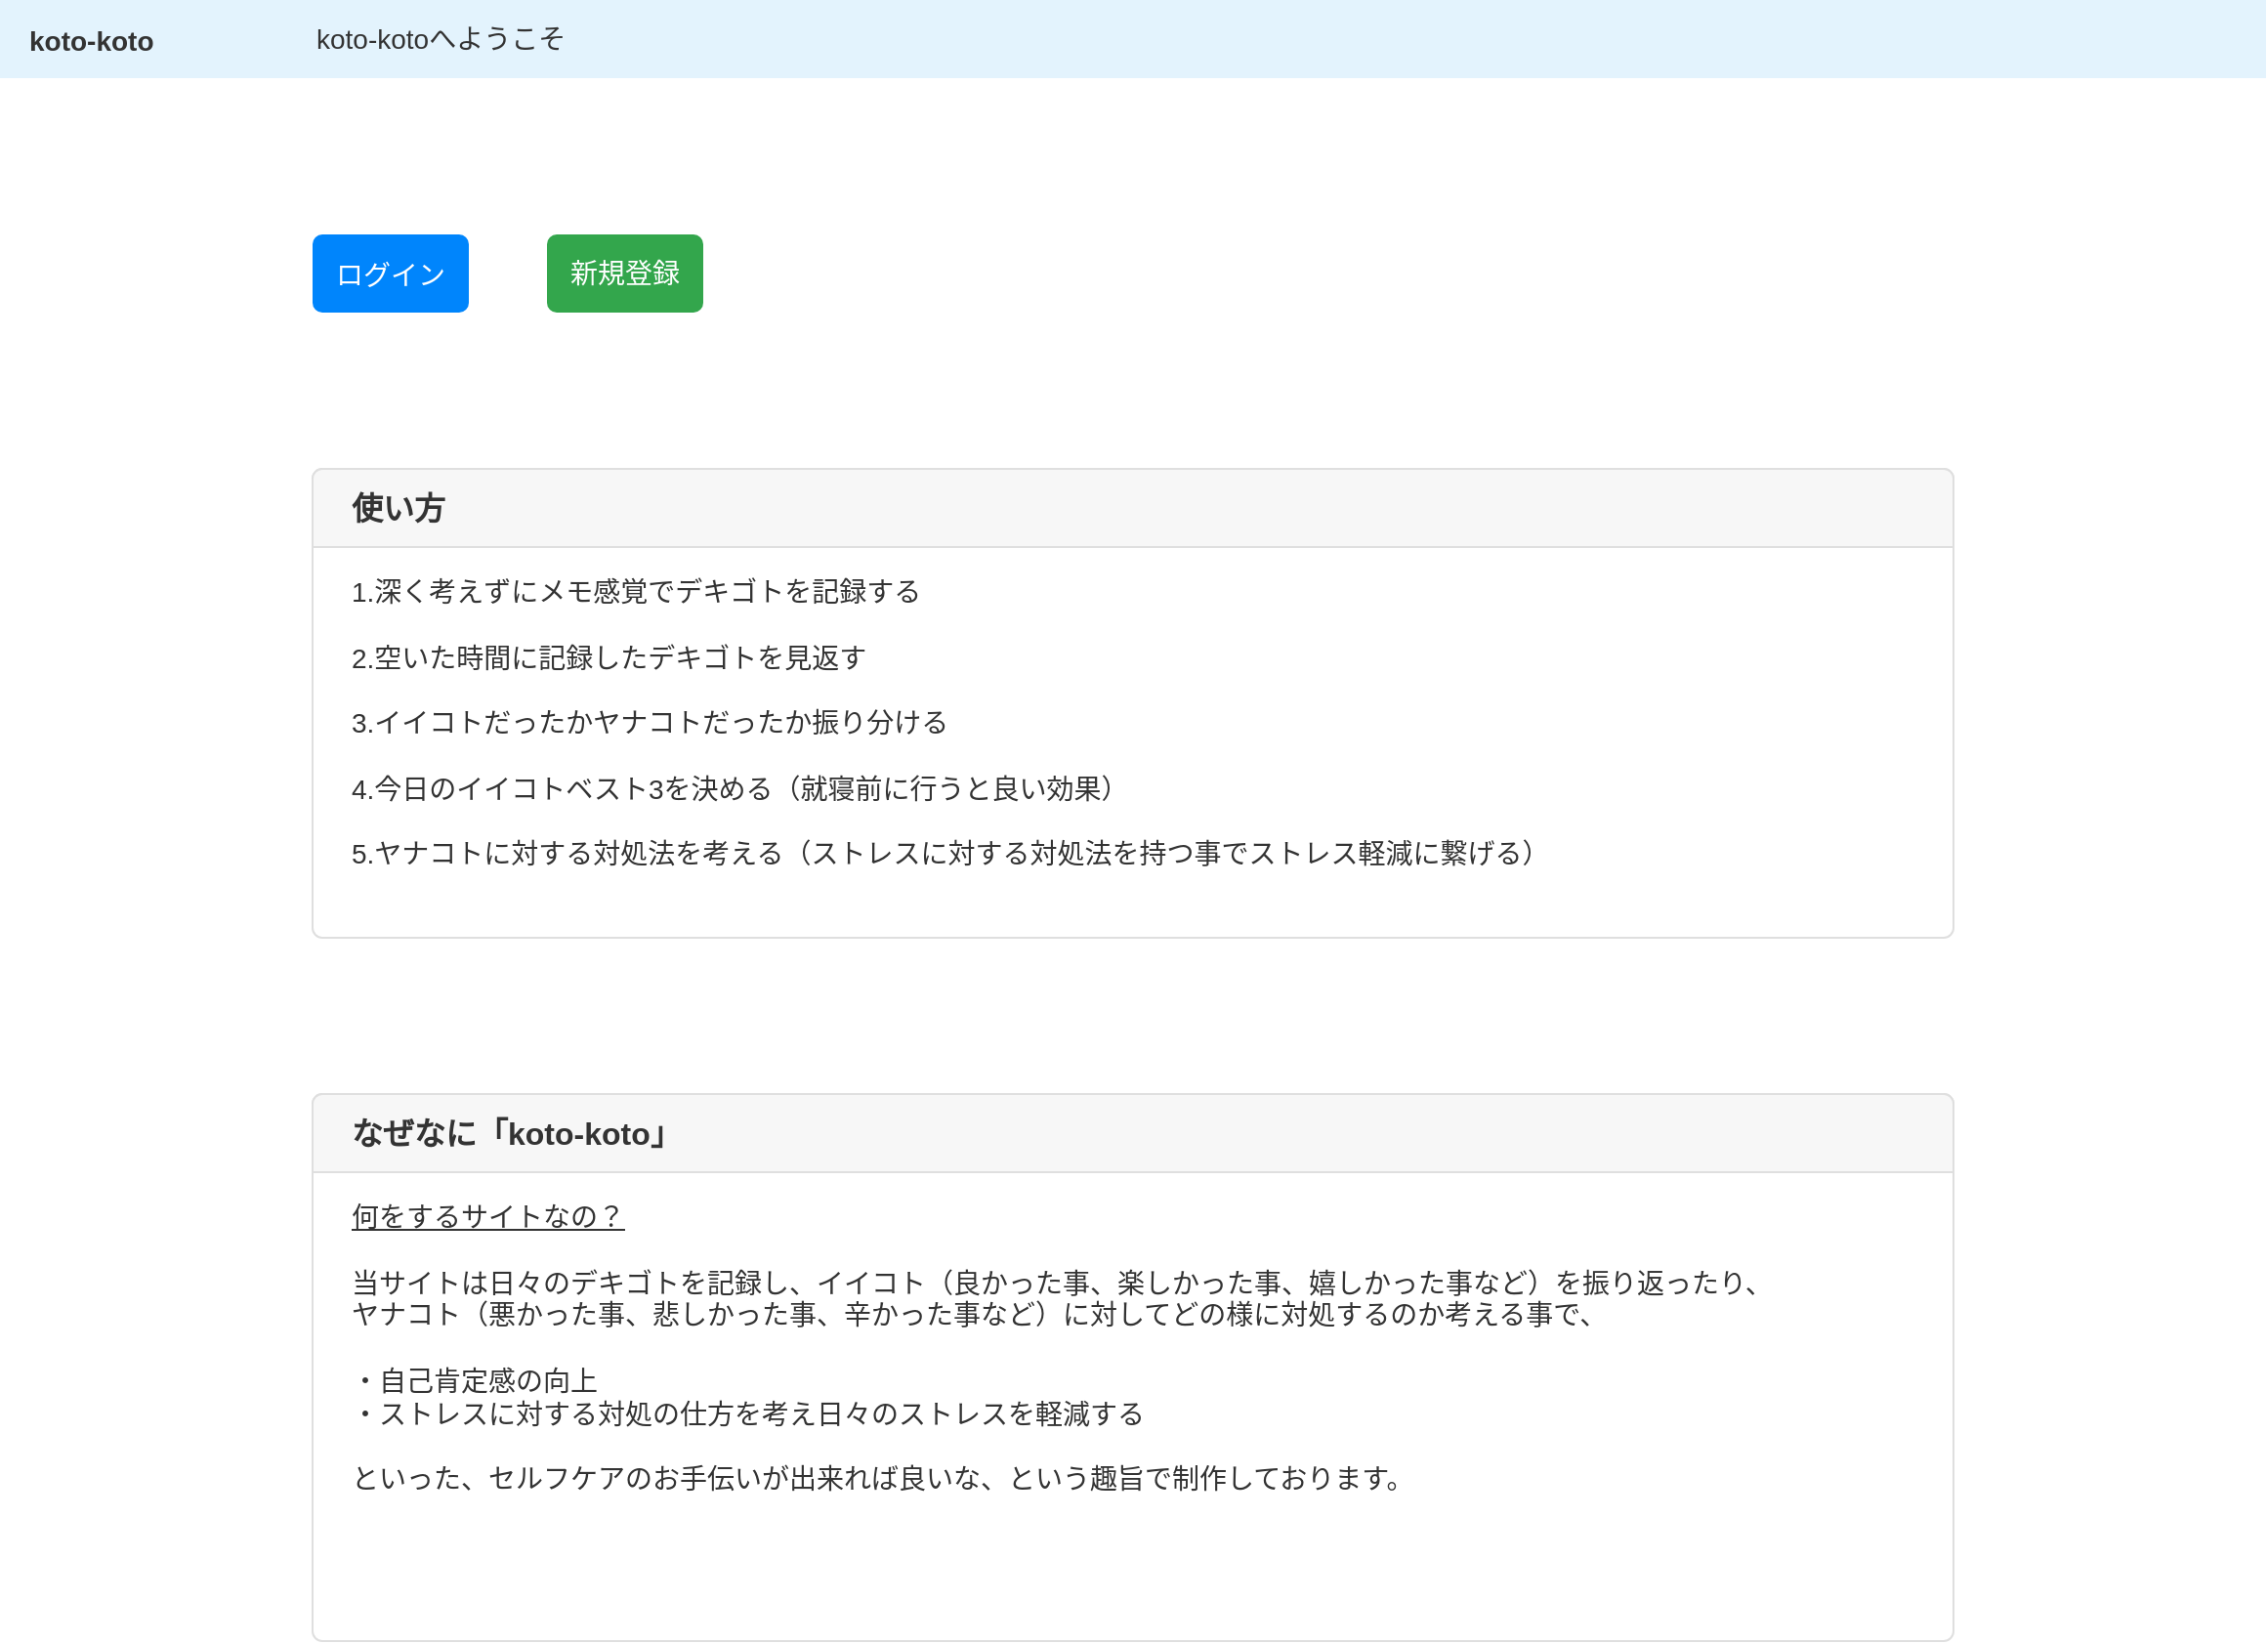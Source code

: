 <mxfile version="20.2.3" type="github" pages="20">
  <diagram name="トップページ" id="c9db0220-8083-56f3-ca83-edcdcd058819">
    <mxGraphModel dx="1307" dy="514" grid="1" gridSize="10" guides="1" tooltips="1" connect="1" arrows="1" fold="1" page="1" pageScale="1.5" pageWidth="826" pageHeight="1169" background="#ffffff" math="0" shadow="0">
      <root>
        <mxCell id="0" style=";html=1;" />
        <mxCell id="1" style=";html=1;" parent="0" />
        <mxCell id="rJyF9QKLtjS6cmy3aSJc-1" value="&lt;b style=&quot;font-size: 14px; text-align: center;&quot;&gt;&lt;font&gt;koto-koto&lt;/font&gt;&lt;/b&gt;" style="html=1;shadow=0;dashed=0;fillColor=#E3F3FD;strokeColor=none;fontSize=16;fontColor=#333333;align=left;spacing=15;" parent="1" vertex="1">
          <mxGeometry x="40" y="40" width="1160" height="40" as="geometry" />
        </mxCell>
        <mxCell id="QtQDZaMAaFggJSy-pFcF-1" value="&lt;font style=&quot;font-size: 14px;&quot;&gt;ログイン&lt;/font&gt;" style="html=1;shadow=0;dashed=0;shape=mxgraph.bootstrap.rrect;rSize=5;strokeColor=none;strokeWidth=1;fillColor=#0085FC;fontColor=#FFFFFF;whiteSpace=wrap;align=center;verticalAlign=middle;spacingLeft=0;fontStyle=0;fontSize=16;spacing=5;" parent="1" vertex="1">
          <mxGeometry x="200" y="160" width="80" height="40" as="geometry" />
        </mxCell>
        <mxCell id="QtQDZaMAaFggJSy-pFcF-3" value="新規登録" style="html=1;shadow=0;dashed=0;shape=mxgraph.bootstrap.rrect;rSize=5;strokeColor=none;strokeWidth=1;fillColor=#33A64C;fontColor=#FFFFFF;whiteSpace=wrap;align=center;verticalAlign=middle;spacingLeft=0;fontStyle=0;fontSize=14;spacing=5;" parent="1" vertex="1">
          <mxGeometry x="320" y="160" width="80" height="40" as="geometry" />
        </mxCell>
        <mxCell id="RRsH_RDsBPe5c-UcTWXt-1" value="koto-kotoへようこそ" style="html=1;shadow=0;dashed=0;fillColor=none;strokeColor=none;shape=mxgraph.bootstrap.rect;fontColor=#333333;whiteSpace=wrap;fontSize=14;align=left;" parent="1" vertex="1">
          <mxGeometry x="200" y="40" width="160" height="40" as="geometry" />
        </mxCell>
        <mxCell id="PeiIn9M8t8szSwq4ZLXM-5" value="" style="html=1;shadow=0;dashed=0;shape=mxgraph.bootstrap.rrect;rSize=5;strokeColor=#DFDFDF;html=1;whiteSpace=wrap;fillColor=#FFFFFF;fontColor=#333333;fontSize=16;" parent="1" vertex="1">
          <mxGeometry x="200" y="600" width="840" height="280" as="geometry" />
        </mxCell>
        <mxCell id="PeiIn9M8t8szSwq4ZLXM-6" value="なぜなに「koto-koto」" style="html=1;shadow=0;dashed=0;shape=mxgraph.bootstrap.topButton;strokeColor=inherit;fillColor=#F7F7F7;rSize=5;perimeter=none;whiteSpace=wrap;resizeWidth=1;align=left;spacing=20;fontSize=16;fontStyle=1;fontColor=#333333;" parent="PeiIn9M8t8szSwq4ZLXM-5" vertex="1">
          <mxGeometry width="840" height="40" relative="1" as="geometry" />
        </mxCell>
        <mxCell id="PeiIn9M8t8szSwq4ZLXM-7" value="&lt;font style=&quot;&quot;&gt;&lt;div style=&quot;&quot;&gt;&lt;span style=&quot;background-color: initial;&quot;&gt;&lt;u&gt;何をするサイトなの？&lt;/u&gt;&lt;/span&gt;&lt;/div&gt;&lt;div style=&quot;&quot;&gt;&lt;br&gt;&lt;/div&gt;&lt;div style=&quot;&quot;&gt;&lt;div&gt;&lt;span style=&quot;background-color: initial;&quot;&gt;当サイトは日々のデキゴトを記録し、イイコト（良かった事、楽しかった事、嬉しかった事など）を振り返ったり、&lt;/span&gt;&lt;/div&gt;&lt;div&gt;&lt;span style=&quot;background-color: initial;&quot;&gt;ヤナコト（悪かった事、悲しかった事、辛かった事など）に対してどの様に対処するのか考える事で、&lt;/span&gt;&lt;/div&gt;&lt;div&gt;&lt;span style=&quot;background-color: initial;&quot;&gt;&lt;br&gt;&lt;/span&gt;&lt;/div&gt;&lt;div&gt;&lt;span style=&quot;background-color: initial;&quot;&gt;・自己肯定感の向上&lt;/span&gt;&lt;/div&gt;&lt;div&gt;&lt;span style=&quot;background-color: initial;&quot;&gt;・&lt;/span&gt;&lt;span style=&quot;background-color: initial;&quot;&gt;ストレスに対する対処の仕方を考え日々のストレスを軽減する&lt;/span&gt;&lt;/div&gt;&lt;div&gt;&lt;span style=&quot;background-color: initial;&quot;&gt;&lt;br&gt;&lt;/span&gt;&lt;/div&gt;&lt;div&gt;&lt;span style=&quot;background-color: initial;&quot;&gt;といった、セルフケアのお手伝いが出来れば良いな、という趣旨で&lt;/span&gt;&lt;span style=&quot;background-color: initial;&quot;&gt;制作しております。&lt;/span&gt;&lt;/div&gt;&lt;/div&gt;&lt;/font&gt;" style="perimeter=none;html=1;whiteSpace=wrap;fillColor=none;strokeColor=none;resizeWidth=1;verticalAlign=top;align=left;spacing=20;spacingTop=-10;fontSize=14;fontColor=#333333;" parent="PeiIn9M8t8szSwq4ZLXM-5" vertex="1">
          <mxGeometry width="840" height="240" relative="1" as="geometry">
            <mxPoint y="40" as="offset" />
          </mxGeometry>
        </mxCell>
        <mxCell id="PeiIn9M8t8szSwq4ZLXM-8" value="" style="html=1;shadow=0;dashed=0;shape=mxgraph.bootstrap.rrect;rSize=5;strokeColor=#DFDFDF;html=1;whiteSpace=wrap;fillColor=#FFFFFF;fontColor=#333333;fontSize=16;" parent="1" vertex="1">
          <mxGeometry x="200" y="280" width="840" height="240" as="geometry" />
        </mxCell>
        <mxCell id="PeiIn9M8t8szSwq4ZLXM-9" value="使い方" style="html=1;shadow=0;dashed=0;shape=mxgraph.bootstrap.topButton;strokeColor=inherit;fillColor=#F7F7F7;rSize=5;perimeter=none;whiteSpace=wrap;resizeWidth=1;align=left;spacing=20;fontSize=16;fontStyle=1;fontColor=#333333;" parent="PeiIn9M8t8szSwq4ZLXM-8" vertex="1">
          <mxGeometry width="840" height="40" relative="1" as="geometry" />
        </mxCell>
        <mxCell id="PeiIn9M8t8szSwq4ZLXM-10" value="&lt;font style=&quot;&quot;&gt;&lt;div style=&quot;&quot;&gt;1.深く考えずにメモ感覚でデキゴトを記録する&lt;/div&gt;&lt;div style=&quot;&quot;&gt;&lt;br&gt;&lt;/div&gt;&lt;div style=&quot;&quot;&gt;2.空いた時間に記録したデキゴトを見返す&lt;/div&gt;&lt;div style=&quot;&quot;&gt;&lt;br&gt;&lt;/div&gt;&lt;div style=&quot;&quot;&gt;3.イイコトだったかヤナコトだったか振り分ける&lt;/div&gt;&lt;div style=&quot;&quot;&gt;&lt;br&gt;&lt;/div&gt;&lt;div style=&quot;&quot;&gt;4.今日のイイコトベスト3を決める（就寝前に行うと良い効果）&lt;/div&gt;&lt;div style=&quot;&quot;&gt;&lt;br&gt;&lt;/div&gt;&lt;div style=&quot;&quot;&gt;5.ヤナコトに対する対処法を考える（ストレスに対する対処法を持つ事でストレス軽減に繋げる）&lt;/div&gt;&lt;/font&gt;" style="perimeter=none;html=1;whiteSpace=wrap;fillColor=none;strokeColor=none;resizeWidth=1;verticalAlign=top;align=left;spacing=20;spacingTop=-10;fontSize=14;fontColor=#333333;" parent="PeiIn9M8t8szSwq4ZLXM-8" vertex="1">
          <mxGeometry width="840" height="200" relative="1" as="geometry">
            <mxPoint y="40" as="offset" />
          </mxGeometry>
        </mxCell>
      </root>
    </mxGraphModel>
  </diagram>
  <diagram name="ログイン画面" id="IyIyz3bDHEMdQTdk86Bc">
    <mxGraphModel dx="1307" dy="514" grid="1" gridSize="10" guides="1" tooltips="1" connect="1" arrows="1" fold="1" page="1" pageScale="1.5" pageWidth="826" pageHeight="1169" background="#ffffff" math="0" shadow="0">
      <root>
        <mxCell id="3sdvHIgCzACQ9vRSst_c-0" style=";html=1;" />
        <mxCell id="3sdvHIgCzACQ9vRSst_c-1" style=";html=1;" parent="3sdvHIgCzACQ9vRSst_c-0" />
        <mxCell id="3sdvHIgCzACQ9vRSst_c-2" value="&lt;b style=&quot;font-size: 14px; text-align: center;&quot;&gt;koto-koto&lt;/b&gt;" style="html=1;shadow=0;dashed=0;fillColor=#E3F3FD;strokeColor=none;fontSize=16;fontColor=#333333;align=left;spacing=15;" parent="3sdvHIgCzACQ9vRSst_c-1" vertex="1">
          <mxGeometry x="40" y="40" width="1160" height="40" as="geometry" />
        </mxCell>
        <mxCell id="3sdvHIgCzACQ9vRSst_c-3" value="メールアドレス" style="fillColor=none;strokeColor=none;align=left;fontSize=14;fontColor=#333333;" parent="3sdvHIgCzACQ9vRSst_c-1" vertex="1">
          <mxGeometry x="200" y="161" width="120" height="40" as="geometry" />
        </mxCell>
        <mxCell id="3sdvHIgCzACQ9vRSst_c-4" value="mail_address" style="html=1;shadow=0;dashed=0;shape=mxgraph.bootstrap.rrect;rSize=5;fillColor=default;strokeColor=#333333;align=left;spacing=15;fontSize=14;fontColor=#6C767D;" parent="3sdvHIgCzACQ9vRSst_c-1" vertex="1">
          <mxGeometry width="400" height="40" relative="1" as="geometry">
            <mxPoint x="200" y="201" as="offset" />
          </mxGeometry>
        </mxCell>
        <mxCell id="3sdvHIgCzACQ9vRSst_c-7" value="パスワード" style="fillColor=none;strokeColor=none;align=left;fontSize=14;fontColor=#333333;" parent="3sdvHIgCzACQ9vRSst_c-1" vertex="1">
          <mxGeometry width="120" height="40" relative="1" as="geometry">
            <mxPoint x="200" y="281" as="offset" />
          </mxGeometry>
        </mxCell>
        <mxCell id="3sdvHIgCzACQ9vRSst_c-17" value="●●●●●" style="html=1;shadow=0;dashed=0;shape=mxgraph.bootstrap.rrect;rSize=5;fillColor=default;strokeColor=#333333;align=left;spacing=15;fontSize=14;fontColor=#6C767D;" parent="3sdvHIgCzACQ9vRSst_c-1" vertex="1">
          <mxGeometry width="400" height="40" relative="1" as="geometry">
            <mxPoint x="200" y="321" as="offset" />
          </mxGeometry>
        </mxCell>
        <mxCell id="3sdvHIgCzACQ9vRSst_c-32" value="&lt;font style=&quot;font-size: 12px;&quot;&gt;メールアドレスまたはパスワードが間違っています&lt;/font&gt;" style="html=1;shadow=0;dashed=0;shape=mxgraph.bootstrap.rrect;rSize=5;strokeColor=none;strokeWidth=1;fillColor=none;fontColor=#CC0000;whiteSpace=wrap;align=left;verticalAlign=middle;spacingLeft=10;fontSize=12;" parent="3sdvHIgCzACQ9vRSst_c-1" vertex="1">
          <mxGeometry x="200" y="480" width="400" height="40" as="geometry" />
        </mxCell>
        <mxCell id="3sdvHIgCzACQ9vRSst_c-34" value="ログインする" style="html=1;shadow=0;dashed=0;fillColor=none;strokeColor=none;shape=mxgraph.bootstrap.rect;fontColor=#333333;whiteSpace=wrap;fontSize=14;align=left;" parent="3sdvHIgCzACQ9vRSst_c-1" vertex="1">
          <mxGeometry x="200" y="40" width="120" height="40" as="geometry" />
        </mxCell>
        <mxCell id="3sdvHIgCzACQ9vRSst_c-35" value="&lt;span style=&quot;font-size: 14px;&quot;&gt;ログイン&lt;/span&gt;" style="html=1;shadow=0;dashed=0;shape=mxgraph.bootstrap.rrect;rSize=5;strokeColor=none;strokeWidth=1;fillColor=#0085FC;fontColor=#FFFFFF;whiteSpace=wrap;align=center;verticalAlign=middle;spacingLeft=0;fontStyle=0;fontSize=16;spacing=5;" parent="3sdvHIgCzACQ9vRSst_c-1" vertex="1">
          <mxGeometry x="200" y="440" width="80" height="40" as="geometry" />
        </mxCell>
        <mxCell id="3sdvHIgCzACQ9vRSst_c-36" value="キャンセル" style="html=1;shadow=0;dashed=0;shape=mxgraph.bootstrap.rrect;rSize=5;strokeColor=#CC0000;strokeWidth=1;fillColor=default;fontColor=#CC0000;whiteSpace=wrap;align=center;verticalAlign=middle;spacingLeft=0;fontStyle=0;fontSize=14;spacing=5;" parent="3sdvHIgCzACQ9vRSst_c-1" vertex="1">
          <mxGeometry x="320" y="440" width="80" height="40" as="geometry" />
        </mxCell>
        <mxCell id="e3qdbyPWI8jGHpwwd9aW-0" value="説明レイヤー" parent="3sdvHIgCzACQ9vRSst_c-0" />
        <mxCell id="aONFyOKtmZp9idS8E-49-0" value="" style="ellipse;whiteSpace=wrap;html=1;aspect=fixed;rounded=0;shadow=0;fillColor=#dae8fc;strokeColor=#6c8ebf;opacity=50;" parent="e3qdbyPWI8jGHpwwd9aW-0" vertex="1">
          <mxGeometry x="190" y="420" width="100" height="80" as="geometry" />
        </mxCell>
        <mxCell id="aONFyOKtmZp9idS8E-49-1" value="ログイン後は&lt;br&gt;デキゴト記録画面へ遷移" style="rounded=0;whiteSpace=wrap;html=1;shadow=0;fillColor=#dae8fc;opacity=50;strokeColor=#6c8ebf;" parent="e3qdbyPWI8jGHpwwd9aW-0" vertex="1">
          <mxGeometry x="260" y="570" width="210" height="60" as="geometry" />
        </mxCell>
        <mxCell id="aONFyOKtmZp9idS8E-49-2" value="" style="endArrow=classic;html=1;rounded=0;fontSize=14;entryX=0.5;entryY=1;entryDx=0;entryDy=0;exitX=0;exitY=0.5;exitDx=0;exitDy=0;" parent="e3qdbyPWI8jGHpwwd9aW-0" source="aONFyOKtmZp9idS8E-49-1" target="aONFyOKtmZp9idS8E-49-0" edge="1">
          <mxGeometry width="50" height="50" relative="1" as="geometry">
            <mxPoint x="460" y="480" as="sourcePoint" />
            <mxPoint x="380" y="390" as="targetPoint" />
          </mxGeometry>
        </mxCell>
      </root>
    </mxGraphModel>
  </diagram>
  <diagram name="新規登録画面" id="tGjgozocICuwaAWNoyD8">
    <mxGraphModel dx="1307" dy="514" grid="1" gridSize="10" guides="1" tooltips="1" connect="1" arrows="1" fold="1" page="1" pageScale="1.5" pageWidth="826" pageHeight="1169" background="#ffffff" math="0" shadow="0">
      <root>
        <mxCell id="QNJgambJxZK-blFfVYaC-0" style=";html=1;" />
        <mxCell id="QNJgambJxZK-blFfVYaC-1" style=";html=1;" parent="QNJgambJxZK-blFfVYaC-0" />
        <mxCell id="QNJgambJxZK-blFfVYaC-2" value="&lt;b style=&quot;font-size: 14px; text-align: center;&quot;&gt;koto-koto&lt;/b&gt;" style="html=1;shadow=0;dashed=0;fillColor=#E3F3FD;strokeColor=none;fontSize=16;fontColor=#333333;align=left;spacing=15;" parent="QNJgambJxZK-blFfVYaC-1" vertex="1">
          <mxGeometry x="40" y="40" width="1160" height="40" as="geometry" />
        </mxCell>
        <mxCell id="e4q5WFng2xYaYyG88sgV-1" value="ユーザ名" style="fillColor=none;strokeColor=none;align=left;fontSize=14;fontColor=#333333;" parent="QNJgambJxZK-blFfVYaC-1" vertex="1">
          <mxGeometry x="200" y="161" width="120" height="40" as="geometry" />
        </mxCell>
        <mxCell id="e4q5WFng2xYaYyG88sgV-2" value="他ユーザと重複可" style="html=1;shadow=0;dashed=0;shape=mxgraph.bootstrap.rrect;rSize=5;fillColor=none;strokeColor=#333333;align=left;spacing=15;fontSize=14;fontColor=#6C767D;" parent="QNJgambJxZK-blFfVYaC-1" vertex="1">
          <mxGeometry width="400" height="40" relative="1" as="geometry">
            <mxPoint x="200" y="201" as="offset" />
          </mxGeometry>
        </mxCell>
        <mxCell id="e4q5WFng2xYaYyG88sgV-3" value="姓" style="fillColor=none;strokeColor=none;align=left;fontSize=14;fontColor=#333333;" parent="QNJgambJxZK-blFfVYaC-1" vertex="1">
          <mxGeometry width="120" height="40" relative="1" as="geometry">
            <mxPoint x="200" y="281" as="offset" />
          </mxGeometry>
        </mxCell>
        <mxCell id="7Tp7aIKMf6NVv5KR2fMs-2" value="メールアドレス" style="fillColor=none;strokeColor=none;align=left;fontSize=14;fontColor=#333333;" parent="QNJgambJxZK-blFfVYaC-1" vertex="1">
          <mxGeometry width="120" height="40" relative="1" as="geometry">
            <mxPoint x="200" y="521" as="offset" />
          </mxGeometry>
        </mxCell>
        <mxCell id="7Tp7aIKMf6NVv5KR2fMs-10" value="パスワード" style="fillColor=none;strokeColor=none;align=left;fontSize=14;fontColor=#333333;" parent="QNJgambJxZK-blFfVYaC-1" vertex="1">
          <mxGeometry width="120" height="40" relative="1" as="geometry">
            <mxPoint x="200" y="641" as="offset" />
          </mxGeometry>
        </mxCell>
        <mxCell id="nwxL6eQHJva5QlTiTbrr-0" value="年" style="fillColor=none;strokeColor=none;align=left;fontSize=14;fontColor=#333333;" parent="QNJgambJxZK-blFfVYaC-1" vertex="1">
          <mxGeometry width="40" height="40" relative="1" as="geometry">
            <mxPoint x="300" y="441" as="offset" />
          </mxGeometry>
        </mxCell>
        <mxCell id="nwxL6eQHJva5QlTiTbrr-1" value="月" style="fillColor=none;strokeColor=none;align=left;fontSize=14;fontColor=#333333;" parent="QNJgambJxZK-blFfVYaC-1" vertex="1">
          <mxGeometry width="40" height="40" relative="1" as="geometry">
            <mxPoint x="460" y="441" as="offset" />
          </mxGeometry>
        </mxCell>
        <mxCell id="nwxL6eQHJva5QlTiTbrr-2" value="日" style="fillColor=none;strokeColor=none;align=left;fontSize=14;fontColor=#333333;" parent="QNJgambJxZK-blFfVYaC-1" vertex="1">
          <mxGeometry width="40" height="40" relative="1" as="geometry">
            <mxPoint x="620" y="441" as="offset" />
          </mxGeometry>
        </mxCell>
        <mxCell id="MRcVbWUbmgSigdmO5FLN-3" value="生年月日" style="fillColor=none;strokeColor=none;align=left;fontSize=14;fontColor=#333333;" parent="QNJgambJxZK-blFfVYaC-1" vertex="1">
          <mxGeometry width="120" height="40" relative="1" as="geometry">
            <mxPoint x="200" y="401" as="offset" />
          </mxGeometry>
        </mxCell>
        <mxCell id="MRcVbWUbmgSigdmO5FLN-2" value="名" style="fillColor=none;strokeColor=none;align=left;fontSize=14;fontColor=#333333;" parent="QNJgambJxZK-blFfVYaC-1" vertex="1">
          <mxGeometry width="120" height="40" relative="1" as="geometry">
            <mxPoint x="640" y="281" as="offset" />
          </mxGeometry>
        </mxCell>
        <mxCell id="7Tp7aIKMf6NVv5KR2fMs-3" value="メールアドレス(再確認)" style="fillColor=none;strokeColor=none;align=left;fontSize=14;fontColor=#333333;" parent="QNJgambJxZK-blFfVYaC-1" vertex="1">
          <mxGeometry width="200" height="40" relative="1" as="geometry">
            <mxPoint x="640" y="521" as="offset" />
          </mxGeometry>
        </mxCell>
        <mxCell id="7Tp7aIKMf6NVv5KR2fMs-9" value="パスワード(再確認)" style="fillColor=none;strokeColor=none;align=left;fontSize=14;fontColor=#333333;" parent="QNJgambJxZK-blFfVYaC-1" vertex="1">
          <mxGeometry width="200" height="40" relative="1" as="geometry">
            <mxPoint x="640" y="641" as="offset" />
          </mxGeometry>
        </mxCell>
        <mxCell id="e4q5WFng2xYaYyG88sgV-4" value="family_name" style="html=1;shadow=0;dashed=0;shape=mxgraph.bootstrap.rrect;rSize=5;fillColor=none;strokeColor=#333333;align=left;spacing=15;fontSize=14;fontColor=#6C767D;" parent="QNJgambJxZK-blFfVYaC-1" vertex="1">
          <mxGeometry width="400" height="40" relative="1" as="geometry">
            <mxPoint x="200" y="321" as="offset" />
          </mxGeometry>
        </mxCell>
        <mxCell id="7Tp7aIKMf6NVv5KR2fMs-4" value="example@address.com" style="html=1;shadow=0;dashed=0;shape=mxgraph.bootstrap.rrect;rSize=5;fillColor=none;strokeColor=#333333;align=left;spacing=15;fontSize=14;fontColor=#6C767D;" parent="QNJgambJxZK-blFfVYaC-1" vertex="1">
          <mxGeometry width="400" height="40" relative="1" as="geometry">
            <mxPoint x="200" y="561" as="offset" />
          </mxGeometry>
        </mxCell>
        <mxCell id="7Tp7aIKMf6NVv5KR2fMs-7" value="●●●●●" style="html=1;shadow=0;dashed=0;shape=mxgraph.bootstrap.rrect;rSize=5;fillColor=default;strokeColor=#333333;align=left;spacing=15;fontSize=14;fontColor=#6C767D;" parent="QNJgambJxZK-blFfVYaC-1" vertex="1">
          <mxGeometry width="400" height="40" relative="1" as="geometry">
            <mxPoint x="200" y="681" as="offset" />
          </mxGeometry>
        </mxCell>
        <mxCell id="MRcVbWUbmgSigdmO5FLN-1" value="first_name" style="html=1;shadow=0;dashed=0;shape=mxgraph.bootstrap.rrect;rSize=5;fillColor=none;strokeColor=#333333;align=left;spacing=15;fontSize=14;fontColor=#6C767D;" parent="QNJgambJxZK-blFfVYaC-1" vertex="1">
          <mxGeometry width="400" height="40" relative="1" as="geometry">
            <mxPoint x="640" y="321" as="offset" />
          </mxGeometry>
        </mxCell>
        <mxCell id="7Tp7aIKMf6NVv5KR2fMs-5" value="" style="html=1;shadow=0;dashed=0;shape=mxgraph.bootstrap.rrect;rSize=5;fillColor=none;strokeColor=#333333;align=left;spacing=15;fontSize=14;fontColor=#6C767D;" parent="QNJgambJxZK-blFfVYaC-1" vertex="1">
          <mxGeometry width="400" height="40" relative="1" as="geometry">
            <mxPoint x="640" y="561" as="offset" />
          </mxGeometry>
        </mxCell>
        <mxCell id="7Tp7aIKMf6NVv5KR2fMs-8" value="" style="html=1;shadow=0;dashed=0;shape=mxgraph.bootstrap.rrect;rSize=5;fillColor=none;strokeColor=#333333;align=left;spacing=15;fontSize=14;fontColor=#6C767D;" parent="QNJgambJxZK-blFfVYaC-1" vertex="1">
          <mxGeometry width="400" height="40" relative="1" as="geometry">
            <mxPoint x="640" y="681" as="offset" />
          </mxGeometry>
        </mxCell>
        <mxCell id="LUeECAOyYp8_hJvo2f58-0" value="2022" style="html=1;shadow=0;dashed=0;shape=mxgraph.bootstrap.rrect;rSize=5;strokeWidth=1;fillColor=default;whiteSpace=wrap;align=left;verticalAlign=middle;fontStyle=0;fontSize=14;spacingLeft=10;strokeColor=#333333;fontColor=#999999;" parent="QNJgambJxZK-blFfVYaC-1" vertex="1">
          <mxGeometry x="200" y="440" width="80" height="40" as="geometry" />
        </mxCell>
        <mxCell id="LUeECAOyYp8_hJvo2f58-1" value="" style="shape=triangle;direction=south;fillColor=#333333;strokeColor=none;perimeter=none;fontSize=12;" parent="LUeECAOyYp8_hJvo2f58-0" vertex="1">
          <mxGeometry x="1" y="0.5" width="10" height="5" relative="1" as="geometry">
            <mxPoint x="-17" y="-2.5" as="offset" />
          </mxGeometry>
        </mxCell>
        <mxCell id="LUeECAOyYp8_hJvo2f58-2" value="07" style="html=1;shadow=0;dashed=0;shape=mxgraph.bootstrap.rrect;rSize=5;strokeWidth=1;fillColor=default;whiteSpace=wrap;align=left;verticalAlign=middle;fontStyle=0;fontSize=14;spacingLeft=10;strokeColor=#333333;fontColor=#999999;" parent="QNJgambJxZK-blFfVYaC-1" vertex="1">
          <mxGeometry x="360" y="440" width="80" height="40" as="geometry" />
        </mxCell>
        <mxCell id="LUeECAOyYp8_hJvo2f58-3" value="" style="shape=triangle;direction=south;fillColor=#333333;strokeColor=none;perimeter=none;fontSize=12;" parent="LUeECAOyYp8_hJvo2f58-2" vertex="1">
          <mxGeometry x="1" y="0.5" width="10" height="5" relative="1" as="geometry">
            <mxPoint x="-17" y="-2.5" as="offset" />
          </mxGeometry>
        </mxCell>
        <mxCell id="LUeECAOyYp8_hJvo2f58-4" value="01" style="html=1;shadow=0;dashed=0;shape=mxgraph.bootstrap.rrect;rSize=5;strokeWidth=1;fillColor=default;whiteSpace=wrap;align=left;verticalAlign=middle;fontStyle=0;fontSize=14;spacingLeft=10;strokeColor=#333333;fontColor=#999999;" parent="QNJgambJxZK-blFfVYaC-1" vertex="1">
          <mxGeometry x="520" y="440" width="80" height="40" as="geometry" />
        </mxCell>
        <mxCell id="LUeECAOyYp8_hJvo2f58-5" value="" style="shape=triangle;direction=south;fillColor=#333333;strokeColor=none;perimeter=none;fontSize=12;" parent="LUeECAOyYp8_hJvo2f58-4" vertex="1">
          <mxGeometry x="1" y="0.5" width="10" height="5" relative="1" as="geometry">
            <mxPoint x="-17" y="-2.5" as="offset" />
          </mxGeometry>
        </mxCell>
        <mxCell id="7Tp7aIKMf6NVv5KR2fMs-12" value="&lt;font&gt;既に使用されています&lt;/font&gt;" style="html=1;shadow=0;dashed=0;shape=mxgraph.bootstrap.rrect;rSize=5;strokeColor=none;strokeWidth=1;fillColor=none;fontColor=#CC0000;whiteSpace=wrap;align=left;verticalAlign=middle;spacingLeft=10;" parent="QNJgambJxZK-blFfVYaC-1" vertex="1">
          <mxGeometry x="200" y="600" width="400" height="40" as="geometry" />
        </mxCell>
        <mxCell id="j-EiBdDDumFe7kBayXlY-0" value="&lt;font&gt;一致しません&lt;/font&gt;" style="html=1;shadow=0;dashed=0;shape=mxgraph.bootstrap.rrect;rSize=5;strokeColor=none;strokeWidth=1;fillColor=none;fontColor=#CC0000;whiteSpace=wrap;align=left;verticalAlign=middle;spacingLeft=10;" parent="QNJgambJxZK-blFfVYaC-1" vertex="1">
          <mxGeometry x="640" y="600" width="400" height="40" as="geometry" />
        </mxCell>
        <mxCell id="j-EiBdDDumFe7kBayXlY-1" value="&lt;font&gt;一致しません&lt;/font&gt;" style="html=1;shadow=0;dashed=0;shape=mxgraph.bootstrap.rrect;rSize=5;strokeColor=none;strokeWidth=1;fillColor=none;fontColor=#CC0000;whiteSpace=wrap;align=left;verticalAlign=middle;spacingLeft=10;" parent="QNJgambJxZK-blFfVYaC-1" vertex="1">
          <mxGeometry x="640" y="720" width="400" height="40" as="geometry" />
        </mxCell>
        <mxCell id="7Tp7aIKMf6NVv5KR2fMs-14" value="&lt;font style=&quot;font-size: 12px;&quot;&gt;パスワードは英数字8文字以上でご設定ください&lt;/font&gt;" style="html=1;shadow=0;dashed=0;shape=mxgraph.bootstrap.rrect;rSize=5;strokeColor=none;strokeWidth=1;fillColor=none;fontColor=#CC0000;whiteSpace=wrap;align=left;verticalAlign=middle;spacingLeft=10;fontSize=12;" parent="QNJgambJxZK-blFfVYaC-1" vertex="1">
          <mxGeometry x="200" y="720" width="400" height="40" as="geometry" />
        </mxCell>
        <mxCell id="8A-PY42UOIVcaa8z4Ea7-0" value="新規登録" style="html=1;shadow=0;dashed=0;fillColor=none;strokeColor=none;shape=mxgraph.bootstrap.rect;fontColor=#000000;whiteSpace=wrap;fontSize=14;align=left;fontStyle=0" parent="QNJgambJxZK-blFfVYaC-1" vertex="1">
          <mxGeometry x="200" y="40" width="120" height="40" as="geometry" />
        </mxCell>
        <mxCell id="-dD19zKtIyqXp-wwG3C1-2" value="&lt;font style=&quot;font-size: 14px;&quot;&gt;登録&lt;/font&gt;" style="html=1;shadow=0;dashed=0;shape=mxgraph.bootstrap.rrect;rSize=5;strokeColor=none;strokeWidth=1;fillColor=#33A64C;fontColor=#FFFFFF;whiteSpace=wrap;align=center;verticalAlign=middle;spacingLeft=0;fontStyle=0;fontSize=16;spacing=5;" parent="QNJgambJxZK-blFfVYaC-1" vertex="1">
          <mxGeometry x="200" y="800" width="80" height="40" as="geometry" />
        </mxCell>
        <mxCell id="-dD19zKtIyqXp-wwG3C1-3" value="キャンセル" style="html=1;shadow=0;dashed=0;shape=mxgraph.bootstrap.rrect;rSize=5;strokeColor=#CC0000;strokeWidth=1;fillColor=default;fontColor=#CC0000;whiteSpace=wrap;align=center;verticalAlign=middle;spacingLeft=0;fontStyle=0;fontSize=14;spacing=5;" parent="QNJgambJxZK-blFfVYaC-1" vertex="1">
          <mxGeometry x="320" y="800" width="80" height="40" as="geometry" />
        </mxCell>
        <mxCell id="UcZ7PKZlXk6ywY_NJk6M-0" value="他ユーザと重複可" style="html=1;shadow=0;dashed=0;shape=mxgraph.bootstrap.rrect;rSize=5;fillColor=default;strokeColor=#333333;align=left;spacing=15;fontSize=14;fontColor=#6C767D;" parent="QNJgambJxZK-blFfVYaC-1" vertex="1">
          <mxGeometry width="400" height="40" relative="1" as="geometry">
            <mxPoint x="200" y="201" as="offset" />
          </mxGeometry>
        </mxCell>
        <mxCell id="UcZ7PKZlXk6ywY_NJk6M-1" value="first_name" style="html=1;shadow=0;dashed=0;shape=mxgraph.bootstrap.rrect;rSize=5;fillColor=default;strokeColor=#333333;align=left;spacing=15;fontSize=14;fontColor=#6C767D;" parent="QNJgambJxZK-blFfVYaC-1" vertex="1">
          <mxGeometry width="400" height="40" relative="1" as="geometry">
            <mxPoint x="640" y="321" as="offset" />
          </mxGeometry>
        </mxCell>
        <mxCell id="UcZ7PKZlXk6ywY_NJk6M-2" value="family_name" style="html=1;shadow=0;dashed=0;shape=mxgraph.bootstrap.rrect;rSize=5;fillColor=default;strokeColor=#333333;align=left;spacing=15;fontSize=14;fontColor=#6C767D;" parent="QNJgambJxZK-blFfVYaC-1" vertex="1">
          <mxGeometry width="400" height="40" relative="1" as="geometry">
            <mxPoint x="200" y="321" as="offset" />
          </mxGeometry>
        </mxCell>
        <mxCell id="UcZ7PKZlXk6ywY_NJk6M-3" value="example@address.com" style="html=1;shadow=0;dashed=0;shape=mxgraph.bootstrap.rrect;rSize=5;fillColor=default;strokeColor=#333333;align=left;spacing=15;fontSize=14;fontColor=#6C767D;" parent="QNJgambJxZK-blFfVYaC-1" vertex="1">
          <mxGeometry width="400" height="40" relative="1" as="geometry">
            <mxPoint x="200" y="561" as="offset" />
          </mxGeometry>
        </mxCell>
        <mxCell id="UcZ7PKZlXk6ywY_NJk6M-4" value="" style="html=1;shadow=0;dashed=0;shape=mxgraph.bootstrap.rrect;rSize=5;fillColor=default;strokeColor=#333333;align=left;spacing=15;fontSize=14;fontColor=#6C767D;" parent="QNJgambJxZK-blFfVYaC-1" vertex="1">
          <mxGeometry width="400" height="40" relative="1" as="geometry">
            <mxPoint x="640" y="561" as="offset" />
          </mxGeometry>
        </mxCell>
        <mxCell id="UcZ7PKZlXk6ywY_NJk6M-5" value="" style="html=1;shadow=0;dashed=0;shape=mxgraph.bootstrap.rrect;rSize=5;fillColor=default;strokeColor=#333333;align=left;spacing=15;fontSize=14;fontColor=#6C767D;" parent="QNJgambJxZK-blFfVYaC-1" vertex="1">
          <mxGeometry width="400" height="40" relative="1" as="geometry">
            <mxPoint x="640" y="681" as="offset" />
          </mxGeometry>
        </mxCell>
        <mxCell id="xq842x80r9bH-qvj9pIo-0" value="プルダウンメニュー" parent="QNJgambJxZK-blFfVYaC-0" />
        <mxCell id="LUeECAOyYp8_hJvo2f58-6" value="" style="html=1;shadow=0;dashed=0;shape=mxgraph.bootstrap.rrect;rSize=5;fillColor=#ffffff;strokeColor=#333333;fontSize=12;" parent="xq842x80r9bH-qvj9pIo-0" vertex="1">
          <mxGeometry x="200" y="483" width="170" height="110" as="geometry" />
        </mxCell>
        <mxCell id="LUeECAOyYp8_hJvo2f58-7" value="2022" style="fillColor=none;strokeColor=none;align=left;spacing=20;fontSize=14;fontColor=#333333;" parent="LUeECAOyYp8_hJvo2f58-6" vertex="1">
          <mxGeometry width="170" height="30" relative="1" as="geometry">
            <mxPoint y="10" as="offset" />
          </mxGeometry>
        </mxCell>
        <mxCell id="LUeECAOyYp8_hJvo2f58-8" value="2021" style="fillColor=none;strokeColor=none;align=left;spacing=20;fontSize=14;fontColor=#333333;" parent="LUeECAOyYp8_hJvo2f58-6" vertex="1">
          <mxGeometry width="170" height="30" relative="1" as="geometry">
            <mxPoint y="40" as="offset" />
          </mxGeometry>
        </mxCell>
        <mxCell id="LUeECAOyYp8_hJvo2f58-9" value="2020" style="fillColor=none;strokeColor=none;align=left;spacing=20;fontSize=14;fontColor=#333333;" parent="LUeECAOyYp8_hJvo2f58-6" vertex="1">
          <mxGeometry width="170" height="30" relative="1" as="geometry">
            <mxPoint y="70" as="offset" />
          </mxGeometry>
        </mxCell>
        <mxCell id="UEAP-Z3reX2y3H6nCWid-0" value="説明レイヤー" parent="QNJgambJxZK-blFfVYaC-0" />
        <mxCell id="UEAP-Z3reX2y3H6nCWid-1" value="" style="ellipse;whiteSpace=wrap;html=1;aspect=fixed;rounded=0;shadow=0;fillColor=#dae8fc;strokeColor=#6c8ebf;opacity=50;" parent="UEAP-Z3reX2y3H6nCWid-0" vertex="1">
          <mxGeometry x="190" y="780" width="100" height="80" as="geometry" />
        </mxCell>
        <mxCell id="UEAP-Z3reX2y3H6nCWid-2" value="登録確認画面へ" style="rounded=0;whiteSpace=wrap;html=1;shadow=0;fillColor=#dae8fc;opacity=50;strokeColor=#6c8ebf;" parent="UEAP-Z3reX2y3H6nCWid-0" vertex="1">
          <mxGeometry x="260" y="930" width="140" height="50" as="geometry" />
        </mxCell>
        <mxCell id="UEAP-Z3reX2y3H6nCWid-3" value="" style="endArrow=classic;html=1;rounded=0;fontSize=14;entryX=0.5;entryY=1;entryDx=0;entryDy=0;exitX=0;exitY=0.5;exitDx=0;exitDy=0;" parent="UEAP-Z3reX2y3H6nCWid-0" source="UEAP-Z3reX2y3H6nCWid-2" target="UEAP-Z3reX2y3H6nCWid-1" edge="1">
          <mxGeometry width="50" height="50" relative="1" as="geometry">
            <mxPoint x="460" y="840" as="sourcePoint" />
            <mxPoint x="380" y="750" as="targetPoint" />
          </mxGeometry>
        </mxCell>
      </root>
    </mxGraphModel>
  </diagram>
  <diagram name="新規登録確認" id="LuVSUcztRBU5IMuzjt9A">
    <mxGraphModel dx="1307" dy="514" grid="1" gridSize="10" guides="1" tooltips="1" connect="1" arrows="1" fold="1" page="1" pageScale="1.5" pageWidth="826" pageHeight="1169" background="#ffffff" math="0" shadow="0">
      <root>
        <mxCell id="KvuRBtTbnGuStJ4k218o-0" style=";html=1;" />
        <mxCell id="KvuRBtTbnGuStJ4k218o-1" style=";html=1;" parent="KvuRBtTbnGuStJ4k218o-0" />
        <mxCell id="KvuRBtTbnGuStJ4k218o-2" value="&lt;b style=&quot;font-size: 14px; text-align: center;&quot;&gt;koto-koto&lt;/b&gt;" style="html=1;shadow=0;dashed=0;fillColor=#E3F3FD;strokeColor=none;fontSize=16;fontColor=#333333;align=left;spacing=15;" parent="KvuRBtTbnGuStJ4k218o-1" vertex="1">
          <mxGeometry x="40" y="40" width="1160" height="40" as="geometry" />
        </mxCell>
        <mxCell id="KvuRBtTbnGuStJ4k218o-3" value="ユーザ名" style="fillColor=none;strokeColor=none;align=left;fontSize=14;fontColor=#333333;" parent="KvuRBtTbnGuStJ4k218o-1" vertex="1">
          <mxGeometry x="200" y="241" width="120" height="40" as="geometry" />
        </mxCell>
        <mxCell id="T2_5aNi5B0BK3OKF5hgJ-1" value="以下の内容で登録します、よろしいですか？" style="fillColor=none;strokeColor=none;align=left;fontSize=14;fontColor=#333333;" parent="KvuRBtTbnGuStJ4k218o-1" vertex="1">
          <mxGeometry x="200" y="161" width="400" height="40" as="geometry" />
        </mxCell>
        <mxCell id="KvuRBtTbnGuStJ4k218o-4" value="他ユーザと重複可" style="html=1;shadow=0;dashed=0;shape=mxgraph.bootstrap.rrect;rSize=5;fillColor=none;strokeColor=#333333;align=left;spacing=15;fontSize=14;fontColor=#6C767D;" parent="KvuRBtTbnGuStJ4k218o-1" vertex="1">
          <mxGeometry width="400" height="40" relative="1" as="geometry">
            <mxPoint x="200" y="281" as="offset" />
          </mxGeometry>
        </mxCell>
        <mxCell id="KvuRBtTbnGuStJ4k218o-5" value="姓" style="fillColor=none;strokeColor=none;align=left;fontSize=14;fontColor=#333333;" parent="KvuRBtTbnGuStJ4k218o-1" vertex="1">
          <mxGeometry width="120" height="40" relative="1" as="geometry">
            <mxPoint x="200" y="361" as="offset" />
          </mxGeometry>
        </mxCell>
        <mxCell id="KvuRBtTbnGuStJ4k218o-6" value="メールアドレス" style="fillColor=none;strokeColor=none;align=left;fontSize=14;fontColor=#333333;" parent="KvuRBtTbnGuStJ4k218o-1" vertex="1">
          <mxGeometry width="120" height="40" relative="1" as="geometry">
            <mxPoint x="200" y="601" as="offset" />
          </mxGeometry>
        </mxCell>
        <mxCell id="KvuRBtTbnGuStJ4k218o-8" value="年" style="fillColor=none;strokeColor=none;align=left;fontSize=14;fontColor=#333333;" parent="KvuRBtTbnGuStJ4k218o-1" vertex="1">
          <mxGeometry width="40" height="40" relative="1" as="geometry">
            <mxPoint x="300" y="521" as="offset" />
          </mxGeometry>
        </mxCell>
        <mxCell id="KvuRBtTbnGuStJ4k218o-9" value="月" style="fillColor=none;strokeColor=none;align=left;fontSize=14;fontColor=#333333;" parent="KvuRBtTbnGuStJ4k218o-1" vertex="1">
          <mxGeometry width="40" height="40" relative="1" as="geometry">
            <mxPoint x="460" y="521" as="offset" />
          </mxGeometry>
        </mxCell>
        <mxCell id="KvuRBtTbnGuStJ4k218o-10" value="日" style="fillColor=none;strokeColor=none;align=left;fontSize=14;fontColor=#333333;" parent="KvuRBtTbnGuStJ4k218o-1" vertex="1">
          <mxGeometry width="40" height="40" relative="1" as="geometry">
            <mxPoint x="620" y="521" as="offset" />
          </mxGeometry>
        </mxCell>
        <mxCell id="KvuRBtTbnGuStJ4k218o-11" value="生年月日" style="fillColor=none;strokeColor=none;align=left;fontSize=14;fontColor=#333333;" parent="KvuRBtTbnGuStJ4k218o-1" vertex="1">
          <mxGeometry width="120" height="40" relative="1" as="geometry">
            <mxPoint x="200" y="481" as="offset" />
          </mxGeometry>
        </mxCell>
        <mxCell id="KvuRBtTbnGuStJ4k218o-12" value="名" style="fillColor=none;strokeColor=none;align=left;fontSize=14;fontColor=#333333;" parent="KvuRBtTbnGuStJ4k218o-1" vertex="1">
          <mxGeometry width="120" height="40" relative="1" as="geometry">
            <mxPoint x="640" y="361" as="offset" />
          </mxGeometry>
        </mxCell>
        <mxCell id="KvuRBtTbnGuStJ4k218o-15" value="family_name" style="html=1;shadow=0;dashed=0;shape=mxgraph.bootstrap.rrect;rSize=5;fillColor=none;strokeColor=#333333;align=left;spacing=15;fontSize=14;fontColor=#6C767D;" parent="KvuRBtTbnGuStJ4k218o-1" vertex="1">
          <mxGeometry width="400" height="40" relative="1" as="geometry">
            <mxPoint x="200" y="401" as="offset" />
          </mxGeometry>
        </mxCell>
        <mxCell id="KvuRBtTbnGuStJ4k218o-16" value="example@address.com" style="html=1;shadow=0;dashed=0;shape=mxgraph.bootstrap.rrect;rSize=5;fillColor=none;strokeColor=#333333;align=left;spacing=15;fontSize=14;fontColor=#6C767D;" parent="KvuRBtTbnGuStJ4k218o-1" vertex="1">
          <mxGeometry width="400" height="40" relative="1" as="geometry">
            <mxPoint x="200" y="641" as="offset" />
          </mxGeometry>
        </mxCell>
        <mxCell id="KvuRBtTbnGuStJ4k218o-21" value="2000" style="html=1;shadow=0;dashed=0;shape=mxgraph.bootstrap.rrect;rSize=5;strokeWidth=1;fillColor=default;whiteSpace=wrap;align=left;verticalAlign=middle;fontStyle=0;fontSize=14;spacingLeft=10;strokeColor=#333333;fontColor=#999999;" parent="KvuRBtTbnGuStJ4k218o-1" vertex="1">
          <mxGeometry x="200" y="520" width="80" height="40" as="geometry" />
        </mxCell>
        <mxCell id="KvuRBtTbnGuStJ4k218o-23" value="02" style="html=1;shadow=0;dashed=0;shape=mxgraph.bootstrap.rrect;rSize=5;strokeWidth=1;fillColor=default;whiteSpace=wrap;align=left;verticalAlign=middle;fontStyle=0;fontSize=14;spacingLeft=10;strokeColor=#333333;fontColor=#999999;" parent="KvuRBtTbnGuStJ4k218o-1" vertex="1">
          <mxGeometry x="360" y="520" width="80" height="40" as="geometry" />
        </mxCell>
        <mxCell id="KvuRBtTbnGuStJ4k218o-25" value="10" style="html=1;shadow=0;dashed=0;shape=mxgraph.bootstrap.rrect;rSize=5;strokeWidth=1;fillColor=default;whiteSpace=wrap;align=left;verticalAlign=middle;fontStyle=0;fontSize=14;spacingLeft=10;strokeColor=#333333;fontColor=#999999;" parent="KvuRBtTbnGuStJ4k218o-1" vertex="1">
          <mxGeometry x="520" y="520" width="80" height="40" as="geometry" />
        </mxCell>
        <mxCell id="KvuRBtTbnGuStJ4k218o-29" value="新規登録確認" style="html=1;shadow=0;dashed=0;fillColor=none;strokeColor=none;shape=mxgraph.bootstrap.rect;fontColor=#000000;whiteSpace=wrap;fontSize=14;align=left;fontStyle=0" parent="KvuRBtTbnGuStJ4k218o-1" vertex="1">
          <mxGeometry x="200" y="40" width="120" height="40" as="geometry" />
        </mxCell>
        <mxCell id="KvuRBtTbnGuStJ4k218o-30" value="&lt;font style=&quot;font-size: 14px;&quot;&gt;登録&lt;/font&gt;" style="html=1;shadow=0;dashed=0;shape=mxgraph.bootstrap.rrect;rSize=5;strokeColor=none;strokeWidth=1;fillColor=#33A64C;fontColor=#FFFFFF;whiteSpace=wrap;align=center;verticalAlign=middle;spacingLeft=0;fontStyle=0;fontSize=16;spacing=5;" parent="KvuRBtTbnGuStJ4k218o-1" vertex="1">
          <mxGeometry x="200" y="760" width="80" height="40" as="geometry" />
        </mxCell>
        <mxCell id="KvuRBtTbnGuStJ4k218o-31" value="キャンセル" style="html=1;shadow=0;dashed=0;shape=mxgraph.bootstrap.rrect;rSize=5;strokeColor=#CC0000;strokeWidth=1;fillColor=default;fontColor=#CC0000;whiteSpace=wrap;align=center;verticalAlign=middle;spacingLeft=0;fontStyle=0;fontSize=14;spacing=5;" parent="KvuRBtTbnGuStJ4k218o-1" vertex="1">
          <mxGeometry x="320" y="760" width="80" height="40" as="geometry" />
        </mxCell>
        <mxCell id="KvuRBtTbnGuStJ4k218o-32" value="example_user" style="html=1;shadow=0;dashed=0;shape=mxgraph.bootstrap.rrect;rSize=5;fillColor=default;strokeColor=#333333;align=left;spacing=15;fontSize=14;fontColor=#6C767D;" parent="KvuRBtTbnGuStJ4k218o-1" vertex="1">
          <mxGeometry width="400" height="40" relative="1" as="geometry">
            <mxPoint x="200" y="281" as="offset" />
          </mxGeometry>
        </mxCell>
        <mxCell id="KvuRBtTbnGuStJ4k218o-33" value="first_name" style="html=1;shadow=0;dashed=0;shape=mxgraph.bootstrap.rrect;rSize=5;fillColor=default;strokeColor=#333333;align=left;spacing=15;fontSize=14;fontColor=#6C767D;" parent="KvuRBtTbnGuStJ4k218o-1" vertex="1">
          <mxGeometry width="400" height="40" relative="1" as="geometry">
            <mxPoint x="640" y="401" as="offset" />
          </mxGeometry>
        </mxCell>
        <mxCell id="KvuRBtTbnGuStJ4k218o-34" value="family_name" style="html=1;shadow=0;dashed=0;shape=mxgraph.bootstrap.rrect;rSize=5;fillColor=default;strokeColor=#333333;align=left;spacing=15;fontSize=14;fontColor=#6C767D;" parent="KvuRBtTbnGuStJ4k218o-1" vertex="1">
          <mxGeometry width="400" height="40" relative="1" as="geometry">
            <mxPoint x="200" y="401" as="offset" />
          </mxGeometry>
        </mxCell>
        <mxCell id="KvuRBtTbnGuStJ4k218o-35" value="example@address.com" style="html=1;shadow=0;dashed=0;shape=mxgraph.bootstrap.rrect;rSize=5;fillColor=default;strokeColor=#333333;align=left;spacing=15;fontSize=14;fontColor=#6C767D;" parent="KvuRBtTbnGuStJ4k218o-1" vertex="1">
          <mxGeometry width="400" height="40" relative="1" as="geometry">
            <mxPoint x="200" y="641" as="offset" />
          </mxGeometry>
        </mxCell>
        <mxCell id="KvuRBtTbnGuStJ4k218o-38" value="プルダウンメニュー" parent="KvuRBtTbnGuStJ4k218o-0" />
        <mxCell id="T2_5aNi5B0BK3OKF5hgJ-2" value="説明レイヤー" parent="KvuRBtTbnGuStJ4k218o-0" />
        <mxCell id="8DTLxWvDFeFj98-q76Jx-0" value="" style="ellipse;whiteSpace=wrap;html=1;aspect=fixed;rounded=0;shadow=0;fillColor=#dae8fc;strokeColor=#6c8ebf;opacity=50;" parent="T2_5aNi5B0BK3OKF5hgJ-2" vertex="1">
          <mxGeometry x="190" y="740" width="100" height="80" as="geometry" />
        </mxCell>
        <mxCell id="8DTLxWvDFeFj98-q76Jx-4" value="" style="ellipse;whiteSpace=wrap;html=1;aspect=fixed;rounded=0;shadow=0;fillColor=#dae8fc;strokeColor=#6c8ebf;opacity=50;" parent="T2_5aNi5B0BK3OKF5hgJ-2" vertex="1">
          <mxGeometry x="270" y="230" width="600" height="480" as="geometry" />
        </mxCell>
        <mxCell id="8DTLxWvDFeFj98-q76Jx-1" value="ユーザ登録処理を行う&lt;br&gt;処理後はトップページへ遷移" style="rounded=0;whiteSpace=wrap;html=1;shadow=0;fillColor=#dae8fc;opacity=50;strokeColor=#6c8ebf;" parent="T2_5aNi5B0BK3OKF5hgJ-2" vertex="1">
          <mxGeometry x="260" y="890" width="190" height="70" as="geometry" />
        </mxCell>
        <mxCell id="8DTLxWvDFeFj98-q76Jx-6" value="入力された内容を表示する" style="rounded=0;whiteSpace=wrap;html=1;shadow=0;fillColor=#dae8fc;opacity=50;strokeColor=#6c8ebf;" parent="T2_5aNi5B0BK3OKF5hgJ-2" vertex="1">
          <mxGeometry x="650" y="810" width="190" height="70" as="geometry" />
        </mxCell>
        <mxCell id="8DTLxWvDFeFj98-q76Jx-2" value="" style="endArrow=classic;html=1;rounded=0;fontSize=14;entryX=0.5;entryY=1;entryDx=0;entryDy=0;exitX=0;exitY=0.5;exitDx=0;exitDy=0;" parent="T2_5aNi5B0BK3OKF5hgJ-2" source="8DTLxWvDFeFj98-q76Jx-1" target="8DTLxWvDFeFj98-q76Jx-0" edge="1">
          <mxGeometry width="50" height="50" relative="1" as="geometry">
            <mxPoint x="460" y="800" as="sourcePoint" />
            <mxPoint x="380" y="710" as="targetPoint" />
          </mxGeometry>
        </mxCell>
        <mxCell id="8DTLxWvDFeFj98-q76Jx-5" value="" style="endArrow=classic;html=1;rounded=0;fontSize=14;entryX=0.5;entryY=1;entryDx=0;entryDy=0;exitX=0;exitY=0.5;exitDx=0;exitDy=0;" parent="T2_5aNi5B0BK3OKF5hgJ-2" source="8DTLxWvDFeFj98-q76Jx-6" target="8DTLxWvDFeFj98-q76Jx-4" edge="1">
          <mxGeometry width="50" height="50" relative="1" as="geometry">
            <mxPoint x="850" y="720" as="sourcePoint" />
            <mxPoint x="630" y="740" as="targetPoint" />
          </mxGeometry>
        </mxCell>
      </root>
    </mxGraphModel>
  </diagram>
  <diagram name="新規登録完了画面" id="5hWdqPc8m4Ot5LQ3pLj3">
    <mxGraphModel dx="1307" dy="514" grid="1" gridSize="10" guides="1" tooltips="1" connect="1" arrows="1" fold="1" page="1" pageScale="1.5" pageWidth="826" pageHeight="1169" background="#ffffff" math="0" shadow="0">
      <root>
        <mxCell id="bVGJcCDZc2vPo_KHIgK0-0" style=";html=1;" />
        <mxCell id="bVGJcCDZc2vPo_KHIgK0-1" style=";html=1;" parent="bVGJcCDZc2vPo_KHIgK0-0" />
        <mxCell id="bVGJcCDZc2vPo_KHIgK0-2" value="&lt;b style=&quot;font-size: 14px; text-align: center;&quot;&gt;koto-koto&lt;/b&gt;" style="html=1;shadow=0;dashed=0;fillColor=#E3F3FD;strokeColor=none;fontSize=16;fontColor=#333333;align=left;spacing=15;" parent="bVGJcCDZc2vPo_KHIgK0-1" vertex="1">
          <mxGeometry x="40" y="40" width="1160" height="40" as="geometry" />
        </mxCell>
        <mxCell id="bVGJcCDZc2vPo_KHIgK0-3" value="ユーザ登録が完了しました" style="fillColor=none;strokeColor=none;align=left;fontSize=14;fontColor=#333333;" parent="bVGJcCDZc2vPo_KHIgK0-1" vertex="1">
          <mxGeometry x="200" y="161" width="840" height="40" as="geometry" />
        </mxCell>
        <mxCell id="bVGJcCDZc2vPo_KHIgK0-4" value="トップページよりログインし、ご利用ください" style="fillColor=none;strokeColor=none;align=left;fontSize=14;fontColor=#333333;" parent="bVGJcCDZc2vPo_KHIgK0-1" vertex="1">
          <mxGeometry x="200" y="201" width="840" height="40" as="geometry" />
        </mxCell>
        <mxCell id="bVGJcCDZc2vPo_KHIgK0-6" value="登録完了" style="html=1;shadow=0;dashed=0;fillColor=none;strokeColor=none;shape=mxgraph.bootstrap.rect;fontColor=#333333;whiteSpace=wrap;fontSize=14;align=left;" parent="bVGJcCDZc2vPo_KHIgK0-1" vertex="1">
          <mxGeometry x="200" y="40" width="200" height="40" as="geometry" />
        </mxCell>
        <mxCell id="yPsIKy2G-8XoqJVksYjn-0" value="トップページへ" style="html=1;shadow=0;dashed=0;shape=mxgraph.bootstrap.rrect;rSize=5;strokeColor=none;strokeWidth=1;fillColor=#0085FC;fontColor=#FFFFFF;whiteSpace=wrap;align=center;verticalAlign=middle;spacingLeft=0;fontStyle=0;fontSize=14;spacing=5;" parent="bVGJcCDZc2vPo_KHIgK0-1" vertex="1">
          <mxGeometry x="200" y="320" width="120" height="40" as="geometry" />
        </mxCell>
        <mxCell id="bVGJcCDZc2vPo_KHIgK0-8" value="説明レイヤー" parent="bVGJcCDZc2vPo_KHIgK0-0" />
        <mxCell id="bVGJcCDZc2vPo_KHIgK0-9" value="トップページへ遷移" style="rounded=0;whiteSpace=wrap;html=1;shadow=0;fillColor=#dae8fc;opacity=50;strokeColor=#6c8ebf;" parent="bVGJcCDZc2vPo_KHIgK0-8" vertex="1">
          <mxGeometry x="400" y="305" width="230" height="70" as="geometry" />
        </mxCell>
        <mxCell id="bVGJcCDZc2vPo_KHIgK0-10" value="" style="ellipse;whiteSpace=wrap;html=1;aspect=fixed;rounded=0;shadow=0;fillColor=#dae8fc;strokeColor=#6c8ebf;opacity=50;" parent="bVGJcCDZc2vPo_KHIgK0-8" vertex="1">
          <mxGeometry x="180" y="300" width="160" height="80" as="geometry" />
        </mxCell>
        <mxCell id="bVGJcCDZc2vPo_KHIgK0-11" value="" style="endArrow=classic;html=1;rounded=0;fontSize=14;entryX=1;entryY=0.5;entryDx=0;entryDy=0;exitX=0;exitY=0.5;exitDx=0;exitDy=0;" parent="bVGJcCDZc2vPo_KHIgK0-8" source="bVGJcCDZc2vPo_KHIgK0-9" target="bVGJcCDZc2vPo_KHIgK0-10" edge="1">
          <mxGeometry width="50" height="50" relative="1" as="geometry">
            <mxPoint x="410" y="330" as="sourcePoint" />
            <mxPoint x="460" y="280" as="targetPoint" />
          </mxGeometry>
        </mxCell>
      </root>
    </mxGraphModel>
  </diagram>
  <diagram name="ユーザ確認" id="9PPcI7stvxzp_h8aOesA">
    <mxGraphModel dx="1307" dy="514" grid="1" gridSize="10" guides="1" tooltips="1" connect="1" arrows="1" fold="1" page="1" pageScale="1.5" pageWidth="826" pageHeight="1169" background="#ffffff" math="0" shadow="0">
      <root>
        <mxCell id="rmf3QOoCteXPze4UcQVv-0" style=";html=1;" />
        <mxCell id="rmf3QOoCteXPze4UcQVv-1" style=";html=1;" parent="rmf3QOoCteXPze4UcQVv-0" />
        <mxCell id="rmf3QOoCteXPze4UcQVv-2" value="&lt;b style=&quot;font-size: 14px; text-align: center;&quot;&gt;koto-koto&lt;/b&gt;" style="html=1;shadow=0;dashed=0;fillColor=#E3F3FD;strokeColor=none;fontSize=16;fontColor=#333333;align=left;spacing=15;" parent="rmf3QOoCteXPze4UcQVv-1" vertex="1">
          <mxGeometry x="40" y="40" width="1160" height="40" as="geometry" />
        </mxCell>
        <mxCell id="rmf3QOoCteXPze4UcQVv-3" value="メールアドレス" style="fillColor=none;strokeColor=none;align=left;fontSize=14;fontColor=#333333;" parent="rmf3QOoCteXPze4UcQVv-1" vertex="1">
          <mxGeometry x="200" y="161" width="120" height="40" as="geometry" />
        </mxCell>
        <mxCell id="rmf3QOoCteXPze4UcQVv-4" value="mail_address" style="html=1;shadow=0;dashed=0;shape=mxgraph.bootstrap.rrect;rSize=5;fillColor=default;strokeColor=#333333;align=left;spacing=15;fontSize=14;fontColor=#6C767D;" parent="rmf3QOoCteXPze4UcQVv-1" vertex="1">
          <mxGeometry width="400" height="40" relative="1" as="geometry">
            <mxPoint x="200" y="201" as="offset" />
          </mxGeometry>
        </mxCell>
        <mxCell id="rmf3QOoCteXPze4UcQVv-5" value="パスワード" style="fillColor=none;strokeColor=none;align=left;fontSize=14;fontColor=#333333;" parent="rmf3QOoCteXPze4UcQVv-1" vertex="1">
          <mxGeometry width="120" height="40" relative="1" as="geometry">
            <mxPoint x="200" y="281" as="offset" />
          </mxGeometry>
        </mxCell>
        <mxCell id="rmf3QOoCteXPze4UcQVv-6" value="●●●●●" style="html=1;shadow=0;dashed=0;shape=mxgraph.bootstrap.rrect;rSize=5;fillColor=default;strokeColor=#333333;align=left;spacing=15;fontSize=14;fontColor=#6C767D;" parent="rmf3QOoCteXPze4UcQVv-1" vertex="1">
          <mxGeometry width="400" height="40" relative="1" as="geometry">
            <mxPoint x="200" y="321" as="offset" />
          </mxGeometry>
        </mxCell>
        <mxCell id="rmf3QOoCteXPze4UcQVv-7" value="&lt;font style=&quot;font-size: 12px;&quot;&gt;メールアドレスまたはパスワードが間違っています&lt;/font&gt;" style="html=1;shadow=0;dashed=0;shape=mxgraph.bootstrap.rrect;rSize=5;strokeColor=none;strokeWidth=1;fillColor=none;fontColor=#CC0000;whiteSpace=wrap;align=left;verticalAlign=middle;spacingLeft=10;fontSize=12;" parent="rmf3QOoCteXPze4UcQVv-1" vertex="1">
          <mxGeometry x="200" y="480" width="400" height="40" as="geometry" />
        </mxCell>
        <mxCell id="rmf3QOoCteXPze4UcQVv-8" value="ユーザ確認" style="html=1;shadow=0;dashed=0;fillColor=none;strokeColor=none;shape=mxgraph.bootstrap.rect;fontColor=#333333;whiteSpace=wrap;fontSize=14;align=left;" parent="rmf3QOoCteXPze4UcQVv-1" vertex="1">
          <mxGeometry x="200" y="40" width="120" height="40" as="geometry" />
        </mxCell>
        <mxCell id="rmf3QOoCteXPze4UcQVv-9" value="キャンセル" style="html=1;shadow=0;dashed=0;shape=mxgraph.bootstrap.rrect;rSize=5;strokeColor=#CC0000;strokeWidth=1;fillColor=default;fontColor=#CC0000;whiteSpace=wrap;align=center;verticalAlign=middle;spacingLeft=0;fontStyle=0;fontSize=14;spacing=5;" parent="rmf3QOoCteXPze4UcQVv-1" vertex="1">
          <mxGeometry x="320" y="440" width="80" height="40" as="geometry" />
        </mxCell>
        <mxCell id="rmf3QOoCteXPze4UcQVv-10" value="編集する" style="html=1;shadow=0;dashed=0;shape=mxgraph.bootstrap.rrect;rSize=5;strokeColor=none;strokeWidth=1;fillColor=#0085FC;fontColor=#FFFFFF;whiteSpace=wrap;align=center;verticalAlign=middle;spacingLeft=0;fontStyle=0;fontSize=14;spacing=5;" parent="rmf3QOoCteXPze4UcQVv-1" vertex="1">
          <mxGeometry x="200" y="440" width="80" height="40" as="geometry" />
        </mxCell>
        <mxCell id="rmf3QOoCteXPze4UcQVv-11" value="$user_name" style="html=1;shadow=0;dashed=0;shape=mxgraph.bootstrap.rrect;rSize=5;strokeColor=#10739E;strokeWidth=1;fillColor=#B1DDF0;fontColor=#333333;whiteSpace=wrap;align=left;verticalAlign=middle;fontStyle=0;fontSize=14;spacingLeft=10;" parent="rmf3QOoCteXPze4UcQVv-1" vertex="1">
          <mxGeometry x="999" y="40" width="200" height="40" as="geometry" />
        </mxCell>
        <mxCell id="rmf3QOoCteXPze4UcQVv-12" value="" style="shape=triangle;direction=south;fillColor=#333333;strokeColor=none;perimeter=none;fontColor=#333333;" parent="rmf3QOoCteXPze4UcQVv-11" vertex="1">
          <mxGeometry x="1" y="0.5" width="10" height="5" relative="1" as="geometry">
            <mxPoint x="-17" y="-2.5" as="offset" />
          </mxGeometry>
        </mxCell>
        <mxCell id="rmf3QOoCteXPze4UcQVv-13" value="プルダウンメニュー" parent="rmf3QOoCteXPze4UcQVv-0" />
        <mxCell id="lJRPEsuf1XtAsYOIpskw-0" value="" style="html=1;shadow=0;dashed=0;shape=mxgraph.bootstrap.rrect;rSize=5;fillColor=#B1DDF0;strokeColor=#10739E;opacity=80;" parent="rmf3QOoCteXPze4UcQVv-13" vertex="1">
          <mxGeometry x="999" y="83" width="200" height="107" as="geometry" />
        </mxCell>
        <mxCell id="lJRPEsuf1XtAsYOIpskw-1" value="ログアウト" style="fillColor=none;strokeColor=none;align=left;spacing=20;fontSize=14;" parent="lJRPEsuf1XtAsYOIpskw-0" vertex="1">
          <mxGeometry width="200" height="30" relative="1" as="geometry">
            <mxPoint y="40" as="offset" />
          </mxGeometry>
        </mxCell>
        <mxCell id="lJRPEsuf1XtAsYOIpskw-2" value="ユーザ情報編集" style="fillColor=none;strokeColor=none;align=left;spacing=20;fontSize=14;" parent="lJRPEsuf1XtAsYOIpskw-0" vertex="1">
          <mxGeometry width="200" height="30" relative="1" as="geometry">
            <mxPoint y="10" as="offset" />
          </mxGeometry>
        </mxCell>
        <mxCell id="lJRPEsuf1XtAsYOIpskw-3" value="退会する" style="fillColor=none;strokeColor=none;align=left;spacing=20;fontSize=14;" parent="lJRPEsuf1XtAsYOIpskw-0" vertex="1">
          <mxGeometry width="200" height="30" relative="1" as="geometry">
            <mxPoint y="70" as="offset" />
          </mxGeometry>
        </mxCell>
        <mxCell id="rmf3QOoCteXPze4UcQVv-19" value="説明レイヤー" parent="rmf3QOoCteXPze4UcQVv-0" />
        <mxCell id="rmf3QOoCteXPze4UcQVv-20" value="" style="ellipse;whiteSpace=wrap;html=1;aspect=fixed;rounded=0;shadow=0;fillColor=#dae8fc;strokeColor=#6c8ebf;opacity=50;" parent="rmf3QOoCteXPze4UcQVv-19" vertex="1">
          <mxGeometry x="190" y="420" width="100" height="80" as="geometry" />
        </mxCell>
        <mxCell id="rmf3QOoCteXPze4UcQVv-21" value="ユーザ情報編集画面へ&lt;br&gt;遷移する" style="rounded=0;whiteSpace=wrap;html=1;shadow=0;fillColor=#dae8fc;opacity=50;strokeColor=#6c8ebf;" parent="rmf3QOoCteXPze4UcQVv-19" vertex="1">
          <mxGeometry x="260" y="570" width="140" height="50" as="geometry" />
        </mxCell>
        <mxCell id="rmf3QOoCteXPze4UcQVv-22" value="" style="endArrow=classic;html=1;rounded=0;fontSize=14;entryX=0.5;entryY=1;entryDx=0;entryDy=0;exitX=0;exitY=0.5;exitDx=0;exitDy=0;" parent="rmf3QOoCteXPze4UcQVv-19" source="rmf3QOoCteXPze4UcQVv-21" target="rmf3QOoCteXPze4UcQVv-20" edge="1">
          <mxGeometry width="50" height="50" relative="1" as="geometry">
            <mxPoint x="460" y="480" as="sourcePoint" />
            <mxPoint x="380" y="390" as="targetPoint" />
          </mxGeometry>
        </mxCell>
      </root>
    </mxGraphModel>
  </diagram>
  <diagram name="ユーザ情報編集" id="3O_Vo1PqBbylcAShj_DF">
    <mxGraphModel dx="1307" dy="514" grid="1" gridSize="10" guides="1" tooltips="1" connect="1" arrows="1" fold="1" page="1" pageScale="1.5" pageWidth="826" pageHeight="1169" background="#ffffff" math="0" shadow="0">
      <root>
        <mxCell id="VkKuKSko7qNjEUd3aBs1-0" style=";html=1;" />
        <mxCell id="VkKuKSko7qNjEUd3aBs1-1" style=";html=1;" parent="VkKuKSko7qNjEUd3aBs1-0" />
        <mxCell id="VkKuKSko7qNjEUd3aBs1-2" value="&lt;b style=&quot;font-size: 14px; text-align: center;&quot;&gt;koto-koto&lt;/b&gt;" style="html=1;shadow=0;dashed=0;fillColor=#E3F3FD;strokeColor=none;fontSize=16;fontColor=#333333;align=left;spacing=15;" parent="VkKuKSko7qNjEUd3aBs1-1" vertex="1">
          <mxGeometry x="40" y="40" width="1160" height="40" as="geometry" />
        </mxCell>
        <mxCell id="VkKuKSko7qNjEUd3aBs1-3" value="ユーザ名" style="fillColor=none;strokeColor=none;align=left;fontSize=14;fontColor=#333333;" parent="VkKuKSko7qNjEUd3aBs1-1" vertex="1">
          <mxGeometry x="240" y="241" width="120" height="40" as="geometry" />
        </mxCell>
        <mxCell id="VkKuKSko7qNjEUd3aBs1-4" value="編集する項目にチェックを入れ、内容を入力してください" style="fillColor=none;strokeColor=none;align=left;fontSize=14;fontColor=#333333;" parent="VkKuKSko7qNjEUd3aBs1-1" vertex="1">
          <mxGeometry x="200" y="161" width="399" height="40" as="geometry" />
        </mxCell>
        <mxCell id="VkKuKSko7qNjEUd3aBs1-5" value="他ユーザと重複可" style="html=1;shadow=0;dashed=0;shape=mxgraph.bootstrap.rrect;rSize=5;fillColor=none;strokeColor=#333333;align=left;spacing=15;fontSize=14;fontColor=#6C767D;" parent="VkKuKSko7qNjEUd3aBs1-1" vertex="1">
          <mxGeometry width="400" height="40" relative="1" as="geometry">
            <mxPoint x="200" y="281" as="offset" />
          </mxGeometry>
        </mxCell>
        <mxCell id="VkKuKSko7qNjEUd3aBs1-6" value="編集内容入力" style="html=1;shadow=0;dashed=0;fillColor=none;strokeColor=none;shape=mxgraph.bootstrap.rect;fontColor=#000000;whiteSpace=wrap;fontSize=14;align=left;fontStyle=0" parent="VkKuKSko7qNjEUd3aBs1-1" vertex="1">
          <mxGeometry x="200" y="40" width="121" height="40" as="geometry" />
        </mxCell>
        <mxCell id="VkKuKSko7qNjEUd3aBs1-7" value="&lt;font style=&quot;font-size: 14px;&quot;&gt;登録&lt;/font&gt;" style="html=1;shadow=0;dashed=0;shape=mxgraph.bootstrap.rrect;rSize=5;strokeColor=none;strokeWidth=1;fillColor=#33A64C;fontColor=#FFFFFF;whiteSpace=wrap;align=center;verticalAlign=middle;spacingLeft=0;fontStyle=0;fontSize=16;spacing=5;" parent="VkKuKSko7qNjEUd3aBs1-1" vertex="1">
          <mxGeometry x="200" y="640" width="80" height="40" as="geometry" />
        </mxCell>
        <mxCell id="VkKuKSko7qNjEUd3aBs1-8" value="キャンセル" style="html=1;shadow=0;dashed=0;shape=mxgraph.bootstrap.rrect;rSize=5;strokeColor=#CC0000;strokeWidth=1;fillColor=default;fontColor=#CC0000;whiteSpace=wrap;align=center;verticalAlign=middle;spacingLeft=0;fontStyle=0;fontSize=14;spacing=5;" parent="VkKuKSko7qNjEUd3aBs1-1" vertex="1">
          <mxGeometry x="320" y="640" width="80" height="40" as="geometry" />
        </mxCell>
        <mxCell id="VkKuKSko7qNjEUd3aBs1-9" value="example_user" style="html=1;shadow=0;dashed=0;shape=mxgraph.bootstrap.rrect;rSize=5;fillColor=default;strokeColor=#333333;align=left;spacing=15;fontSize=14;fontColor=#6C767D;" parent="VkKuKSko7qNjEUd3aBs1-1" vertex="1">
          <mxGeometry width="400" height="40" relative="1" as="geometry">
            <mxPoint x="200" y="281" as="offset" />
          </mxGeometry>
        </mxCell>
        <mxCell id="VkKuKSko7qNjEUd3aBs1-10" value="メールアドレス" style="fillColor=none;strokeColor=none;align=left;fontSize=14;fontColor=#333333;" parent="VkKuKSko7qNjEUd3aBs1-1" vertex="1">
          <mxGeometry x="240" y="361" width="120" height="40" as="geometry" />
        </mxCell>
        <mxCell id="VkKuKSko7qNjEUd3aBs1-11" value="パスワード" style="fillColor=none;strokeColor=none;align=left;fontSize=14;fontColor=#333333;" parent="VkKuKSko7qNjEUd3aBs1-1" vertex="1">
          <mxGeometry x="240" y="481" width="120" height="40" as="geometry" />
        </mxCell>
        <mxCell id="VkKuKSko7qNjEUd3aBs1-12" value="メールアドレス(再確認)" style="fillColor=none;strokeColor=none;align=left;fontSize=14;fontColor=#333333;" parent="VkKuKSko7qNjEUd3aBs1-1" vertex="1">
          <mxGeometry x="640" y="361" width="200" height="40" as="geometry" />
        </mxCell>
        <mxCell id="VkKuKSko7qNjEUd3aBs1-13" value="パスワード(再確認)" style="fillColor=none;strokeColor=none;align=left;fontSize=14;fontColor=#333333;" parent="VkKuKSko7qNjEUd3aBs1-1" vertex="1">
          <mxGeometry x="640" y="481" width="200" height="40" as="geometry" />
        </mxCell>
        <mxCell id="VkKuKSko7qNjEUd3aBs1-14" value="example@address.com" style="html=1;shadow=0;dashed=0;shape=mxgraph.bootstrap.rrect;rSize=5;fillColor=none;strokeColor=#333333;align=left;spacing=15;fontSize=14;fontColor=#6C767D;" parent="VkKuKSko7qNjEUd3aBs1-1" vertex="1">
          <mxGeometry x="200" y="401" width="400" height="40" as="geometry" />
        </mxCell>
        <mxCell id="VkKuKSko7qNjEUd3aBs1-15" value="●●●●●" style="html=1;shadow=0;dashed=0;shape=mxgraph.bootstrap.rrect;rSize=5;fillColor=default;strokeColor=#333333;align=left;spacing=15;fontSize=14;fontColor=#6C767D;" parent="VkKuKSko7qNjEUd3aBs1-1" vertex="1">
          <mxGeometry x="200" y="521" width="400" height="40" as="geometry" />
        </mxCell>
        <mxCell id="VkKuKSko7qNjEUd3aBs1-16" value="" style="html=1;shadow=0;dashed=0;shape=mxgraph.bootstrap.rrect;rSize=5;fillColor=none;strokeColor=#333333;align=left;spacing=15;fontSize=14;fontColor=#6C767D;" parent="VkKuKSko7qNjEUd3aBs1-1" vertex="1">
          <mxGeometry x="640" y="401" width="400" height="40" as="geometry" />
        </mxCell>
        <mxCell id="VkKuKSko7qNjEUd3aBs1-17" value="" style="html=1;shadow=0;dashed=0;shape=mxgraph.bootstrap.rrect;rSize=5;fillColor=none;strokeColor=#333333;align=left;spacing=15;fontSize=14;fontColor=#6C767D;" parent="VkKuKSko7qNjEUd3aBs1-1" vertex="1">
          <mxGeometry x="640" y="521" width="400" height="40" as="geometry" />
        </mxCell>
        <mxCell id="VkKuKSko7qNjEUd3aBs1-18" value="&lt;font&gt;既に使用されています&lt;/font&gt;" style="html=1;shadow=0;dashed=0;shape=mxgraph.bootstrap.rrect;rSize=5;strokeColor=none;strokeWidth=1;fillColor=none;fontColor=#CC0000;whiteSpace=wrap;align=left;verticalAlign=middle;spacingLeft=10;" parent="VkKuKSko7qNjEUd3aBs1-1" vertex="1">
          <mxGeometry x="200" y="440" width="400" height="40" as="geometry" />
        </mxCell>
        <mxCell id="rScl8lKdPqUOCnNV6Bc_-0" value="&lt;font&gt;一致しません&lt;/font&gt;" style="html=1;shadow=0;dashed=0;shape=mxgraph.bootstrap.rrect;rSize=5;strokeColor=none;strokeWidth=1;fillColor=none;fontColor=#CC0000;whiteSpace=wrap;align=left;verticalAlign=middle;spacingLeft=10;" parent="VkKuKSko7qNjEUd3aBs1-1" vertex="1">
          <mxGeometry x="640" y="440" width="400" height="40" as="geometry" />
        </mxCell>
        <mxCell id="rScl8lKdPqUOCnNV6Bc_-1" value="&lt;font&gt;一致しません&lt;/font&gt;" style="html=1;shadow=0;dashed=0;shape=mxgraph.bootstrap.rrect;rSize=5;strokeColor=none;strokeWidth=1;fillColor=none;fontColor=#CC0000;whiteSpace=wrap;align=left;verticalAlign=middle;spacingLeft=10;" parent="VkKuKSko7qNjEUd3aBs1-1" vertex="1">
          <mxGeometry x="640" y="560" width="400" height="40" as="geometry" />
        </mxCell>
        <mxCell id="VkKuKSko7qNjEUd3aBs1-19" value="&lt;font style=&quot;font-size: 12px;&quot;&gt;パスワードは英数字8文字以上でご設定ください&lt;/font&gt;" style="html=1;shadow=0;dashed=0;shape=mxgraph.bootstrap.rrect;rSize=5;strokeColor=none;strokeWidth=1;fillColor=none;fontColor=#CC0000;whiteSpace=wrap;align=left;verticalAlign=middle;spacingLeft=10;fontSize=12;" parent="VkKuKSko7qNjEUd3aBs1-1" vertex="1">
          <mxGeometry x="200" y="560" width="400" height="40" as="geometry" />
        </mxCell>
        <mxCell id="VkKuKSko7qNjEUd3aBs1-20" value="example@address.com" style="html=1;shadow=0;dashed=0;shape=mxgraph.bootstrap.rrect;rSize=5;fillColor=default;strokeColor=#333333;align=left;spacing=15;fontSize=14;fontColor=#6C767D;" parent="VkKuKSko7qNjEUd3aBs1-1" vertex="1">
          <mxGeometry x="200" y="401" width="400" height="40" as="geometry" />
        </mxCell>
        <mxCell id="VkKuKSko7qNjEUd3aBs1-21" value="" style="html=1;shadow=0;dashed=0;shape=mxgraph.bootstrap.rrect;rSize=5;fillColor=default;strokeColor=#333333;align=left;spacing=15;fontSize=14;fontColor=#6C767D;" parent="VkKuKSko7qNjEUd3aBs1-1" vertex="1">
          <mxGeometry x="640" y="401" width="400" height="40" as="geometry" />
        </mxCell>
        <mxCell id="VkKuKSko7qNjEUd3aBs1-22" value="" style="html=1;shadow=0;dashed=0;shape=mxgraph.bootstrap.rrect;rSize=5;fillColor=default;strokeColor=#333333;align=left;spacing=15;fontSize=14;fontColor=#6C767D;" parent="VkKuKSko7qNjEUd3aBs1-1" vertex="1">
          <mxGeometry x="640" y="521" width="400" height="40" as="geometry" />
        </mxCell>
        <mxCell id="VNgD7gQcduWKJyQnOaK7-0" value="$user_name" style="html=1;shadow=0;dashed=0;shape=mxgraph.bootstrap.rrect;rSize=5;strokeColor=#10739E;strokeWidth=1;fillColor=#B1DDF0;fontColor=#333333;whiteSpace=wrap;align=left;verticalAlign=middle;fontStyle=0;fontSize=14;spacingLeft=10;" parent="VkKuKSko7qNjEUd3aBs1-1" vertex="1">
          <mxGeometry x="999" y="40" width="200" height="40" as="geometry" />
        </mxCell>
        <mxCell id="VNgD7gQcduWKJyQnOaK7-1" value="" style="shape=triangle;direction=south;fillColor=#333333;strokeColor=none;perimeter=none;fontColor=#333333;" parent="VNgD7gQcduWKJyQnOaK7-0" vertex="1">
          <mxGeometry x="1" y="0.5" width="10" height="5" relative="1" as="geometry">
            <mxPoint x="-17" y="-2.5" as="offset" />
          </mxGeometry>
        </mxCell>
        <mxCell id="iNF6xpyWP_eeJPeaaCy_-0" value="" style="html=1;shadow=0;dashed=0;shape=mxgraph.bootstrap.checkbox2;labelPosition=right;verticalLabelPosition=middle;align=left;verticalAlign=middle;gradientColor=#DEDEDE;fillColor=#EDEDED;checked=0;spacing=5;checkedFill=#0085FC;checkedStroke=#ffffff;sketch=0;fontSize=14;fontColor=#CC0000;" parent="VkKuKSko7qNjEUd3aBs1-1" vertex="1">
          <mxGeometry x="210" y="250" width="20" height="20" as="geometry" />
        </mxCell>
        <mxCell id="iNF6xpyWP_eeJPeaaCy_-1" value="" style="html=1;shadow=0;dashed=0;shape=mxgraph.bootstrap.checkbox2;labelPosition=right;verticalLabelPosition=middle;align=left;verticalAlign=middle;gradientColor=#DEDEDE;fillColor=#EDEDED;checked=0;spacing=5;checkedFill=#0085FC;checkedStroke=#ffffff;sketch=0;fontSize=14;fontColor=#CC0000;" parent="VkKuKSko7qNjEUd3aBs1-1" vertex="1">
          <mxGeometry x="210" y="370" width="20" height="20" as="geometry" />
        </mxCell>
        <mxCell id="iNF6xpyWP_eeJPeaaCy_-2" value="" style="html=1;shadow=0;dashed=0;shape=mxgraph.bootstrap.checkbox2;labelPosition=right;verticalLabelPosition=middle;align=left;verticalAlign=middle;gradientColor=#DEDEDE;fillColor=#EDEDED;checked=0;spacing=5;checkedFill=#0085FC;checkedStroke=#ffffff;sketch=0;fontSize=14;fontColor=#CC0000;" parent="VkKuKSko7qNjEUd3aBs1-1" vertex="1">
          <mxGeometry x="210" y="490" width="20" height="20" as="geometry" />
        </mxCell>
        <mxCell id="VkKuKSko7qNjEUd3aBs1-23" value="プルダウンメニュー" parent="VkKuKSko7qNjEUd3aBs1-0" />
        <mxCell id="Rbn9-c6tIHgVgwp7O6HF-0" value="" style="html=1;shadow=0;dashed=0;shape=mxgraph.bootstrap.rrect;rSize=5;fillColor=#B1DDF0;strokeColor=#10739E;opacity=80;" vertex="1" parent="VkKuKSko7qNjEUd3aBs1-23">
          <mxGeometry x="999" y="83" width="200" height="107" as="geometry" />
        </mxCell>
        <mxCell id="Rbn9-c6tIHgVgwp7O6HF-1" value="ログアウト" style="fillColor=none;strokeColor=none;align=left;spacing=20;fontSize=14;" vertex="1" parent="Rbn9-c6tIHgVgwp7O6HF-0">
          <mxGeometry width="200" height="30" relative="1" as="geometry">
            <mxPoint y="40" as="offset" />
          </mxGeometry>
        </mxCell>
        <mxCell id="Rbn9-c6tIHgVgwp7O6HF-2" value="ユーザ情報編集" style="fillColor=none;strokeColor=none;align=left;spacing=20;fontSize=14;" vertex="1" parent="Rbn9-c6tIHgVgwp7O6HF-0">
          <mxGeometry width="200" height="30" relative="1" as="geometry">
            <mxPoint y="10" as="offset" />
          </mxGeometry>
        </mxCell>
        <mxCell id="Rbn9-c6tIHgVgwp7O6HF-3" value="退会する" style="fillColor=none;strokeColor=none;align=left;spacing=20;fontSize=14;" vertex="1" parent="Rbn9-c6tIHgVgwp7O6HF-0">
          <mxGeometry width="200" height="30" relative="1" as="geometry">
            <mxPoint y="70" as="offset" />
          </mxGeometry>
        </mxCell>
        <mxCell id="VkKuKSko7qNjEUd3aBs1-24" value="説明レイヤー" parent="VkKuKSko7qNjEUd3aBs1-0" />
        <mxCell id="VkKuKSko7qNjEUd3aBs1-25" value="" style="ellipse;whiteSpace=wrap;html=1;aspect=fixed;rounded=0;shadow=0;fillColor=#dae8fc;strokeColor=#6c8ebf;opacity=50;" parent="VkKuKSko7qNjEUd3aBs1-24" vertex="1">
          <mxGeometry x="190" y="620" width="100" height="80" as="geometry" />
        </mxCell>
        <mxCell id="VkKuKSko7qNjEUd3aBs1-27" value="ユーザ情報編集処理を行う&lt;br&gt;処理後は編集完了画面へ遷移" style="rounded=0;whiteSpace=wrap;html=1;shadow=0;fillColor=#dae8fc;opacity=50;strokeColor=#6c8ebf;" parent="VkKuKSko7qNjEUd3aBs1-24" vertex="1">
          <mxGeometry x="260" y="770" width="190" height="70" as="geometry" />
        </mxCell>
        <mxCell id="VkKuKSko7qNjEUd3aBs1-29" value="" style="endArrow=classic;html=1;rounded=0;fontSize=14;entryX=0.5;entryY=1;entryDx=0;entryDy=0;exitX=0;exitY=0.5;exitDx=0;exitDy=0;" parent="VkKuKSko7qNjEUd3aBs1-24" source="VkKuKSko7qNjEUd3aBs1-27" target="VkKuKSko7qNjEUd3aBs1-25" edge="1">
          <mxGeometry width="50" height="50" relative="1" as="geometry">
            <mxPoint x="460" y="680" as="sourcePoint" />
            <mxPoint x="380" y="590" as="targetPoint" />
          </mxGeometry>
        </mxCell>
      </root>
    </mxGraphModel>
  </diagram>
  <diagram name="ユーザ情報編集確認" id="YQpAt7-VEozPpvUDpLWq">
    <mxGraphModel dx="1307" dy="514" grid="1" gridSize="10" guides="1" tooltips="1" connect="1" arrows="1" fold="1" page="1" pageScale="1.5" pageWidth="826" pageHeight="1169" background="#ffffff" math="0" shadow="0">
      <root>
        <mxCell id="qP_e4eR-C08RfEm-_MsN-0" style=";html=1;" />
        <mxCell id="qP_e4eR-C08RfEm-_MsN-1" style=";html=1;" parent="qP_e4eR-C08RfEm-_MsN-0" />
        <mxCell id="qP_e4eR-C08RfEm-_MsN-2" value="&lt;b style=&quot;font-size: 14px; text-align: center;&quot;&gt;koto-koto&lt;/b&gt;" style="html=1;shadow=0;dashed=0;fillColor=#E3F3FD;strokeColor=none;fontSize=16;fontColor=#333333;align=left;spacing=15;" parent="qP_e4eR-C08RfEm-_MsN-1" vertex="1">
          <mxGeometry x="40" y="40" width="1160" height="40" as="geometry" />
        </mxCell>
        <mxCell id="qP_e4eR-C08RfEm-_MsN-3" value="ユーザ名" style="fillColor=none;strokeColor=none;align=left;fontSize=14;fontColor=#333333;" parent="qP_e4eR-C08RfEm-_MsN-1" vertex="1">
          <mxGeometry x="200" y="241" width="120" height="40" as="geometry" />
        </mxCell>
        <mxCell id="qP_e4eR-C08RfEm-_MsN-4" value="以下の内容で編集します、よろしいですか？" style="fillColor=none;strokeColor=none;align=left;fontSize=14;fontColor=#333333;" parent="qP_e4eR-C08RfEm-_MsN-1" vertex="1">
          <mxGeometry x="200" y="161" width="400" height="40" as="geometry" />
        </mxCell>
        <mxCell id="qP_e4eR-C08RfEm-_MsN-5" value="他ユーザと重複可" style="html=1;shadow=0;dashed=0;shape=mxgraph.bootstrap.rrect;rSize=5;fillColor=none;strokeColor=#333333;align=left;spacing=15;fontSize=14;fontColor=#6C767D;" parent="qP_e4eR-C08RfEm-_MsN-1" vertex="1">
          <mxGeometry width="400" height="40" relative="1" as="geometry">
            <mxPoint x="200" y="281" as="offset" />
          </mxGeometry>
        </mxCell>
        <mxCell id="qP_e4eR-C08RfEm-_MsN-18" value="編集内容確認" style="html=1;shadow=0;dashed=0;fillColor=none;strokeColor=none;shape=mxgraph.bootstrap.rect;fontColor=#000000;whiteSpace=wrap;fontSize=14;align=left;fontStyle=0" parent="qP_e4eR-C08RfEm-_MsN-1" vertex="1">
          <mxGeometry x="200" y="40" width="121" height="40" as="geometry" />
        </mxCell>
        <mxCell id="qP_e4eR-C08RfEm-_MsN-19" value="&lt;font style=&quot;font-size: 14px;&quot;&gt;登録&lt;/font&gt;" style="html=1;shadow=0;dashed=0;shape=mxgraph.bootstrap.rrect;rSize=5;strokeColor=none;strokeWidth=1;fillColor=#33A64C;fontColor=#FFFFFF;whiteSpace=wrap;align=center;verticalAlign=middle;spacingLeft=0;fontStyle=0;fontSize=16;spacing=5;" parent="qP_e4eR-C08RfEm-_MsN-1" vertex="1">
          <mxGeometry x="200" y="640" width="80" height="40" as="geometry" />
        </mxCell>
        <mxCell id="qP_e4eR-C08RfEm-_MsN-20" value="キャンセル" style="html=1;shadow=0;dashed=0;shape=mxgraph.bootstrap.rrect;rSize=5;strokeColor=#CC0000;strokeWidth=1;fillColor=default;fontColor=#CC0000;whiteSpace=wrap;align=center;verticalAlign=middle;spacingLeft=0;fontStyle=0;fontSize=14;spacing=5;" parent="qP_e4eR-C08RfEm-_MsN-1" vertex="1">
          <mxGeometry x="320" y="640" width="80" height="40" as="geometry" />
        </mxCell>
        <mxCell id="qP_e4eR-C08RfEm-_MsN-21" value="example_user" style="html=1;shadow=0;dashed=0;shape=mxgraph.bootstrap.rrect;rSize=5;fillColor=default;strokeColor=#333333;align=left;spacing=15;fontSize=14;fontColor=#6C767D;" parent="qP_e4eR-C08RfEm-_MsN-1" vertex="1">
          <mxGeometry width="400" height="40" relative="1" as="geometry">
            <mxPoint x="200" y="281" as="offset" />
          </mxGeometry>
        </mxCell>
        <mxCell id="qSN9mOLtwdkmYlG_xil4-0" value="メールアドレス" style="fillColor=none;strokeColor=none;align=left;fontSize=14;fontColor=#333333;" parent="qP_e4eR-C08RfEm-_MsN-1" vertex="1">
          <mxGeometry x="200" y="361" width="120" height="40" as="geometry" />
        </mxCell>
        <mxCell id="qSN9mOLtwdkmYlG_xil4-1" value="パスワード" style="fillColor=none;strokeColor=none;align=left;fontSize=14;fontColor=#333333;" parent="qP_e4eR-C08RfEm-_MsN-1" vertex="1">
          <mxGeometry x="200" y="481" width="120" height="40" as="geometry" />
        </mxCell>
        <mxCell id="qSN9mOLtwdkmYlG_xil4-4" value="example@address.com" style="html=1;shadow=0;dashed=0;shape=mxgraph.bootstrap.rrect;rSize=5;fillColor=none;strokeColor=#333333;align=left;spacing=15;fontSize=14;fontColor=#6C767D;" parent="qP_e4eR-C08RfEm-_MsN-1" vertex="1">
          <mxGeometry x="200" y="401" width="400" height="40" as="geometry" />
        </mxCell>
        <mxCell id="qSN9mOLtwdkmYlG_xil4-5" value="●●●●●" style="html=1;shadow=0;dashed=0;shape=mxgraph.bootstrap.rrect;rSize=5;fillColor=default;strokeColor=#333333;align=left;spacing=15;fontSize=14;fontColor=#6C767D;" parent="qP_e4eR-C08RfEm-_MsN-1" vertex="1">
          <mxGeometry x="200" y="521" width="400" height="40" as="geometry" />
        </mxCell>
        <mxCell id="qSN9mOLtwdkmYlG_xil4-10" value="example@address.com" style="html=1;shadow=0;dashed=0;shape=mxgraph.bootstrap.rrect;rSize=5;fillColor=default;strokeColor=#333333;align=left;spacing=15;fontSize=14;fontColor=#6C767D;" parent="qP_e4eR-C08RfEm-_MsN-1" vertex="1">
          <mxGeometry x="200" y="401" width="400" height="40" as="geometry" />
        </mxCell>
        <mxCell id="R4JI3dynM-hloKbRD7vT-0" value="$user_name" style="html=1;shadow=0;dashed=0;shape=mxgraph.bootstrap.rrect;rSize=5;strokeColor=#10739E;strokeWidth=1;fillColor=#B1DDF0;fontColor=#333333;whiteSpace=wrap;align=left;verticalAlign=middle;fontStyle=0;fontSize=14;spacingLeft=10;" parent="qP_e4eR-C08RfEm-_MsN-1" vertex="1">
          <mxGeometry x="999" y="40" width="200" height="40" as="geometry" />
        </mxCell>
        <mxCell id="R4JI3dynM-hloKbRD7vT-1" value="" style="shape=triangle;direction=south;fillColor=#333333;strokeColor=none;perimeter=none;fontColor=#333333;" parent="R4JI3dynM-hloKbRD7vT-0" vertex="1">
          <mxGeometry x="1" y="0.5" width="10" height="5" relative="1" as="geometry">
            <mxPoint x="-17" y="-2.5" as="offset" />
          </mxGeometry>
        </mxCell>
        <mxCell id="qP_e4eR-C08RfEm-_MsN-25" value="プルダウンメニュー" parent="qP_e4eR-C08RfEm-_MsN-0" />
        <mxCell id="g9kP4f0PfCPVImBLeqsj-0" value="" style="html=1;shadow=0;dashed=0;shape=mxgraph.bootstrap.rrect;rSize=5;fillColor=#B1DDF0;strokeColor=#10739E;opacity=80;" vertex="1" parent="qP_e4eR-C08RfEm-_MsN-25">
          <mxGeometry x="999" y="83" width="200" height="107" as="geometry" />
        </mxCell>
        <mxCell id="g9kP4f0PfCPVImBLeqsj-1" value="ログアウト" style="fillColor=none;strokeColor=none;align=left;spacing=20;fontSize=14;" vertex="1" parent="g9kP4f0PfCPVImBLeqsj-0">
          <mxGeometry width="200" height="30" relative="1" as="geometry">
            <mxPoint y="40" as="offset" />
          </mxGeometry>
        </mxCell>
        <mxCell id="g9kP4f0PfCPVImBLeqsj-2" value="ユーザ情報編集" style="fillColor=none;strokeColor=none;align=left;spacing=20;fontSize=14;" vertex="1" parent="g9kP4f0PfCPVImBLeqsj-0">
          <mxGeometry width="200" height="30" relative="1" as="geometry">
            <mxPoint y="10" as="offset" />
          </mxGeometry>
        </mxCell>
        <mxCell id="g9kP4f0PfCPVImBLeqsj-3" value="退会する" style="fillColor=none;strokeColor=none;align=left;spacing=20;fontSize=14;" vertex="1" parent="g9kP4f0PfCPVImBLeqsj-0">
          <mxGeometry width="200" height="30" relative="1" as="geometry">
            <mxPoint y="70" as="offset" />
          </mxGeometry>
        </mxCell>
        <mxCell id="qP_e4eR-C08RfEm-_MsN-26" value="説明レイヤー" parent="qP_e4eR-C08RfEm-_MsN-0" />
        <mxCell id="qP_e4eR-C08RfEm-_MsN-27" value="" style="ellipse;whiteSpace=wrap;html=1;aspect=fixed;rounded=0;shadow=0;fillColor=#dae8fc;strokeColor=#6c8ebf;opacity=50;" parent="qP_e4eR-C08RfEm-_MsN-26" vertex="1">
          <mxGeometry x="190" y="620" width="100" height="80" as="geometry" />
        </mxCell>
        <mxCell id="qP_e4eR-C08RfEm-_MsN-28" value="" style="ellipse;whiteSpace=wrap;html=1;aspect=fixed;rounded=0;shadow=0;fillColor=#dae8fc;strokeColor=#6c8ebf;opacity=50;" parent="qP_e4eR-C08RfEm-_MsN-26" vertex="1">
          <mxGeometry x="130" y="210" width="540" height="420" as="geometry" />
        </mxCell>
        <mxCell id="qP_e4eR-C08RfEm-_MsN-29" value="ユーザ情報編集処理を行う&lt;br&gt;処理後は編集完了画面へ遷移" style="rounded=0;whiteSpace=wrap;html=1;shadow=0;fillColor=#dae8fc;opacity=50;strokeColor=#6c8ebf;" parent="qP_e4eR-C08RfEm-_MsN-26" vertex="1">
          <mxGeometry x="260" y="770" width="190" height="70" as="geometry" />
        </mxCell>
        <mxCell id="qP_e4eR-C08RfEm-_MsN-30" value="入力された内容を表示する" style="rounded=0;whiteSpace=wrap;html=1;shadow=0;fillColor=#dae8fc;opacity=50;strokeColor=#6c8ebf;" parent="qP_e4eR-C08RfEm-_MsN-26" vertex="1">
          <mxGeometry x="600" y="640" width="190" height="70" as="geometry" />
        </mxCell>
        <mxCell id="qP_e4eR-C08RfEm-_MsN-31" value="" style="endArrow=classic;html=1;rounded=0;fontSize=14;entryX=0.5;entryY=1;entryDx=0;entryDy=0;exitX=0;exitY=0.5;exitDx=0;exitDy=0;" parent="qP_e4eR-C08RfEm-_MsN-26" source="qP_e4eR-C08RfEm-_MsN-29" target="qP_e4eR-C08RfEm-_MsN-27" edge="1">
          <mxGeometry width="50" height="50" relative="1" as="geometry">
            <mxPoint x="460" y="680" as="sourcePoint" />
            <mxPoint x="380" y="590" as="targetPoint" />
          </mxGeometry>
        </mxCell>
        <mxCell id="qP_e4eR-C08RfEm-_MsN-32" value="" style="endArrow=classic;html=1;rounded=0;fontSize=14;entryX=1;entryY=1;entryDx=0;entryDy=0;exitX=0;exitY=0.5;exitDx=0;exitDy=0;" parent="qP_e4eR-C08RfEm-_MsN-26" source="qP_e4eR-C08RfEm-_MsN-30" target="qP_e4eR-C08RfEm-_MsN-28" edge="1">
          <mxGeometry width="50" height="50" relative="1" as="geometry">
            <mxPoint x="1010" y="660" as="sourcePoint" />
            <mxPoint x="730" y="650" as="targetPoint" />
          </mxGeometry>
        </mxCell>
      </root>
    </mxGraphModel>
  </diagram>
  <diagram name="ユーザ情報編集完了" id="pQ4j7hiI2K-6abdhWNzE">
    <mxGraphModel dx="1307" dy="514" grid="1" gridSize="10" guides="1" tooltips="1" connect="1" arrows="1" fold="1" page="1" pageScale="1.5" pageWidth="826" pageHeight="1169" background="#ffffff" math="0" shadow="0">
      <root>
        <mxCell id="Z5eEi_f10Aoj85JUIQlD-0" style=";html=1;" />
        <mxCell id="Z5eEi_f10Aoj85JUIQlD-1" style=";html=1;" parent="Z5eEi_f10Aoj85JUIQlD-0" />
        <mxCell id="Z5eEi_f10Aoj85JUIQlD-2" value="&lt;b style=&quot;font-size: 14px; text-align: center;&quot;&gt;koto-koto&lt;/b&gt;" style="html=1;shadow=0;dashed=0;fillColor=#E3F3FD;strokeColor=none;fontSize=16;fontColor=#333333;align=left;spacing=15;" parent="Z5eEi_f10Aoj85JUIQlD-1" vertex="1">
          <mxGeometry x="40" y="40" width="1160" height="40" as="geometry" />
        </mxCell>
        <mxCell id="Z5eEi_f10Aoj85JUIQlD-3" value="ユーザ情報の編集が完了しました" style="fillColor=none;strokeColor=none;align=left;fontSize=14;fontColor=#333333;" parent="Z5eEi_f10Aoj85JUIQlD-1" vertex="1">
          <mxGeometry x="200" y="161" width="840" height="40" as="geometry" />
        </mxCell>
        <mxCell id="Z5eEi_f10Aoj85JUIQlD-5" value="編集完了" style="html=1;shadow=0;dashed=0;fillColor=none;strokeColor=none;shape=mxgraph.bootstrap.rect;fontColor=#333333;whiteSpace=wrap;fontSize=14;align=left;" parent="Z5eEi_f10Aoj85JUIQlD-1" vertex="1">
          <mxGeometry x="200" y="40" width="200" height="40" as="geometry" />
        </mxCell>
        <mxCell id="Z5eEi_f10Aoj85JUIQlD-6" value="デキゴト&lt;br&gt;記録画面へ" style="html=1;shadow=0;dashed=0;shape=mxgraph.bootstrap.rrect;rSize=5;strokeColor=none;strokeWidth=1;fillColor=#0085FC;fontColor=#FFFFFF;whiteSpace=wrap;align=center;verticalAlign=middle;spacingLeft=0;fontStyle=0;fontSize=14;spacing=5;" parent="Z5eEi_f10Aoj85JUIQlD-1" vertex="1">
          <mxGeometry x="200" y="280" width="120" height="40" as="geometry" />
        </mxCell>
        <mxCell id="X0gZnWZ8QG0K8ORpeoyn-0" value="$user_name" style="html=1;shadow=0;dashed=0;shape=mxgraph.bootstrap.rrect;rSize=5;strokeColor=#10739E;strokeWidth=1;fillColor=#B1DDF0;fontColor=#333333;whiteSpace=wrap;align=left;verticalAlign=middle;fontStyle=0;fontSize=14;spacingLeft=10;" parent="Z5eEi_f10Aoj85JUIQlD-1" vertex="1">
          <mxGeometry x="999" y="40" width="200" height="40" as="geometry" />
        </mxCell>
        <mxCell id="X0gZnWZ8QG0K8ORpeoyn-1" value="" style="shape=triangle;direction=south;fillColor=#333333;strokeColor=none;perimeter=none;fontColor=#333333;" parent="X0gZnWZ8QG0K8ORpeoyn-0" vertex="1">
          <mxGeometry x="1" y="0.5" width="10" height="5" relative="1" as="geometry">
            <mxPoint x="-17" y="-2.5" as="offset" />
          </mxGeometry>
        </mxCell>
        <mxCell id="X0gZnWZ8QG0K8ORpeoyn-7" value="プルダウンメニュー" parent="Z5eEi_f10Aoj85JUIQlD-0" />
        <mxCell id="QRFl4BgT75B5Uf38L5jp-0" value="" style="html=1;shadow=0;dashed=0;shape=mxgraph.bootstrap.rrect;rSize=5;fillColor=#B1DDF0;strokeColor=#10739E;opacity=80;" vertex="1" parent="X0gZnWZ8QG0K8ORpeoyn-7">
          <mxGeometry x="999" y="83" width="200" height="107" as="geometry" />
        </mxCell>
        <mxCell id="QRFl4BgT75B5Uf38L5jp-1" value="ログアウト" style="fillColor=none;strokeColor=none;align=left;spacing=20;fontSize=14;" vertex="1" parent="QRFl4BgT75B5Uf38L5jp-0">
          <mxGeometry width="200" height="30" relative="1" as="geometry">
            <mxPoint y="40" as="offset" />
          </mxGeometry>
        </mxCell>
        <mxCell id="QRFl4BgT75B5Uf38L5jp-2" value="ユーザ情報編集" style="fillColor=none;strokeColor=none;align=left;spacing=20;fontSize=14;" vertex="1" parent="QRFl4BgT75B5Uf38L5jp-0">
          <mxGeometry width="200" height="30" relative="1" as="geometry">
            <mxPoint y="10" as="offset" />
          </mxGeometry>
        </mxCell>
        <mxCell id="QRFl4BgT75B5Uf38L5jp-3" value="退会する" style="fillColor=none;strokeColor=none;align=left;spacing=20;fontSize=14;" vertex="1" parent="QRFl4BgT75B5Uf38L5jp-0">
          <mxGeometry width="200" height="30" relative="1" as="geometry">
            <mxPoint y="70" as="offset" />
          </mxGeometry>
        </mxCell>
        <mxCell id="Z5eEi_f10Aoj85JUIQlD-7" value="説明レイヤー" parent="Z5eEi_f10Aoj85JUIQlD-0" />
        <mxCell id="Z5eEi_f10Aoj85JUIQlD-8" value="デキゴト記録画面へ遷移" style="rounded=0;whiteSpace=wrap;html=1;shadow=0;fillColor=#dae8fc;opacity=50;strokeColor=#6c8ebf;" parent="Z5eEi_f10Aoj85JUIQlD-7" vertex="1">
          <mxGeometry x="400" y="265" width="230" height="70" as="geometry" />
        </mxCell>
        <mxCell id="Z5eEi_f10Aoj85JUIQlD-9" value="" style="ellipse;whiteSpace=wrap;html=1;aspect=fixed;rounded=0;shadow=0;fillColor=#dae8fc;strokeColor=#6c8ebf;opacity=50;" parent="Z5eEi_f10Aoj85JUIQlD-7" vertex="1">
          <mxGeometry x="180" y="260" width="160" height="80" as="geometry" />
        </mxCell>
        <mxCell id="Z5eEi_f10Aoj85JUIQlD-10" value="" style="endArrow=classic;html=1;rounded=0;fontSize=14;entryX=1;entryY=0.5;entryDx=0;entryDy=0;exitX=0;exitY=0.5;exitDx=0;exitDy=0;" parent="Z5eEi_f10Aoj85JUIQlD-7" source="Z5eEi_f10Aoj85JUIQlD-8" target="Z5eEi_f10Aoj85JUIQlD-9" edge="1">
          <mxGeometry width="50" height="50" relative="1" as="geometry">
            <mxPoint x="410" y="290" as="sourcePoint" />
            <mxPoint x="460" y="240" as="targetPoint" />
          </mxGeometry>
        </mxCell>
      </root>
    </mxGraphModel>
  </diagram>
  <diagram name="退会画面" id="wP8oGzaEghVQ67rg7U_4">
    <mxGraphModel dx="1307" dy="514" grid="1" gridSize="10" guides="1" tooltips="1" connect="1" arrows="1" fold="1" page="1" pageScale="1.5" pageWidth="826" pageHeight="1169" background="#ffffff" math="0" shadow="0">
      <root>
        <mxCell id="5Y_N1Hq3eRKrGoC8BPYf-0" style=";html=1;" />
        <mxCell id="5Y_N1Hq3eRKrGoC8BPYf-1" style=";html=1;" parent="5Y_N1Hq3eRKrGoC8BPYf-0" />
        <mxCell id="5Y_N1Hq3eRKrGoC8BPYf-2" value="&lt;b style=&quot;font-size: 14px; text-align: center;&quot;&gt;koto-koto&lt;/b&gt;" style="html=1;shadow=0;dashed=0;fillColor=#E3F3FD;strokeColor=none;fontSize=16;fontColor=#333333;align=left;spacing=15;" parent="5Y_N1Hq3eRKrGoC8BPYf-1" vertex="1">
          <mxGeometry x="40" y="40" width="1160" height="40" as="geometry" />
        </mxCell>
        <mxCell id="5Y_N1Hq3eRKrGoC8BPYf-3" value="メールアドレス" style="fillColor=none;strokeColor=none;align=left;fontSize=14;fontColor=#333333;" parent="5Y_N1Hq3eRKrGoC8BPYf-1" vertex="1">
          <mxGeometry x="200" y="161" width="120" height="40" as="geometry" />
        </mxCell>
        <mxCell id="5Y_N1Hq3eRKrGoC8BPYf-4" value="mail_address" style="html=1;shadow=0;dashed=0;shape=mxgraph.bootstrap.rrect;rSize=5;fillColor=default;strokeColor=#333333;align=left;spacing=15;fontSize=14;fontColor=#6C767D;" parent="5Y_N1Hq3eRKrGoC8BPYf-1" vertex="1">
          <mxGeometry width="400" height="40" relative="1" as="geometry">
            <mxPoint x="200" y="201" as="offset" />
          </mxGeometry>
        </mxCell>
        <mxCell id="5Y_N1Hq3eRKrGoC8BPYf-5" value="パスワード" style="fillColor=none;strokeColor=none;align=left;fontSize=14;fontColor=#333333;" parent="5Y_N1Hq3eRKrGoC8BPYf-1" vertex="1">
          <mxGeometry width="120" height="40" relative="1" as="geometry">
            <mxPoint x="200" y="281" as="offset" />
          </mxGeometry>
        </mxCell>
        <mxCell id="5Y_N1Hq3eRKrGoC8BPYf-6" value="●●●●●" style="html=1;shadow=0;dashed=0;shape=mxgraph.bootstrap.rrect;rSize=5;fillColor=default;strokeColor=#333333;align=left;spacing=15;fontSize=14;fontColor=#6C767D;" parent="5Y_N1Hq3eRKrGoC8BPYf-1" vertex="1">
          <mxGeometry width="400" height="40" relative="1" as="geometry">
            <mxPoint x="200" y="321" as="offset" />
          </mxGeometry>
        </mxCell>
        <mxCell id="5Y_N1Hq3eRKrGoC8BPYf-7" value="&lt;font style=&quot;font-size: 12px;&quot;&gt;メールアドレスまたはパスワードが間違っています&lt;/font&gt;" style="html=1;shadow=0;dashed=0;shape=mxgraph.bootstrap.rrect;rSize=5;strokeColor=none;strokeWidth=1;fillColor=none;fontColor=#CC0000;whiteSpace=wrap;align=left;verticalAlign=middle;spacingLeft=10;fontSize=12;" parent="5Y_N1Hq3eRKrGoC8BPYf-1" vertex="1">
          <mxGeometry x="200" y="480" width="400" height="40" as="geometry" />
        </mxCell>
        <mxCell id="5Y_N1Hq3eRKrGoC8BPYf-8" value="退会する" style="html=1;shadow=0;dashed=0;fillColor=none;strokeColor=none;shape=mxgraph.bootstrap.rect;fontColor=#333333;whiteSpace=wrap;fontSize=14;align=left;" parent="5Y_N1Hq3eRKrGoC8BPYf-1" vertex="1">
          <mxGeometry x="200" y="40" width="120" height="40" as="geometry" />
        </mxCell>
        <mxCell id="5Y_N1Hq3eRKrGoC8BPYf-10" value="キャンセル" style="html=1;shadow=0;dashed=0;shape=mxgraph.bootstrap.rrect;rSize=5;strokeColor=#CC0000;strokeWidth=1;fillColor=default;fontColor=#CC0000;whiteSpace=wrap;align=center;verticalAlign=middle;spacingLeft=0;fontStyle=0;fontSize=14;spacing=5;" parent="5Y_N1Hq3eRKrGoC8BPYf-1" vertex="1">
          <mxGeometry x="320" y="440" width="80" height="40" as="geometry" />
        </mxCell>
        <mxCell id="i9f7spj_XsKJ0xtPEe57-0" value="退会する" style="html=1;shadow=0;dashed=0;shape=mxgraph.bootstrap.rrect;rSize=5;strokeColor=none;strokeWidth=1;fillColor=#6C767D;fontColor=#FFFFFF;whiteSpace=wrap;align=center;verticalAlign=middle;spacingLeft=0;fontStyle=0;fontSize=14;spacing=5;" parent="5Y_N1Hq3eRKrGoC8BPYf-1" vertex="1">
          <mxGeometry x="200" y="440" width="80" height="40" as="geometry" />
        </mxCell>
        <mxCell id="TR98VUDTbB7GFXv_0CyZ-1" value="$user_name" style="html=1;shadow=0;dashed=0;shape=mxgraph.bootstrap.rrect;rSize=5;strokeColor=#10739E;strokeWidth=1;fillColor=#B1DDF0;fontColor=#333333;whiteSpace=wrap;align=left;verticalAlign=middle;fontStyle=0;fontSize=14;spacingLeft=10;" parent="5Y_N1Hq3eRKrGoC8BPYf-1" vertex="1">
          <mxGeometry x="999" y="40" width="200" height="40" as="geometry" />
        </mxCell>
        <mxCell id="TR98VUDTbB7GFXv_0CyZ-2" value="" style="shape=triangle;direction=south;fillColor=#333333;strokeColor=none;perimeter=none;fontColor=#333333;" parent="TR98VUDTbB7GFXv_0CyZ-1" vertex="1">
          <mxGeometry x="1" y="0.5" width="10" height="5" relative="1" as="geometry">
            <mxPoint x="-17" y="-2.5" as="offset" />
          </mxGeometry>
        </mxCell>
        <mxCell id="TR98VUDTbB7GFXv_0CyZ-0" value="プルダウンメニュー" parent="5Y_N1Hq3eRKrGoC8BPYf-0" />
        <mxCell id="e4zoiskw6bAdYniLFDtf-0" value="" style="html=1;shadow=0;dashed=0;shape=mxgraph.bootstrap.rrect;rSize=5;fillColor=#B1DDF0;strokeColor=#10739E;opacity=80;" vertex="1" parent="TR98VUDTbB7GFXv_0CyZ-0">
          <mxGeometry x="999" y="83" width="200" height="107" as="geometry" />
        </mxCell>
        <mxCell id="e4zoiskw6bAdYniLFDtf-1" value="ログアウト" style="fillColor=none;strokeColor=none;align=left;spacing=20;fontSize=14;" vertex="1" parent="e4zoiskw6bAdYniLFDtf-0">
          <mxGeometry width="200" height="30" relative="1" as="geometry">
            <mxPoint y="40" as="offset" />
          </mxGeometry>
        </mxCell>
        <mxCell id="e4zoiskw6bAdYniLFDtf-2" value="ユーザ情報編集" style="fillColor=none;strokeColor=none;align=left;spacing=20;fontSize=14;" vertex="1" parent="e4zoiskw6bAdYniLFDtf-0">
          <mxGeometry width="200" height="30" relative="1" as="geometry">
            <mxPoint y="10" as="offset" />
          </mxGeometry>
        </mxCell>
        <mxCell id="e4zoiskw6bAdYniLFDtf-3" value="退会する" style="fillColor=none;strokeColor=none;align=left;spacing=20;fontSize=14;" vertex="1" parent="e4zoiskw6bAdYniLFDtf-0">
          <mxGeometry width="200" height="30" relative="1" as="geometry">
            <mxPoint y="70" as="offset" />
          </mxGeometry>
        </mxCell>
        <mxCell id="5Y_N1Hq3eRKrGoC8BPYf-11" value="説明レイヤー" parent="5Y_N1Hq3eRKrGoC8BPYf-0" />
        <mxCell id="5Y_N1Hq3eRKrGoC8BPYf-12" value="" style="ellipse;whiteSpace=wrap;html=1;aspect=fixed;rounded=0;shadow=0;fillColor=#dae8fc;strokeColor=#6c8ebf;opacity=50;" parent="5Y_N1Hq3eRKrGoC8BPYf-11" vertex="1">
          <mxGeometry x="190" y="420" width="100" height="80" as="geometry" />
        </mxCell>
        <mxCell id="5Y_N1Hq3eRKrGoC8BPYf-13" value="退会確認画面遷移する" style="rounded=0;whiteSpace=wrap;html=1;shadow=0;fillColor=#dae8fc;opacity=50;strokeColor=#6c8ebf;" parent="5Y_N1Hq3eRKrGoC8BPYf-11" vertex="1">
          <mxGeometry x="260" y="570" width="140" height="50" as="geometry" />
        </mxCell>
        <mxCell id="5Y_N1Hq3eRKrGoC8BPYf-14" value="" style="endArrow=classic;html=1;rounded=0;fontSize=14;entryX=0.5;entryY=1;entryDx=0;entryDy=0;exitX=0;exitY=0.5;exitDx=0;exitDy=0;" parent="5Y_N1Hq3eRKrGoC8BPYf-11" source="5Y_N1Hq3eRKrGoC8BPYf-13" target="5Y_N1Hq3eRKrGoC8BPYf-12" edge="1">
          <mxGeometry width="50" height="50" relative="1" as="geometry">
            <mxPoint x="460" y="480" as="sourcePoint" />
            <mxPoint x="380" y="390" as="targetPoint" />
          </mxGeometry>
        </mxCell>
      </root>
    </mxGraphModel>
  </diagram>
  <diagram name="退会確認画面" id="cvECxbKpPMnxy5V6-Wsx">
    <mxGraphModel dx="1307" dy="514" grid="1" gridSize="10" guides="1" tooltips="1" connect="1" arrows="1" fold="1" page="1" pageScale="1.5" pageWidth="826" pageHeight="1169" background="#ffffff" math="0" shadow="0">
      <root>
        <mxCell id="1mWU9KQfiEd_rwPJ9DMK-0" style=";html=1;" />
        <mxCell id="1mWU9KQfiEd_rwPJ9DMK-1" style=";html=1;" parent="1mWU9KQfiEd_rwPJ9DMK-0" />
        <mxCell id="1mWU9KQfiEd_rwPJ9DMK-2" value="&lt;b style=&quot;font-size: 14px; text-align: center;&quot;&gt;koto-koto&lt;/b&gt;" style="html=1;shadow=0;dashed=0;fillColor=#E3F3FD;strokeColor=none;fontSize=16;fontColor=#333333;align=left;spacing=15;" parent="1mWU9KQfiEd_rwPJ9DMK-1" vertex="1">
          <mxGeometry x="40" y="40" width="1160" height="40" as="geometry" />
        </mxCell>
        <mxCell id="1mWU9KQfiEd_rwPJ9DMK-3" value="退会処理を行います、よろしいですか？" style="fillColor=none;strokeColor=none;align=left;fontSize=14;fontColor=#333333;" parent="1mWU9KQfiEd_rwPJ9DMK-1" vertex="1">
          <mxGeometry x="200" y="161" width="560" height="40" as="geometry" />
        </mxCell>
        <mxCell id="1mWU9KQfiEd_rwPJ9DMK-5" value="退会すると、ユーザ情報および、これまでに記録したデキゴト全てが消去されます" style="fillColor=none;strokeColor=none;align=left;fontSize=14;fontColor=#333333;" parent="1mWU9KQfiEd_rwPJ9DMK-1" vertex="1">
          <mxGeometry width="560" height="40" relative="1" as="geometry">
            <mxPoint x="200" y="201" as="offset" />
          </mxGeometry>
        </mxCell>
        <mxCell id="SG9o1Zphc2Rg2fPr4l9W-0" value="この操作は取り消せません" style="fillColor=none;strokeColor=none;align=left;fontSize=14;fontColor=#CC0000;" parent="1mWU9KQfiEd_rwPJ9DMK-1" vertex="1">
          <mxGeometry width="200" height="40" relative="1" as="geometry">
            <mxPoint x="200" y="281" as="offset" />
          </mxGeometry>
        </mxCell>
        <mxCell id="1mWU9KQfiEd_rwPJ9DMK-8" value="退会確認" style="html=1;shadow=0;dashed=0;fillColor=none;strokeColor=none;shape=mxgraph.bootstrap.rect;fontColor=#333333;whiteSpace=wrap;fontSize=14;align=left;" parent="1mWU9KQfiEd_rwPJ9DMK-1" vertex="1">
          <mxGeometry x="200" y="40" width="120" height="40" as="geometry" />
        </mxCell>
        <mxCell id="1mWU9KQfiEd_rwPJ9DMK-9" value="キャンセル" style="html=1;shadow=0;dashed=0;shape=mxgraph.bootstrap.rrect;rSize=5;strokeColor=#CC0000;strokeWidth=1;fillColor=default;fontColor=#CC0000;whiteSpace=wrap;align=center;verticalAlign=middle;spacingLeft=0;fontStyle=0;fontSize=14;spacing=5;" parent="1mWU9KQfiEd_rwPJ9DMK-1" vertex="1">
          <mxGeometry x="320" y="360" width="80" height="40" as="geometry" />
        </mxCell>
        <mxCell id="1mWU9KQfiEd_rwPJ9DMK-10" value="退会する" style="html=1;shadow=0;dashed=0;shape=mxgraph.bootstrap.rrect;rSize=5;strokeColor=none;strokeWidth=1;fillColor=#6C767D;fontColor=#FFFFFF;whiteSpace=wrap;align=center;verticalAlign=middle;spacingLeft=0;fontStyle=0;fontSize=14;spacing=5;" parent="1mWU9KQfiEd_rwPJ9DMK-1" vertex="1">
          <mxGeometry x="200" y="360" width="80" height="40" as="geometry" />
        </mxCell>
        <mxCell id="IoM4g2NZbzBuIKNkxo2j-1" value="$user_name" style="html=1;shadow=0;dashed=0;shape=mxgraph.bootstrap.rrect;rSize=5;strokeColor=#10739E;strokeWidth=1;fillColor=#B1DDF0;fontColor=#333333;whiteSpace=wrap;align=left;verticalAlign=middle;fontStyle=0;fontSize=14;spacingLeft=10;" parent="1mWU9KQfiEd_rwPJ9DMK-1" vertex="1">
          <mxGeometry x="999" y="40" width="200" height="40" as="geometry" />
        </mxCell>
        <mxCell id="IoM4g2NZbzBuIKNkxo2j-2" value="" style="shape=triangle;direction=south;fillColor=#333333;strokeColor=none;perimeter=none;fontColor=#333333;" parent="IoM4g2NZbzBuIKNkxo2j-1" vertex="1">
          <mxGeometry x="1" y="0.5" width="10" height="5" relative="1" as="geometry">
            <mxPoint x="-17" y="-2.5" as="offset" />
          </mxGeometry>
        </mxCell>
        <mxCell id="IoM4g2NZbzBuIKNkxo2j-0" value="プルダウンメニュー" parent="1mWU9KQfiEd_rwPJ9DMK-0" />
        <mxCell id="0i-tF5O9We5cakgSigfI-0" value="" style="html=1;shadow=0;dashed=0;shape=mxgraph.bootstrap.rrect;rSize=5;fillColor=#B1DDF0;strokeColor=#10739E;opacity=80;" parent="IoM4g2NZbzBuIKNkxo2j-0" vertex="1">
          <mxGeometry x="999" y="83" width="200" height="107" as="geometry" />
        </mxCell>
        <mxCell id="0i-tF5O9We5cakgSigfI-1" value="ログアウト" style="fillColor=none;strokeColor=none;align=left;spacing=20;fontSize=14;" parent="0i-tF5O9We5cakgSigfI-0" vertex="1">
          <mxGeometry width="200" height="30" relative="1" as="geometry">
            <mxPoint y="40" as="offset" />
          </mxGeometry>
        </mxCell>
        <mxCell id="0i-tF5O9We5cakgSigfI-2" value="ユーザ情報編集" style="fillColor=none;strokeColor=none;align=left;spacing=20;fontSize=14;" parent="0i-tF5O9We5cakgSigfI-0" vertex="1">
          <mxGeometry width="200" height="30" relative="1" as="geometry">
            <mxPoint y="10" as="offset" />
          </mxGeometry>
        </mxCell>
        <mxCell id="0i-tF5O9We5cakgSigfI-3" value="退会する" style="fillColor=none;strokeColor=none;align=left;spacing=20;fontSize=14;" parent="0i-tF5O9We5cakgSigfI-0" vertex="1">
          <mxGeometry width="200" height="30" relative="1" as="geometry">
            <mxPoint y="70" as="offset" />
          </mxGeometry>
        </mxCell>
        <mxCell id="1mWU9KQfiEd_rwPJ9DMK-11" value="説明レイヤー" parent="1mWU9KQfiEd_rwPJ9DMK-0" />
        <mxCell id="1mWU9KQfiEd_rwPJ9DMK-12" value="" style="ellipse;whiteSpace=wrap;html=1;aspect=fixed;rounded=0;shadow=0;fillColor=#dae8fc;strokeColor=#6c8ebf;opacity=50;" parent="1mWU9KQfiEd_rwPJ9DMK-11" vertex="1">
          <mxGeometry x="190" y="340" width="100" height="80" as="geometry" />
        </mxCell>
        <mxCell id="1mWU9KQfiEd_rwPJ9DMK-13" value="退会処理後、&lt;br&gt;退会処理完了画面へ遷移する" style="rounded=0;whiteSpace=wrap;html=1;shadow=0;fillColor=#dae8fc;opacity=50;strokeColor=#6c8ebf;" parent="1mWU9KQfiEd_rwPJ9DMK-11" vertex="1">
          <mxGeometry x="270" y="490" width="190" height="50" as="geometry" />
        </mxCell>
        <mxCell id="1mWU9KQfiEd_rwPJ9DMK-14" value="" style="endArrow=classic;html=1;rounded=0;fontSize=14;entryX=0.5;entryY=1;entryDx=0;entryDy=0;exitX=0;exitY=0.5;exitDx=0;exitDy=0;" parent="1mWU9KQfiEd_rwPJ9DMK-11" source="1mWU9KQfiEd_rwPJ9DMK-13" target="1mWU9KQfiEd_rwPJ9DMK-12" edge="1">
          <mxGeometry width="50" height="50" relative="1" as="geometry">
            <mxPoint x="460" y="400" as="sourcePoint" />
            <mxPoint x="380" y="310" as="targetPoint" />
          </mxGeometry>
        </mxCell>
      </root>
    </mxGraphModel>
  </diagram>
  <diagram name="退会完了画面" id="FwbsKPmUezFdutau9kL3">
    <mxGraphModel dx="1307" dy="514" grid="1" gridSize="10" guides="1" tooltips="1" connect="1" arrows="1" fold="1" page="1" pageScale="1.5" pageWidth="826" pageHeight="1169" background="#ffffff" math="0" shadow="0">
      <root>
        <mxCell id="H9juW6_P3jAMUxSZ1Nv9-0" style=";html=1;" />
        <mxCell id="H9juW6_P3jAMUxSZ1Nv9-1" style=";html=1;" parent="H9juW6_P3jAMUxSZ1Nv9-0" />
        <mxCell id="H9juW6_P3jAMUxSZ1Nv9-2" value="&lt;b style=&quot;font-size: 14px; text-align: center;&quot;&gt;koto-koto&lt;/b&gt;" style="html=1;shadow=0;dashed=0;fillColor=#E3F3FD;strokeColor=none;fontSize=16;fontColor=#333333;align=left;spacing=15;" parent="H9juW6_P3jAMUxSZ1Nv9-1" vertex="1">
          <mxGeometry x="40" y="40" width="1160" height="40" as="geometry" />
        </mxCell>
        <mxCell id="H9juW6_P3jAMUxSZ1Nv9-3" value="ご利用ありがとうございました" style="fillColor=none;strokeColor=none;align=left;fontSize=14;fontColor=#333333;" parent="H9juW6_P3jAMUxSZ1Nv9-1" vertex="1">
          <mxGeometry x="200" y="161" width="120" height="40" as="geometry" />
        </mxCell>
        <mxCell id="H9juW6_P3jAMUxSZ1Nv9-6" value="退会処理完了" style="html=1;shadow=0;dashed=0;fillColor=none;strokeColor=none;shape=mxgraph.bootstrap.rect;fontColor=#333333;whiteSpace=wrap;fontSize=14;align=left;" parent="H9juW6_P3jAMUxSZ1Nv9-1" vertex="1">
          <mxGeometry x="200" y="40" width="120" height="40" as="geometry" />
        </mxCell>
        <mxCell id="QnHyK_0bOb2PpEDJkH7M-0" value="トップページへ" style="html=1;shadow=0;dashed=0;shape=mxgraph.bootstrap.rrect;rSize=5;strokeColor=none;strokeWidth=1;fillColor=#0085FC;fontColor=#FFFFFF;whiteSpace=wrap;align=center;verticalAlign=middle;spacingLeft=0;fontStyle=0;fontSize=14;spacing=5;" parent="H9juW6_P3jAMUxSZ1Nv9-1" vertex="1">
          <mxGeometry x="200" y="240" width="120" height="40" as="geometry" />
        </mxCell>
        <mxCell id="1ajfin4kyzRjCTzbyOFQ-1" value="$user_name" style="html=1;shadow=0;dashed=0;shape=mxgraph.bootstrap.rrect;rSize=5;strokeColor=#10739E;strokeWidth=1;fillColor=#B1DDF0;fontColor=#333333;whiteSpace=wrap;align=left;verticalAlign=middle;fontStyle=0;fontSize=14;spacingLeft=10;" parent="H9juW6_P3jAMUxSZ1Nv9-1" vertex="1">
          <mxGeometry x="999" y="40" width="200" height="40" as="geometry" />
        </mxCell>
        <mxCell id="1ajfin4kyzRjCTzbyOFQ-2" value="" style="shape=triangle;direction=south;fillColor=#333333;strokeColor=none;perimeter=none;fontColor=#333333;" parent="1ajfin4kyzRjCTzbyOFQ-1" vertex="1">
          <mxGeometry x="1" y="0.5" width="10" height="5" relative="1" as="geometry">
            <mxPoint x="-17" y="-2.5" as="offset" />
          </mxGeometry>
        </mxCell>
        <mxCell id="1ajfin4kyzRjCTzbyOFQ-0" value="プルダウンメニュー" parent="H9juW6_P3jAMUxSZ1Nv9-0" />
        <mxCell id="jx96jx0yPvvO6PVaaZO8-0" value="" style="html=1;shadow=0;dashed=0;shape=mxgraph.bootstrap.rrect;rSize=5;fillColor=#B1DDF0;strokeColor=#10739E;opacity=80;" parent="1ajfin4kyzRjCTzbyOFQ-0" vertex="1">
          <mxGeometry x="999" y="83" width="200" height="107" as="geometry" />
        </mxCell>
        <mxCell id="jx96jx0yPvvO6PVaaZO8-1" value="ログアウト" style="fillColor=none;strokeColor=none;align=left;spacing=20;fontSize=14;" parent="jx96jx0yPvvO6PVaaZO8-0" vertex="1">
          <mxGeometry width="200" height="30" relative="1" as="geometry">
            <mxPoint y="40" as="offset" />
          </mxGeometry>
        </mxCell>
        <mxCell id="jx96jx0yPvvO6PVaaZO8-2" value="ユーザ情報編集" style="fillColor=none;strokeColor=none;align=left;spacing=20;fontSize=14;" parent="jx96jx0yPvvO6PVaaZO8-0" vertex="1">
          <mxGeometry width="200" height="30" relative="1" as="geometry">
            <mxPoint y="10" as="offset" />
          </mxGeometry>
        </mxCell>
        <mxCell id="jx96jx0yPvvO6PVaaZO8-3" value="退会する" style="fillColor=none;strokeColor=none;align=left;spacing=20;fontSize=14;" parent="jx96jx0yPvvO6PVaaZO8-0" vertex="1">
          <mxGeometry width="200" height="30" relative="1" as="geometry">
            <mxPoint y="70" as="offset" />
          </mxGeometry>
        </mxCell>
        <mxCell id="H9juW6_P3jAMUxSZ1Nv9-9" value="説明レイヤー" parent="H9juW6_P3jAMUxSZ1Nv9-0" />
        <mxCell id="H9juW6_P3jAMUxSZ1Nv9-10" value="" style="ellipse;whiteSpace=wrap;html=1;aspect=fixed;rounded=0;shadow=0;fillColor=#dae8fc;strokeColor=#6c8ebf;opacity=50;" parent="H9juW6_P3jAMUxSZ1Nv9-9" vertex="1">
          <mxGeometry x="210" y="220" width="100" height="80" as="geometry" />
        </mxCell>
        <mxCell id="H9juW6_P3jAMUxSZ1Nv9-11" value="トップページへ遷移する" style="rounded=0;whiteSpace=wrap;html=1;shadow=0;fillColor=#dae8fc;opacity=50;strokeColor=#6c8ebf;" parent="H9juW6_P3jAMUxSZ1Nv9-9" vertex="1">
          <mxGeometry x="280" y="370" width="140" height="50" as="geometry" />
        </mxCell>
        <mxCell id="H9juW6_P3jAMUxSZ1Nv9-12" value="" style="endArrow=classic;html=1;rounded=0;fontSize=14;entryX=0.5;entryY=1;entryDx=0;entryDy=0;exitX=0;exitY=0.5;exitDx=0;exitDy=0;" parent="H9juW6_P3jAMUxSZ1Nv9-9" source="H9juW6_P3jAMUxSZ1Nv9-11" target="H9juW6_P3jAMUxSZ1Nv9-10" edge="1">
          <mxGeometry width="50" height="50" relative="1" as="geometry">
            <mxPoint x="480" y="280" as="sourcePoint" />
            <mxPoint x="400" y="190" as="targetPoint" />
          </mxGeometry>
        </mxCell>
      </root>
    </mxGraphModel>
  </diagram>
  <diagram name="デキゴト記録画面" id="VTI0qsTmsYr-QPDh5fVm">
    <mxGraphModel dx="1307" dy="514" grid="1" gridSize="10" guides="1" tooltips="1" connect="1" arrows="1" fold="1" page="1" pageScale="1.5" pageWidth="826" pageHeight="1169" background="#ffffff" math="0" shadow="0">
      <root>
        <mxCell id="UqwuPy2NaGpcHP0cw01l-0" style=";html=1;" />
        <mxCell id="UqwuPy2NaGpcHP0cw01l-1" style=";html=1;" parent="UqwuPy2NaGpcHP0cw01l-0" />
        <mxCell id="UqwuPy2NaGpcHP0cw01l-2" value="&lt;b style=&quot;font-size: 14px; text-align: center;&quot;&gt;koto-koto&lt;/b&gt;" style="html=1;shadow=0;dashed=0;fillColor=#E3F3FD;strokeColor=none;fontSize=16;fontColor=#333333;align=left;spacing=15;" parent="UqwuPy2NaGpcHP0cw01l-1" vertex="1">
          <mxGeometry x="40" y="40" width="1160" height="40" as="geometry" />
        </mxCell>
        <mxCell id="OwN_dGHJvZ3MUeMP-o0v-0" value="デキゴトを記録する" style="html=1;shadow=0;dashed=0;shape=mxgraph.bootstrap.rrect;rSize=5;strokeColor=#10739E;strokeWidth=1;fillColor=#B1DDF0;fontColor=#333333;whiteSpace=wrap;align=left;verticalAlign=middle;fontStyle=0;fontSize=14;spacingLeft=10;" parent="UqwuPy2NaGpcHP0cw01l-1" vertex="1">
          <mxGeometry x="200" y="40" width="240" height="40" as="geometry" />
        </mxCell>
        <mxCell id="OwN_dGHJvZ3MUeMP-o0v-1" value="" style="shape=triangle;direction=south;fillColor=#333333;strokeColor=none;perimeter=none;fontColor=#333333;" parent="OwN_dGHJvZ3MUeMP-o0v-0" vertex="1">
          <mxGeometry x="1" y="0.5" width="10" height="5" relative="1" as="geometry">
            <mxPoint x="-17" y="-2.5" as="offset" />
          </mxGeometry>
        </mxCell>
        <mxCell id="Vs7qNijE4FrqfP2hNxIe-0" value="$user_name" style="html=1;shadow=0;dashed=0;shape=mxgraph.bootstrap.rrect;rSize=5;strokeColor=#10739E;strokeWidth=1;fillColor=#B1DDF0;fontColor=#333333;whiteSpace=wrap;align=left;verticalAlign=middle;fontStyle=0;fontSize=14;spacingLeft=10;" parent="UqwuPy2NaGpcHP0cw01l-1" vertex="1">
          <mxGeometry x="999" y="40" width="200" height="40" as="geometry" />
        </mxCell>
        <mxCell id="Vs7qNijE4FrqfP2hNxIe-1" value="" style="shape=triangle;direction=south;fillColor=#333333;strokeColor=none;perimeter=none;fontColor=#333333;" parent="Vs7qNijE4FrqfP2hNxIe-0" vertex="1">
          <mxGeometry x="1" y="0.5" width="10" height="5" relative="1" as="geometry">
            <mxPoint x="-17" y="-2.5" as="offset" />
          </mxGeometry>
        </mxCell>
        <mxCell id="sBEk9kJD3vl6Oy1gtxQq-0" value="&lt;span style=&quot;font-size: 24px;&quot;&gt;2022/07/21&lt;br&gt;&lt;/span&gt;" style="text;html=1;strokeColor=none;fillColor=none;align=left;verticalAlign=middle;whiteSpace=wrap;rounded=0;fontColor=default;" parent="UqwuPy2NaGpcHP0cw01l-1" vertex="1">
          <mxGeometry x="200" y="160" width="160" height="40" as="geometry" />
        </mxCell>
        <mxCell id="sBEk9kJD3vl6Oy1gtxQq-2" value="&lt;font color=&quot;#999999&quot;&gt;デキゴトを入力してください&lt;/font&gt;" style="text;html=1;align=left;verticalAlign=middle;whiteSpace=wrap;rounded=1;strokeColor=default;fillColor=default;" parent="UqwuPy2NaGpcHP0cw01l-1" vertex="1">
          <mxGeometry x="320" y="240" width="720" height="80" as="geometry" />
        </mxCell>
        <mxCell id="sBEk9kJD3vl6Oy1gtxQq-3" value="登録" style="html=1;shadow=0;dashed=0;shape=mxgraph.bootstrap.rrect;rSize=5;strokeColor=none;strokeWidth=1;fillColor=#0085FC;fontColor=#FFFFFF;whiteSpace=wrap;align=center;verticalAlign=middle;spacingLeft=0;fontStyle=0;fontSize=16;spacing=5;" parent="UqwuPy2NaGpcHP0cw01l-1" vertex="1">
          <mxGeometry x="320" y="560" width="80" height="40" as="geometry" />
        </mxCell>
        <mxCell id="sBEk9kJD3vl6Oy1gtxQq-4" value="キャンセル" style="html=1;shadow=0;dashed=0;shape=mxgraph.bootstrap.rrect;rSize=5;strokeColor=#DB2843;strokeWidth=1;fillColor=none;fontColor=#DB2843;whiteSpace=wrap;align=center;verticalAlign=middle;spacingLeft=0;fontStyle=0;fontSize=14;spacing=5;" parent="UqwuPy2NaGpcHP0cw01l-1" vertex="1">
          <mxGeometry x="440" y="560" width="80" height="40" as="geometry" />
        </mxCell>
        <mxCell id="n5M_WbyqCrM8WfLkTEMD-0" value="&lt;font&gt;デキゴトは200文字以内で記録してください&lt;/font&gt;" style="html=1;shadow=0;dashed=0;shape=mxgraph.bootstrap.rrect;rSize=5;strokeColor=none;strokeWidth=1;fillColor=none;fontColor=#CC0000;whiteSpace=wrap;align=left;verticalAlign=middle;spacingLeft=10;" parent="UqwuPy2NaGpcHP0cw01l-1" vertex="1">
          <mxGeometry x="320" y="320" width="400" height="40" as="geometry" />
        </mxCell>
        <mxCell id="yga67PLaeTPeIzXKTitQ-1" value="デキゴト" style="fillColor=none;strokeColor=none;align=left;fontSize=14;fontColor=#333333;" parent="UqwuPy2NaGpcHP0cw01l-1" vertex="1">
          <mxGeometry x="320" y="201" width="120" height="40" as="geometry" />
        </mxCell>
        <mxCell id="5tGDplL0lryHAPF0T0Fc-0" value="イイコト？" style="fillColor=none;strokeColor=none;align=left;fontSize=14;fontColor=#333333;" parent="UqwuPy2NaGpcHP0cw01l-1" vertex="1">
          <mxGeometry x="320" y="401" width="120" height="40" as="geometry" />
        </mxCell>
        <mxCell id="5tGDplL0lryHAPF0T0Fc-2" value="ヤナコト？" style="fillColor=none;strokeColor=none;align=left;fontSize=14;fontColor=#333333;" parent="UqwuPy2NaGpcHP0cw01l-1" vertex="1">
          <mxGeometry x="680" y="401" width="120" height="40" as="geometry" />
        </mxCell>
        <mxCell id="5tGDplL0lryHAPF0T0Fc-4" value="ヤナコト強度" style="fillColor=none;strokeColor=none;align=left;fontSize=14;fontColor=#333333;" parent="UqwuPy2NaGpcHP0cw01l-1" vertex="1">
          <mxGeometry x="800" y="401" width="120" height="40" as="geometry" />
        </mxCell>
        <mxCell id="f2grIcIGuy-WvAIpma3N-0" value="イイコト順位" style="fillColor=none;strokeColor=none;align=left;fontSize=14;fontColor=#333333;" parent="UqwuPy2NaGpcHP0cw01l-1" vertex="1">
          <mxGeometry x="440" y="401" width="120" height="40" as="geometry" />
        </mxCell>
        <mxCell id="5tGDplL0lryHAPF0T0Fc-1" value="" style="html=1;shadow=0;dashed=0;shape=mxgraph.bootstrap.checkbox2;labelPosition=right;verticalLabelPosition=middle;align=left;verticalAlign=middle;gradientColor=#DEDEDE;fillColor=#EDEDED;checked=0;spacing=5;checkedFill=#0085FC;checkedStroke=#ffffff;sketch=0;" parent="UqwuPy2NaGpcHP0cw01l-1" vertex="1">
          <mxGeometry x="330" y="450" width="20" height="20" as="geometry" />
        </mxCell>
        <mxCell id="5tGDplL0lryHAPF0T0Fc-3" value="" style="html=1;shadow=0;dashed=0;shape=mxgraph.bootstrap.checkbox2;labelPosition=right;verticalLabelPosition=middle;align=left;verticalAlign=middle;gradientColor=#DEDEDE;fillColor=#EDEDED;checked=0;spacing=5;checkedFill=#0085FC;checkedStroke=#ffffff;sketch=0;" parent="UqwuPy2NaGpcHP0cw01l-1" vertex="1">
          <mxGeometry x="690" y="450" width="20" height="20" as="geometry" />
        </mxCell>
        <mxCell id="gW3OYPOIWGy4F798n8HX-0" value="--" style="html=1;shadow=0;dashed=0;shape=mxgraph.bootstrap.rrect;rSize=5;strokeWidth=1;fillColor=default;whiteSpace=wrap;align=left;verticalAlign=middle;fontStyle=0;fontSize=14;spacingLeft=10;strokeColor=#333333;fontColor=#333333;" parent="UqwuPy2NaGpcHP0cw01l-1" vertex="1">
          <mxGeometry x="800" y="440" width="80" height="40" as="geometry" />
        </mxCell>
        <mxCell id="gW3OYPOIWGy4F798n8HX-1" value="" style="shape=triangle;direction=south;fillColor=#333333;strokeColor=none;perimeter=none;fontSize=12;" parent="gW3OYPOIWGy4F798n8HX-0" vertex="1">
          <mxGeometry x="1" y="0.5" width="10" height="5" relative="1" as="geometry">
            <mxPoint x="-17" y="-2.5" as="offset" />
          </mxGeometry>
        </mxCell>
        <mxCell id="f2grIcIGuy-WvAIpma3N-5" value="--" style="html=1;shadow=0;dashed=0;shape=mxgraph.bootstrap.rrect;rSize=5;strokeWidth=1;fillColor=default;whiteSpace=wrap;align=left;verticalAlign=middle;fontStyle=0;fontSize=14;spacingLeft=10;strokeColor=#333333;fontColor=#333333;noLabel=0;" parent="UqwuPy2NaGpcHP0cw01l-1" vertex="1">
          <mxGeometry x="440" y="440" width="80" height="40" as="geometry" />
        </mxCell>
        <mxCell id="f2grIcIGuy-WvAIpma3N-6" value="" style="shape=triangle;direction=south;fillColor=#333333;strokeColor=none;perimeter=none;fontSize=12;" parent="f2grIcIGuy-WvAIpma3N-5" vertex="1">
          <mxGeometry x="1" y="0.5" width="10" height="5" relative="1" as="geometry">
            <mxPoint x="-17" y="-2.5" as="offset" />
          </mxGeometry>
        </mxCell>
        <mxCell id="OwN_dGHJvZ3MUeMP-o0v-7" value="プルダウンメニュー" parent="UqwuPy2NaGpcHP0cw01l-0" visible="0" />
        <mxCell id="OwN_dGHJvZ3MUeMP-o0v-2" value="" style="html=1;shadow=0;dashed=0;shape=mxgraph.bootstrap.rrect;rSize=5;fillColor=#B1DDF0;strokeColor=#10739E;opacity=80;" parent="OwN_dGHJvZ3MUeMP-o0v-7" vertex="1">
          <mxGeometry x="200" y="83" width="240" height="137" as="geometry" />
        </mxCell>
        <mxCell id="OwN_dGHJvZ3MUeMP-o0v-3" value="イイコトを表示" style="fillColor=none;strokeColor=none;align=left;spacing=20;fontSize=14;" parent="OwN_dGHJvZ3MUeMP-o0v-2" vertex="1">
          <mxGeometry width="240" height="30" relative="1" as="geometry">
            <mxPoint y="40" as="offset" />
          </mxGeometry>
        </mxCell>
        <mxCell id="OwN_dGHJvZ3MUeMP-o0v-6" value="デキゴトを表示" style="fillColor=none;strokeColor=none;align=left;spacing=20;fontSize=14;" parent="OwN_dGHJvZ3MUeMP-o0v-2" vertex="1">
          <mxGeometry width="240" height="30" relative="1" as="geometry">
            <mxPoint y="10" as="offset" />
          </mxGeometry>
        </mxCell>
        <mxCell id="OwN_dGHJvZ3MUeMP-o0v-4" value="ヤナコトを表示" style="fillColor=none;strokeColor=none;align=left;spacing=20;fontSize=14;" parent="OwN_dGHJvZ3MUeMP-o0v-2" vertex="1">
          <mxGeometry width="240" height="30" relative="1" as="geometry">
            <mxPoint y="70" as="offset" />
          </mxGeometry>
        </mxCell>
        <mxCell id="OwN_dGHJvZ3MUeMP-o0v-5" value="削除済みデキゴトを表示" style="fillColor=none;strokeColor=none;align=left;spacing=20;fontSize=14;" parent="OwN_dGHJvZ3MUeMP-o0v-2" vertex="1">
          <mxGeometry width="240" height="30" relative="1" as="geometry">
            <mxPoint y="100" as="offset" />
          </mxGeometry>
        </mxCell>
        <mxCell id="f2grIcIGuy-WvAIpma3N-1" value="" style="html=1;shadow=0;dashed=0;shape=mxgraph.bootstrap.rrect;rSize=5;fillColor=#ffffff;strokeColor=#333333;fontSize=12;" parent="OwN_dGHJvZ3MUeMP-o0v-7" vertex="1">
          <mxGeometry x="440" y="483" width="170" height="110" as="geometry" />
        </mxCell>
        <mxCell id="f2grIcIGuy-WvAIpma3N-2" value="1" style="fillColor=none;strokeColor=none;align=left;spacing=20;fontSize=14;fontColor=#333333;" parent="f2grIcIGuy-WvAIpma3N-1" vertex="1">
          <mxGeometry width="170" height="30" relative="1" as="geometry">
            <mxPoint y="10" as="offset" />
          </mxGeometry>
        </mxCell>
        <mxCell id="f2grIcIGuy-WvAIpma3N-3" value="2" style="fillColor=none;strokeColor=none;align=left;spacing=20;fontSize=14;fontColor=#333333;" parent="f2grIcIGuy-WvAIpma3N-1" vertex="1">
          <mxGeometry width="170" height="30" relative="1" as="geometry">
            <mxPoint y="40" as="offset" />
          </mxGeometry>
        </mxCell>
        <mxCell id="f2grIcIGuy-WvAIpma3N-4" value="3" style="fillColor=none;strokeColor=none;align=left;spacing=20;fontSize=14;fontColor=#333333;" parent="f2grIcIGuy-WvAIpma3N-1" vertex="1">
          <mxGeometry width="170" height="30" relative="1" as="geometry">
            <mxPoint y="70" as="offset" />
          </mxGeometry>
        </mxCell>
        <mxCell id="vVX4kZam8KPXKccQkkZm-0" value="" style="html=1;shadow=0;dashed=0;shape=mxgraph.bootstrap.rrect;rSize=5;fillColor=#ffffff;strokeColor=#333333;fontSize=12;" parent="OwN_dGHJvZ3MUeMP-o0v-7" vertex="1">
          <mxGeometry x="800" y="483" width="170" height="110" as="geometry" />
        </mxCell>
        <mxCell id="vVX4kZam8KPXKccQkkZm-1" value="1" style="fillColor=none;strokeColor=none;align=left;spacing=20;fontSize=14;fontColor=#333333;" parent="vVX4kZam8KPXKccQkkZm-0" vertex="1">
          <mxGeometry width="170" height="30" relative="1" as="geometry">
            <mxPoint y="10" as="offset" />
          </mxGeometry>
        </mxCell>
        <mxCell id="vVX4kZam8KPXKccQkkZm-2" value="2" style="fillColor=none;strokeColor=none;align=left;spacing=20;fontSize=14;fontColor=#333333;" parent="vVX4kZam8KPXKccQkkZm-0" vertex="1">
          <mxGeometry width="170" height="30" relative="1" as="geometry">
            <mxPoint y="40" as="offset" />
          </mxGeometry>
        </mxCell>
        <mxCell id="vVX4kZam8KPXKccQkkZm-3" value="3" style="fillColor=none;strokeColor=none;align=left;spacing=20;fontSize=14;fontColor=#333333;" parent="vVX4kZam8KPXKccQkkZm-0" vertex="1">
          <mxGeometry width="170" height="30" relative="1" as="geometry">
            <mxPoint y="70" as="offset" />
          </mxGeometry>
        </mxCell>
        <mxCell id="7MJl4fZOy85fgROWke_f-0" value="" style="html=1;shadow=0;dashed=0;shape=mxgraph.bootstrap.rrect;rSize=5;fillColor=#B1DDF0;strokeColor=#10739E;opacity=80;" parent="OwN_dGHJvZ3MUeMP-o0v-7" vertex="1">
          <mxGeometry x="999" y="83" width="200" height="107" as="geometry" />
        </mxCell>
        <mxCell id="7MJl4fZOy85fgROWke_f-1" value="ログアウト" style="fillColor=none;strokeColor=none;align=left;spacing=20;fontSize=14;" parent="7MJl4fZOy85fgROWke_f-0" vertex="1">
          <mxGeometry width="200" height="30" relative="1" as="geometry">
            <mxPoint y="40" as="offset" />
          </mxGeometry>
        </mxCell>
        <mxCell id="7MJl4fZOy85fgROWke_f-2" value="ユーザ情報編集" style="fillColor=none;strokeColor=none;align=left;spacing=20;fontSize=14;" parent="7MJl4fZOy85fgROWke_f-0" vertex="1">
          <mxGeometry width="200" height="30" relative="1" as="geometry">
            <mxPoint y="10" as="offset" />
          </mxGeometry>
        </mxCell>
        <mxCell id="7MJl4fZOy85fgROWke_f-3" value="退会する" style="fillColor=none;strokeColor=none;align=left;spacing=20;fontSize=14;" parent="7MJl4fZOy85fgROWke_f-0" vertex="1">
          <mxGeometry width="200" height="30" relative="1" as="geometry">
            <mxPoint y="70" as="offset" />
          </mxGeometry>
        </mxCell>
        <mxCell id="sBEk9kJD3vl6Oy1gtxQq-13" value="説明レイヤー" parent="UqwuPy2NaGpcHP0cw01l-0" />
        <mxCell id="sBEk9kJD3vl6Oy1gtxQq-6" value="" style="endArrow=classic;html=1;rounded=0;fontSize=14;entryX=0.5;entryY=1;entryDx=0;entryDy=0;exitX=0;exitY=0.5;exitDx=0;exitDy=0;" parent="sBEk9kJD3vl6Oy1gtxQq-13" source="sBEk9kJD3vl6Oy1gtxQq-5" target="sBEk9kJD3vl6Oy1gtxQq-2" edge="1">
          <mxGeometry width="50" height="50" relative="1" as="geometry">
            <mxPoint x="670" y="520" as="sourcePoint" />
            <mxPoint x="720" y="470" as="targetPoint" />
          </mxGeometry>
        </mxCell>
        <mxCell id="-fLAdQo_qbOjZjA2hK1U-4" value="" style="endArrow=classic;html=1;rounded=0;fontSize=14;entryX=0;entryY=1;entryDx=0;entryDy=0;exitX=0.75;exitY=0;exitDx=0;exitDy=0;" parent="sBEk9kJD3vl6Oy1gtxQq-13" source="-fLAdQo_qbOjZjA2hK1U-3" target="-fLAdQo_qbOjZjA2hK1U-5" edge="1">
          <mxGeometry width="50" height="50" relative="1" as="geometry">
            <mxPoint x="480" y="180" as="sourcePoint" />
            <mxPoint x="920" as="targetPoint" />
          </mxGeometry>
        </mxCell>
        <mxCell id="sBEk9kJD3vl6Oy1gtxQq-5" value="textareaにデキゴトを記入する" style="rounded=0;whiteSpace=wrap;html=1;shadow=0;fillColor=#dae8fc;opacity=50;strokeColor=#6c8ebf;" parent="sBEk9kJD3vl6Oy1gtxQq-13" vertex="1">
          <mxGeometry x="800" y="320" width="230" height="80" as="geometry" />
        </mxCell>
        <mxCell id="-fLAdQo_qbOjZjA2hK1U-3" value="ユーザ名を表示する" style="rounded=0;whiteSpace=wrap;html=1;shadow=0;fillColor=#dae8fc;opacity=50;strokeColor=#6c8ebf;" parent="sBEk9kJD3vl6Oy1gtxQq-13" vertex="1">
          <mxGeometry x="820" y="140" width="150" height="60" as="geometry" />
        </mxCell>
        <mxCell id="sBEk9kJD3vl6Oy1gtxQq-9" value="" style="ellipse;whiteSpace=wrap;html=1;aspect=fixed;rounded=0;shadow=0;fillColor=#dae8fc;strokeColor=#6c8ebf;opacity=50;" parent="sBEk9kJD3vl6Oy1gtxQq-13" vertex="1">
          <mxGeometry x="310" y="540" width="100" height="80" as="geometry" />
        </mxCell>
        <mxCell id="-fLAdQo_qbOjZjA2hK1U-5" value="" style="ellipse;whiteSpace=wrap;html=1;aspect=fixed;rounded=0;shadow=0;fillColor=#dae8fc;strokeColor=#6c8ebf;opacity=50;" parent="sBEk9kJD3vl6Oy1gtxQq-13" vertex="1">
          <mxGeometry x="990" y="30" width="110" height="60" as="geometry" />
        </mxCell>
        <mxCell id="sBEk9kJD3vl6Oy1gtxQq-11" value="DBに保存したらtextareaをクリアする&lt;br&gt;ページは遷移せずこのページのまま" style="rounded=0;whiteSpace=wrap;html=1;shadow=0;fillColor=#dae8fc;opacity=50;strokeColor=#6c8ebf;" parent="sBEk9kJD3vl6Oy1gtxQq-13" vertex="1">
          <mxGeometry x="400" y="640" width="240" height="70" as="geometry" />
        </mxCell>
        <mxCell id="sBEk9kJD3vl6Oy1gtxQq-10" value="" style="endArrow=classic;html=1;rounded=0;fontSize=14;entryX=0.5;entryY=1;entryDx=0;entryDy=0;exitX=0;exitY=0.5;exitDx=0;exitDy=0;" parent="sBEk9kJD3vl6Oy1gtxQq-13" source="sBEk9kJD3vl6Oy1gtxQq-11" target="sBEk9kJD3vl6Oy1gtxQq-9" edge="1">
          <mxGeometry width="50" height="50" relative="1" as="geometry">
            <mxPoint x="580" y="600" as="sourcePoint" />
            <mxPoint x="500" y="510" as="targetPoint" />
          </mxGeometry>
        </mxCell>
        <mxCell id="sBEk9kJD3vl6Oy1gtxQq-14" value="" style="endArrow=classic;html=1;rounded=0;entryX=0;entryY=1;entryDx=0;entryDy=0;exitX=0.25;exitY=0;exitDx=0;exitDy=0;" parent="sBEk9kJD3vl6Oy1gtxQq-13" source="sBEk9kJD3vl6Oy1gtxQq-12" target="sBEk9kJD3vl6Oy1gtxQq-8" edge="1">
          <mxGeometry width="50" height="50" relative="1" as="geometry">
            <mxPoint x="300" y="530" as="sourcePoint" />
            <mxPoint x="630" y="130" as="targetPoint" />
          </mxGeometry>
        </mxCell>
        <mxCell id="sBEk9kJD3vl6Oy1gtxQq-12" value="当日の日付が表示される" style="rounded=0;whiteSpace=wrap;html=1;shadow=0;fillColor=#dae8fc;opacity=50;strokeColor=#6c8ebf;" parent="sBEk9kJD3vl6Oy1gtxQq-13" vertex="1">
          <mxGeometry x="160" y="250" width="170" height="60" as="geometry" />
        </mxCell>
        <mxCell id="sBEk9kJD3vl6Oy1gtxQq-8" value="" style="ellipse;whiteSpace=wrap;html=1;aspect=fixed;rounded=0;shadow=0;fillColor=#dae8fc;strokeColor=#6c8ebf;opacity=50;" parent="sBEk9kJD3vl6Oy1gtxQq-13" vertex="1">
          <mxGeometry x="200" y="140" width="120" height="80" as="geometry" />
        </mxCell>
      </root>
    </mxGraphModel>
  </diagram>
  <diagram name="デキゴト修正" id="4DXE9cjndE83UxqMhBsf">
    <mxGraphModel dx="1307" dy="514" grid="1" gridSize="10" guides="1" tooltips="1" connect="1" arrows="1" fold="1" page="1" pageScale="1.5" pageWidth="826" pageHeight="1169" background="#ffffff" math="0" shadow="0">
      <root>
        <mxCell id="BndX8EhuB0dClqrb3PN8-0" style=";html=1;" />
        <mxCell id="BndX8EhuB0dClqrb3PN8-1" style=";html=1;" parent="BndX8EhuB0dClqrb3PN8-0" />
        <mxCell id="BndX8EhuB0dClqrb3PN8-2" value="&lt;b style=&quot;font-size: 14px; text-align: center;&quot;&gt;koto-koto&lt;/b&gt;" style="html=1;shadow=0;dashed=0;fillColor=#E3F3FD;strokeColor=none;fontSize=16;fontColor=#333333;align=left;spacing=15;" parent="BndX8EhuB0dClqrb3PN8-1" vertex="1">
          <mxGeometry x="40" y="40" width="1160" height="40" as="geometry" />
        </mxCell>
        <mxCell id="BndX8EhuB0dClqrb3PN8-3" value="デキゴトを修正する" style="html=1;shadow=0;dashed=0;shape=mxgraph.bootstrap.rrect;rSize=5;strokeColor=#10739E;strokeWidth=1;fillColor=#B1DDF0;fontColor=#333333;whiteSpace=wrap;align=left;verticalAlign=middle;fontStyle=0;fontSize=14;spacingLeft=10;" parent="BndX8EhuB0dClqrb3PN8-1" vertex="1">
          <mxGeometry x="200" y="40" width="240" height="40" as="geometry" />
        </mxCell>
        <mxCell id="BndX8EhuB0dClqrb3PN8-4" value="" style="shape=triangle;direction=south;fillColor=#333333;strokeColor=none;perimeter=none;fontColor=#333333;" parent="BndX8EhuB0dClqrb3PN8-3" vertex="1">
          <mxGeometry x="1" y="0.5" width="10" height="5" relative="1" as="geometry">
            <mxPoint x="-17" y="-2.5" as="offset" />
          </mxGeometry>
        </mxCell>
        <mxCell id="BndX8EhuB0dClqrb3PN8-5" value="$user_name" style="html=1;shadow=0;dashed=0;shape=mxgraph.bootstrap.rrect;rSize=5;strokeColor=#10739E;strokeWidth=1;fillColor=#B1DDF0;fontColor=#333333;whiteSpace=wrap;align=left;verticalAlign=middle;fontStyle=0;fontSize=14;spacingLeft=10;" parent="BndX8EhuB0dClqrb3PN8-1" vertex="1">
          <mxGeometry x="999" y="40" width="200" height="40" as="geometry" />
        </mxCell>
        <mxCell id="BndX8EhuB0dClqrb3PN8-6" value="" style="shape=triangle;direction=south;fillColor=#333333;strokeColor=none;perimeter=none;fontColor=#333333;" parent="BndX8EhuB0dClqrb3PN8-5" vertex="1">
          <mxGeometry x="1" y="0.5" width="10" height="5" relative="1" as="geometry">
            <mxPoint x="-17" y="-2.5" as="offset" />
          </mxGeometry>
        </mxCell>
        <mxCell id="BndX8EhuB0dClqrb3PN8-7" value="&lt;span style=&quot;font-size: 24px;&quot;&gt;2022/07/06&lt;br&gt;&lt;/span&gt;" style="text;html=1;strokeColor=none;fillColor=none;align=left;verticalAlign=middle;whiteSpace=wrap;rounded=0;fontColor=default;" parent="BndX8EhuB0dClqrb3PN8-1" vertex="1">
          <mxGeometry x="200" y="160" width="160" height="40" as="geometry" />
        </mxCell>
        <mxCell id="BndX8EhuB0dClqrb3PN8-8" value="めっちゃ久々にガチャガチャした" style="text;html=1;align=left;verticalAlign=middle;whiteSpace=wrap;rounded=1;strokeColor=default;fillColor=default;" parent="BndX8EhuB0dClqrb3PN8-1" vertex="1">
          <mxGeometry x="320" y="240" width="720" height="80" as="geometry" />
        </mxCell>
        <mxCell id="BndX8EhuB0dClqrb3PN8-9" value="登録" style="html=1;shadow=0;dashed=0;shape=mxgraph.bootstrap.rrect;rSize=5;strokeColor=none;strokeWidth=1;fillColor=#0085FC;fontColor=#FFFFFF;whiteSpace=wrap;align=center;verticalAlign=middle;spacingLeft=0;fontStyle=0;fontSize=16;spacing=5;" parent="BndX8EhuB0dClqrb3PN8-1" vertex="1">
          <mxGeometry x="320" y="560" width="80" height="40" as="geometry" />
        </mxCell>
        <mxCell id="BndX8EhuB0dClqrb3PN8-10" value="キャンセル" style="html=1;shadow=0;dashed=0;shape=mxgraph.bootstrap.rrect;rSize=5;strokeColor=#DB2843;strokeWidth=1;fillColor=none;fontColor=#DB2843;whiteSpace=wrap;align=center;verticalAlign=middle;spacingLeft=0;fontStyle=0;fontSize=14;spacing=5;" parent="BndX8EhuB0dClqrb3PN8-1" vertex="1">
          <mxGeometry x="440" y="560" width="80" height="40" as="geometry" />
        </mxCell>
        <mxCell id="BndX8EhuB0dClqrb3PN8-11" value="&lt;font&gt;デキゴトは200文字以内で記録してください&lt;/font&gt;" style="html=1;shadow=0;dashed=0;shape=mxgraph.bootstrap.rrect;rSize=5;strokeColor=none;strokeWidth=1;fillColor=none;fontColor=#CC0000;whiteSpace=wrap;align=left;verticalAlign=middle;spacingLeft=10;" parent="BndX8EhuB0dClqrb3PN8-1" vertex="1">
          <mxGeometry x="320" y="320" width="400" height="40" as="geometry" />
        </mxCell>
        <mxCell id="BndX8EhuB0dClqrb3PN8-12" value="デキゴト" style="fillColor=none;strokeColor=none;align=left;fontSize=14;fontColor=#333333;" parent="BndX8EhuB0dClqrb3PN8-1" vertex="1">
          <mxGeometry x="320" y="201" width="120" height="40" as="geometry" />
        </mxCell>
        <mxCell id="BndX8EhuB0dClqrb3PN8-13" value="イイコト？" style="fillColor=none;strokeColor=none;align=left;fontSize=14;fontColor=#333333;" parent="BndX8EhuB0dClqrb3PN8-1" vertex="1">
          <mxGeometry x="320" y="401" width="120" height="40" as="geometry" />
        </mxCell>
        <mxCell id="BndX8EhuB0dClqrb3PN8-14" value="ヤナコト？" style="fillColor=none;strokeColor=none;align=left;fontSize=14;fontColor=#333333;" parent="BndX8EhuB0dClqrb3PN8-1" vertex="1">
          <mxGeometry x="680" y="401" width="120" height="40" as="geometry" />
        </mxCell>
        <mxCell id="BndX8EhuB0dClqrb3PN8-15" value="ヤナコト強度" style="fillColor=none;strokeColor=none;align=left;fontSize=14;fontColor=#333333;" parent="BndX8EhuB0dClqrb3PN8-1" vertex="1">
          <mxGeometry x="800" y="401" width="120" height="40" as="geometry" />
        </mxCell>
        <mxCell id="BndX8EhuB0dClqrb3PN8-16" value="イイコト順位" style="fillColor=none;strokeColor=none;align=left;fontSize=14;fontColor=#333333;" parent="BndX8EhuB0dClqrb3PN8-1" vertex="1">
          <mxGeometry x="440" y="401" width="120" height="40" as="geometry" />
        </mxCell>
        <mxCell id="BndX8EhuB0dClqrb3PN8-17" value="" style="html=1;shadow=0;dashed=0;shape=mxgraph.bootstrap.checkbox2;labelPosition=right;verticalLabelPosition=middle;align=left;verticalAlign=middle;gradientColor=#DEDEDE;fillColor=#EDEDED;checked=1;spacing=5;checkedFill=#0085FC;checkedStroke=#ffffff;sketch=0;" parent="BndX8EhuB0dClqrb3PN8-1" vertex="1">
          <mxGeometry x="330" y="450" width="20" height="20" as="geometry" />
        </mxCell>
        <mxCell id="BndX8EhuB0dClqrb3PN8-18" value="" style="html=1;shadow=0;dashed=0;shape=mxgraph.bootstrap.checkbox2;labelPosition=right;verticalLabelPosition=middle;align=left;verticalAlign=middle;gradientColor=#DEDEDE;fillColor=#EDEDED;checked=0;spacing=5;checkedFill=#0085FC;checkedStroke=#ffffff;sketch=0;" parent="BndX8EhuB0dClqrb3PN8-1" vertex="1">
          <mxGeometry x="690" y="450" width="20" height="20" as="geometry" />
        </mxCell>
        <mxCell id="BndX8EhuB0dClqrb3PN8-19" value="--" style="html=1;shadow=0;dashed=0;shape=mxgraph.bootstrap.rrect;rSize=5;strokeWidth=1;fillColor=default;whiteSpace=wrap;align=left;verticalAlign=middle;fontStyle=0;fontSize=14;spacingLeft=10;strokeColor=#333333;fontColor=#333333;" parent="BndX8EhuB0dClqrb3PN8-1" vertex="1">
          <mxGeometry x="800" y="440" width="80" height="40" as="geometry" />
        </mxCell>
        <mxCell id="BndX8EhuB0dClqrb3PN8-20" value="" style="shape=triangle;direction=south;fillColor=#333333;strokeColor=none;perimeter=none;fontSize=12;" parent="BndX8EhuB0dClqrb3PN8-19" vertex="1">
          <mxGeometry x="1" y="0.5" width="10" height="5" relative="1" as="geometry">
            <mxPoint x="-17" y="-2.5" as="offset" />
          </mxGeometry>
        </mxCell>
        <mxCell id="BndX8EhuB0dClqrb3PN8-21" value="2" style="html=1;shadow=0;dashed=0;shape=mxgraph.bootstrap.rrect;rSize=5;strokeWidth=1;fillColor=default;whiteSpace=wrap;align=left;verticalAlign=middle;fontStyle=0;fontSize=14;spacingLeft=10;strokeColor=#333333;fontColor=#333333;" parent="BndX8EhuB0dClqrb3PN8-1" vertex="1">
          <mxGeometry x="440" y="440" width="80" height="40" as="geometry" />
        </mxCell>
        <mxCell id="BndX8EhuB0dClqrb3PN8-22" value="" style="shape=triangle;direction=south;fillColor=#333333;strokeColor=none;perimeter=none;fontSize=12;" parent="BndX8EhuB0dClqrb3PN8-21" vertex="1">
          <mxGeometry x="1" y="0.5" width="10" height="5" relative="1" as="geometry">
            <mxPoint x="-17" y="-2.5" as="offset" />
          </mxGeometry>
        </mxCell>
        <mxCell id="BndX8EhuB0dClqrb3PN8-23" value="プルダウンメニュー" parent="BndX8EhuB0dClqrb3PN8-0" />
        <mxCell id="BndX8EhuB0dClqrb3PN8-24" value="" style="html=1;shadow=0;dashed=0;shape=mxgraph.bootstrap.rrect;rSize=5;fillColor=#B1DDF0;strokeColor=#10739E;opacity=80;" parent="BndX8EhuB0dClqrb3PN8-23" vertex="1">
          <mxGeometry x="200" y="83" width="240" height="137" as="geometry" />
        </mxCell>
        <mxCell id="BndX8EhuB0dClqrb3PN8-25" value="イイコトを表示" style="fillColor=none;strokeColor=none;align=left;spacing=20;fontSize=14;" parent="BndX8EhuB0dClqrb3PN8-24" vertex="1">
          <mxGeometry width="240" height="30" relative="1" as="geometry">
            <mxPoint y="40" as="offset" />
          </mxGeometry>
        </mxCell>
        <mxCell id="BndX8EhuB0dClqrb3PN8-26" value="デキゴトを表示" style="fillColor=none;strokeColor=none;align=left;spacing=20;fontSize=14;" parent="BndX8EhuB0dClqrb3PN8-24" vertex="1">
          <mxGeometry width="240" height="30" relative="1" as="geometry">
            <mxPoint y="10" as="offset" />
          </mxGeometry>
        </mxCell>
        <mxCell id="BndX8EhuB0dClqrb3PN8-27" value="ヤナコトを表示" style="fillColor=none;strokeColor=none;align=left;spacing=20;fontSize=14;" parent="BndX8EhuB0dClqrb3PN8-24" vertex="1">
          <mxGeometry width="240" height="30" relative="1" as="geometry">
            <mxPoint y="70" as="offset" />
          </mxGeometry>
        </mxCell>
        <mxCell id="BndX8EhuB0dClqrb3PN8-28" value="削除済みデキゴトを表示" style="fillColor=none;strokeColor=none;align=left;spacing=20;fontSize=14;" parent="BndX8EhuB0dClqrb3PN8-24" vertex="1">
          <mxGeometry width="240" height="30" relative="1" as="geometry">
            <mxPoint y="100" as="offset" />
          </mxGeometry>
        </mxCell>
        <mxCell id="BndX8EhuB0dClqrb3PN8-33" value="" style="html=1;shadow=0;dashed=0;shape=mxgraph.bootstrap.rrect;rSize=5;fillColor=#ffffff;strokeColor=#333333;fontSize=12;" parent="BndX8EhuB0dClqrb3PN8-23" vertex="1">
          <mxGeometry x="440" y="483" width="170" height="110" as="geometry" />
        </mxCell>
        <mxCell id="BndX8EhuB0dClqrb3PN8-34" value="1" style="fillColor=none;strokeColor=none;align=left;spacing=20;fontSize=14;fontColor=#333333;" parent="BndX8EhuB0dClqrb3PN8-33" vertex="1">
          <mxGeometry width="170" height="30" relative="1" as="geometry">
            <mxPoint y="10" as="offset" />
          </mxGeometry>
        </mxCell>
        <mxCell id="BndX8EhuB0dClqrb3PN8-35" value="2" style="fillColor=none;strokeColor=none;align=left;spacing=20;fontSize=14;fontColor=#333333;" parent="BndX8EhuB0dClqrb3PN8-33" vertex="1">
          <mxGeometry width="170" height="30" relative="1" as="geometry">
            <mxPoint y="40" as="offset" />
          </mxGeometry>
        </mxCell>
        <mxCell id="BndX8EhuB0dClqrb3PN8-36" value="3" style="fillColor=none;strokeColor=none;align=left;spacing=20;fontSize=14;fontColor=#333333;" parent="BndX8EhuB0dClqrb3PN8-33" vertex="1">
          <mxGeometry width="170" height="30" relative="1" as="geometry">
            <mxPoint y="70" as="offset" />
          </mxGeometry>
        </mxCell>
        <mxCell id="BndX8EhuB0dClqrb3PN8-37" value="" style="html=1;shadow=0;dashed=0;shape=mxgraph.bootstrap.rrect;rSize=5;fillColor=#ffffff;strokeColor=#333333;fontSize=12;" parent="BndX8EhuB0dClqrb3PN8-23" vertex="1">
          <mxGeometry x="800" y="483" width="170" height="110" as="geometry" />
        </mxCell>
        <mxCell id="BndX8EhuB0dClqrb3PN8-38" value="1" style="fillColor=none;strokeColor=none;align=left;spacing=20;fontSize=14;fontColor=#333333;" parent="BndX8EhuB0dClqrb3PN8-37" vertex="1">
          <mxGeometry width="170" height="30" relative="1" as="geometry">
            <mxPoint y="10" as="offset" />
          </mxGeometry>
        </mxCell>
        <mxCell id="BndX8EhuB0dClqrb3PN8-39" value="2" style="fillColor=none;strokeColor=none;align=left;spacing=20;fontSize=14;fontColor=#333333;" parent="BndX8EhuB0dClqrb3PN8-37" vertex="1">
          <mxGeometry width="170" height="30" relative="1" as="geometry">
            <mxPoint y="40" as="offset" />
          </mxGeometry>
        </mxCell>
        <mxCell id="BndX8EhuB0dClqrb3PN8-40" value="3" style="fillColor=none;strokeColor=none;align=left;spacing=20;fontSize=14;fontColor=#333333;" parent="BndX8EhuB0dClqrb3PN8-37" vertex="1">
          <mxGeometry width="170" height="30" relative="1" as="geometry">
            <mxPoint y="70" as="offset" />
          </mxGeometry>
        </mxCell>
        <mxCell id="-qYnT5JKofqSpCnJIGeM-0" value="" style="html=1;shadow=0;dashed=0;shape=mxgraph.bootstrap.rrect;rSize=5;fillColor=#B1DDF0;strokeColor=#10739E;opacity=80;" parent="BndX8EhuB0dClqrb3PN8-23" vertex="1">
          <mxGeometry x="999" y="83" width="200" height="107" as="geometry" />
        </mxCell>
        <mxCell id="-qYnT5JKofqSpCnJIGeM-1" value="ログアウト" style="fillColor=none;strokeColor=none;align=left;spacing=20;fontSize=14;" parent="-qYnT5JKofqSpCnJIGeM-0" vertex="1">
          <mxGeometry width="200" height="30" relative="1" as="geometry">
            <mxPoint y="40" as="offset" />
          </mxGeometry>
        </mxCell>
        <mxCell id="-qYnT5JKofqSpCnJIGeM-2" value="ユーザ情報編集" style="fillColor=none;strokeColor=none;align=left;spacing=20;fontSize=14;" parent="-qYnT5JKofqSpCnJIGeM-0" vertex="1">
          <mxGeometry width="200" height="30" relative="1" as="geometry">
            <mxPoint y="10" as="offset" />
          </mxGeometry>
        </mxCell>
        <mxCell id="-qYnT5JKofqSpCnJIGeM-3" value="退会する" style="fillColor=none;strokeColor=none;align=left;spacing=20;fontSize=14;" parent="-qYnT5JKofqSpCnJIGeM-0" vertex="1">
          <mxGeometry width="200" height="30" relative="1" as="geometry">
            <mxPoint y="70" as="offset" />
          </mxGeometry>
        </mxCell>
        <mxCell id="BndX8EhuB0dClqrb3PN8-41" value="説明レイヤー" parent="BndX8EhuB0dClqrb3PN8-0" />
        <mxCell id="BndX8EhuB0dClqrb3PN8-42" value="" style="endArrow=classic;html=1;rounded=0;fontSize=14;entryX=0.5;entryY=1;entryDx=0;entryDy=0;exitX=0;exitY=0.5;exitDx=0;exitDy=0;" parent="BndX8EhuB0dClqrb3PN8-41" source="BndX8EhuB0dClqrb3PN8-44" target="BndX8EhuB0dClqrb3PN8-8" edge="1">
          <mxGeometry width="50" height="50" relative="1" as="geometry">
            <mxPoint x="670" y="520" as="sourcePoint" />
            <mxPoint x="720" y="470" as="targetPoint" />
          </mxGeometry>
        </mxCell>
        <mxCell id="BndX8EhuB0dClqrb3PN8-44" value="入力済みのデキゴトが表示され、&lt;br&gt;追記修正が行える" style="rounded=0;whiteSpace=wrap;html=1;shadow=0;fillColor=#dae8fc;opacity=50;strokeColor=#6c8ebf;" parent="BndX8EhuB0dClqrb3PN8-41" vertex="1">
          <mxGeometry x="760" y="330" width="210" height="70" as="geometry" />
        </mxCell>
        <mxCell id="Vm46T2FZtkK1zXNFAAru-0" value="設定済みの情報が反映される&lt;br&gt;修正も可能" style="rounded=0;whiteSpace=wrap;html=1;shadow=0;fillColor=#dae8fc;opacity=50;strokeColor=#6c8ebf;" parent="BndX8EhuB0dClqrb3PN8-41" vertex="1">
          <mxGeometry x="110" y="340" width="210" height="70" as="geometry" />
        </mxCell>
        <mxCell id="BndX8EhuB0dClqrb3PN8-46" value="" style="ellipse;whiteSpace=wrap;html=1;aspect=fixed;rounded=0;shadow=0;fillColor=#dae8fc;strokeColor=#6c8ebf;opacity=50;" parent="BndX8EhuB0dClqrb3PN8-41" vertex="1">
          <mxGeometry x="310" y="540" width="100" height="80" as="geometry" />
        </mxCell>
        <mxCell id="Vm46T2FZtkK1zXNFAAru-2" value="" style="ellipse;whiteSpace=wrap;html=1;aspect=fixed;rounded=0;shadow=0;fillColor=#dae8fc;strokeColor=#6c8ebf;opacity=50;" parent="BndX8EhuB0dClqrb3PN8-41" vertex="1">
          <mxGeometry x="310" y="420" width="230" height="80" as="geometry" />
        </mxCell>
        <mxCell id="BndX8EhuB0dClqrb3PN8-48" value="DBに保存したら&lt;br&gt;前に見ていたページを表示する&lt;br&gt;（デキゴト、イイコト、ヤナコトのいずれかの表示画面）" style="rounded=0;whiteSpace=wrap;html=1;shadow=0;fillColor=#dae8fc;opacity=50;strokeColor=#6c8ebf;" parent="BndX8EhuB0dClqrb3PN8-41" vertex="1">
          <mxGeometry x="400" y="640" width="390" height="70" as="geometry" />
        </mxCell>
        <mxCell id="BndX8EhuB0dClqrb3PN8-49" value="" style="endArrow=classic;html=1;rounded=0;fontSize=14;entryX=0.5;entryY=1;entryDx=0;entryDy=0;exitX=0;exitY=0.5;exitDx=0;exitDy=0;" parent="BndX8EhuB0dClqrb3PN8-41" source="BndX8EhuB0dClqrb3PN8-48" target="BndX8EhuB0dClqrb3PN8-46" edge="1">
          <mxGeometry width="50" height="50" relative="1" as="geometry">
            <mxPoint x="580" y="600" as="sourcePoint" />
            <mxPoint x="500" y="510" as="targetPoint" />
          </mxGeometry>
        </mxCell>
        <mxCell id="Vm46T2FZtkK1zXNFAAru-1" value="" style="endArrow=classic;html=1;rounded=0;fontColor=#333333;entryX=0;entryY=0.5;entryDx=0;entryDy=0;exitX=0.25;exitY=1;exitDx=0;exitDy=0;" parent="BndX8EhuB0dClqrb3PN8-41" source="Vm46T2FZtkK1zXNFAAru-0" target="Vm46T2FZtkK1zXNFAAru-2" edge="1">
          <mxGeometry width="50" height="50" relative="1" as="geometry">
            <mxPoint x="170" y="560" as="sourcePoint" />
            <mxPoint x="240" y="520" as="targetPoint" />
          </mxGeometry>
        </mxCell>
      </root>
    </mxGraphModel>
  </diagram>
  <diagram name="デキゴト表示" id="2wikEQZP2XsOVR2rV2Ol">
    <mxGraphModel dx="1307" dy="514" grid="1" gridSize="10" guides="1" tooltips="1" connect="1" arrows="1" fold="1" page="1" pageScale="1.5" pageWidth="826" pageHeight="1169" background="#ffffff" math="0" shadow="0">
      <root>
        <mxCell id="P0RSI7a7xZ8-UIwF5gun-0" style=";html=1;" />
        <mxCell id="P0RSI7a7xZ8-UIwF5gun-1" style=";html=1;" parent="P0RSI7a7xZ8-UIwF5gun-0" />
        <mxCell id="tmPPPNEzahN0H2LO2vtk-2" value="&lt;span style=&quot;font-size: 24px;&quot;&gt;2022/07/13&lt;br&gt;&lt;/span&gt;" style="text;html=1;strokeColor=none;fillColor=none;align=left;verticalAlign=middle;whiteSpace=wrap;rounded=0;fontColor=default;" parent="P0RSI7a7xZ8-UIwF5gun-1" vertex="1">
          <mxGeometry x="200" y="400" width="160" height="40" as="geometry" />
        </mxCell>
        <mxCell id="4zgl_6uVT6y5_nX1jtdQ-0" value="&lt;span style=&quot;font-size: 24px;&quot;&gt;2022/07/18&lt;br&gt;&lt;/span&gt;" style="text;html=1;strokeColor=none;fillColor=none;align=left;verticalAlign=middle;whiteSpace=wrap;rounded=0;fontColor=default;" parent="P0RSI7a7xZ8-UIwF5gun-1" vertex="1">
          <mxGeometry x="200" y="160" width="160" height="40" as="geometry" />
        </mxCell>
        <mxCell id="jVUc0z5o-309gC_L7koY-0" value="&lt;b style=&quot;font-size: 14px; text-align: center;&quot;&gt;koto-koto&lt;/b&gt;" style="html=1;shadow=0;dashed=0;fillColor=#E3F3FD;strokeColor=none;fontSize=16;fontColor=#333333;align=left;spacing=15;container=0;autosize=0;deletable=1;fixDash=0;fixedWidth=0;" parent="P0RSI7a7xZ8-UIwF5gun-1" vertex="1">
          <mxGeometry x="40" y="40" width="1160" height="40" as="geometry" />
        </mxCell>
        <mxCell id="wuhcUmxJjp0tHUT4RiEn-1" value="&lt;span style=&quot;font-size: 24px;&quot;&gt;2022/07/06&lt;br&gt;&lt;/span&gt;" style="text;html=1;strokeColor=none;fillColor=none;align=left;verticalAlign=middle;whiteSpace=wrap;rounded=0;fontColor=default;" parent="P0RSI7a7xZ8-UIwF5gun-1" vertex="1">
          <mxGeometry x="200" y="760" width="160" height="40" as="geometry" />
        </mxCell>
        <mxCell id="wuhcUmxJjp0tHUT4RiEn-2" value="&lt;span style=&quot;font-size: 24px;&quot;&gt;2022/06/30&lt;br&gt;&lt;/span&gt;" style="text;html=1;strokeColor=none;fillColor=none;align=left;verticalAlign=middle;whiteSpace=wrap;rounded=0;fontColor=default;" parent="P0RSI7a7xZ8-UIwF5gun-1" vertex="1">
          <mxGeometry x="200" y="1000" width="160" height="40" as="geometry" />
        </mxCell>
        <mxCell id="A9N6z-DzCiUR8vDjwvcN-0" value="2022" style="html=1;shadow=0;dashed=0;shape=mxgraph.bootstrap.rrect;rSize=5;strokeWidth=1;fillColor=#b1ddf0;whiteSpace=wrap;align=left;verticalAlign=middle;fontStyle=0;fontSize=14;spacingLeft=10;strokeColor=#10739e;" parent="P0RSI7a7xZ8-UIwF5gun-1" vertex="1">
          <mxGeometry x="600" y="40" width="80" height="40" as="geometry" />
        </mxCell>
        <mxCell id="A9N6z-DzCiUR8vDjwvcN-1" value="" style="shape=triangle;direction=south;fillColor=#333333;strokeColor=none;perimeter=none;fontSize=12;" parent="A9N6z-DzCiUR8vDjwvcN-0" vertex="1">
          <mxGeometry x="1" y="0.5" width="10" height="5" relative="1" as="geometry">
            <mxPoint x="-17" y="-2.5" as="offset" />
          </mxGeometry>
        </mxCell>
        <mxCell id="A9N6z-DzCiUR8vDjwvcN-6" value="07" style="html=1;shadow=0;dashed=0;shape=mxgraph.bootstrap.rrect;rSize=5;strokeWidth=1;fillColor=#b1ddf0;whiteSpace=wrap;align=left;verticalAlign=middle;fontStyle=0;fontSize=14;spacingLeft=10;strokeColor=#10739e;" parent="P0RSI7a7xZ8-UIwF5gun-1" vertex="1">
          <mxGeometry x="680" y="40" width="80" height="40" as="geometry" />
        </mxCell>
        <mxCell id="A9N6z-DzCiUR8vDjwvcN-7" value="" style="shape=triangle;direction=south;fillColor=#333333;strokeColor=none;perimeter=none;fontSize=12;" parent="A9N6z-DzCiUR8vDjwvcN-6" vertex="1">
          <mxGeometry x="1" y="0.5" width="10" height="5" relative="1" as="geometry">
            <mxPoint x="-17" y="-2.5" as="offset" />
          </mxGeometry>
        </mxCell>
        <mxCell id="A9N6z-DzCiUR8vDjwvcN-8" value="--" style="html=1;shadow=0;dashed=0;shape=mxgraph.bootstrap.rrect;rSize=5;strokeWidth=1;fillColor=#b1ddf0;whiteSpace=wrap;align=left;verticalAlign=middle;fontStyle=0;fontSize=14;spacingLeft=10;strokeColor=#10739e;" parent="P0RSI7a7xZ8-UIwF5gun-1" vertex="1">
          <mxGeometry x="760" y="40" width="80" height="40" as="geometry" />
        </mxCell>
        <mxCell id="A9N6z-DzCiUR8vDjwvcN-9" value="" style="shape=triangle;direction=south;fillColor=#333333;strokeColor=none;perimeter=none;fontSize=12;" parent="A9N6z-DzCiUR8vDjwvcN-8" vertex="1">
          <mxGeometry x="1" y="0.5" width="10" height="5" relative="1" as="geometry">
            <mxPoint x="-17" y="-2.5" as="offset" />
          </mxGeometry>
        </mxCell>
        <mxCell id="ckUKSBsW5jO4HCfAVMOR-0" value="&lt;font color=&quot;#000000&quot; style=&quot;font-size: 14px;&quot;&gt;表示&lt;/font&gt;" style="html=1;shadow=0;dashed=0;shape=mxgraph.bootstrap.rrect;rSize=5;strokeWidth=1;whiteSpace=wrap;align=center;verticalAlign=middle;spacingLeft=0;fontStyle=0;fontSize=14;spacing=5;fillColor=#f5f5f5;strokeColor=#666666;fontColor=#333333;" parent="P0RSI7a7xZ8-UIwF5gun-1" vertex="1">
          <mxGeometry x="840" y="40" width="80" height="40" as="geometry" />
        </mxCell>
        <mxCell id="GqUnB1WDv_kZmpPVuNs3-0" value="洗濯機から水漏れした(泣)" style="text;html=1;strokeColor=none;fillColor=none;align=left;verticalAlign=middle;whiteSpace=wrap;rounded=0;" parent="P0RSI7a7xZ8-UIwF5gun-1" vertex="1">
          <mxGeometry x="280" y="480" width="720" height="40" as="geometry" />
        </mxCell>
        <mxCell id="4zgl_6uVT6y5_nX1jtdQ-3" value="御堂筋線遅れすぎや〜遅刻するところやった〜。けど、そのおかげで椅子に座れた" style="text;html=1;strokeColor=none;fillColor=none;align=left;verticalAlign=middle;whiteSpace=wrap;rounded=0;" parent="P0RSI7a7xZ8-UIwF5gun-1" vertex="1">
          <mxGeometry x="280" y="440" width="720" height="40" as="geometry" />
        </mxCell>
        <mxCell id="GqUnB1WDv_kZmpPVuNs3-1" value="風強すぎて傘が壊れた" style="text;html=1;strokeColor=none;fillColor=none;align=left;verticalAlign=middle;whiteSpace=wrap;rounded=0;" parent="P0RSI7a7xZ8-UIwF5gun-1" vertex="1">
          <mxGeometry x="280" y="520" width="720" height="40" as="geometry" />
        </mxCell>
        <mxCell id="GqUnB1WDv_kZmpPVuNs3-2" value="電車の湿度高すぎてヤバい" style="text;html=1;strokeColor=none;fillColor=none;align=left;verticalAlign=middle;whiteSpace=wrap;rounded=0;" parent="P0RSI7a7xZ8-UIwF5gun-1" vertex="1">
          <mxGeometry x="280" y="560" width="720" height="40" as="geometry" />
        </mxCell>
        <mxCell id="GqUnB1WDv_kZmpPVuNs3-3" value="阪神電車暑すぎ！" style="text;html=1;strokeColor=none;fillColor=none;align=left;verticalAlign=middle;whiteSpace=wrap;rounded=0;" parent="P0RSI7a7xZ8-UIwF5gun-1" vertex="1">
          <mxGeometry x="280" y="600" width="720" height="40" as="geometry" />
        </mxCell>
        <mxCell id="GqUnB1WDv_kZmpPVuNs3-4" value="めっちゃかわいい猫見かけた" style="text;html=1;strokeColor=none;fillColor=none;align=left;verticalAlign=middle;whiteSpace=wrap;rounded=0;" parent="P0RSI7a7xZ8-UIwF5gun-1" vertex="1">
          <mxGeometry x="280" y="640" width="720" height="40" as="geometry" />
        </mxCell>
        <mxCell id="GqUnB1WDv_kZmpPVuNs3-5" value="四つ橋線寒すぎんねん" style="text;html=1;strokeColor=none;fillColor=none;align=left;verticalAlign=middle;whiteSpace=wrap;rounded=0;" parent="P0RSI7a7xZ8-UIwF5gun-1" vertex="1">
          <mxGeometry x="280" y="880" width="720" height="40" as="geometry" />
        </mxCell>
        <mxCell id="GqUnB1WDv_kZmpPVuNs3-8" value="保育園落ちた日本死ね" style="text;html=1;strokeColor=none;fillColor=none;align=left;verticalAlign=middle;whiteSpace=wrap;rounded=0;" parent="P0RSI7a7xZ8-UIwF5gun-1" vertex="1">
          <mxGeometry x="280" y="1040" width="720" height="40" as="geometry" />
        </mxCell>
        <mxCell id="s8Q3TJL1vHMGODL5W-Ai-0" value="手塩にかけて育てたサボテンが枯れた…" style="text;html=1;strokeColor=none;fillColor=none;align=left;verticalAlign=middle;whiteSpace=wrap;rounded=0;" parent="P0RSI7a7xZ8-UIwF5gun-1" vertex="1">
          <mxGeometry x="280" y="1080" width="720" height="40" as="geometry" />
        </mxCell>
        <mxCell id="GqUnB1WDv_kZmpPVuNs3-6" value="めっちゃ久々にガチャガチャした" style="text;html=1;strokeColor=none;fillColor=none;align=left;verticalAlign=middle;whiteSpace=wrap;rounded=0;" parent="P0RSI7a7xZ8-UIwF5gun-1" vertex="1">
          <mxGeometry x="280" y="840" width="720" height="40" as="geometry" />
        </mxCell>
        <mxCell id="GqUnB1WDv_kZmpPVuNs3-7" value="腹筋300回出来た！" style="text;html=1;strokeColor=none;fillColor=none;align=left;verticalAlign=middle;whiteSpace=wrap;rounded=0;" parent="P0RSI7a7xZ8-UIwF5gun-1" vertex="1">
          <mxGeometry x="280" y="800" width="720" height="40" as="geometry" />
        </mxCell>
        <mxCell id="5eBI8cCEm_P5_OFeAhUg-11" value="1" style="text;html=1;strokeColor=none;fillColor=#B3FF66;align=center;verticalAlign=middle;whiteSpace=wrap;rounded=0;" parent="P0RSI7a7xZ8-UIwF5gun-1" vertex="1">
          <mxGeometry x="210" y="650" width="20" height="20" as="geometry" />
        </mxCell>
        <mxCell id="5eBI8cCEm_P5_OFeAhUg-17" value="2" style="text;html=1;strokeColor=none;fillColor=#B3FF66;align=center;verticalAlign=middle;whiteSpace=wrap;rounded=0;" parent="P0RSI7a7xZ8-UIwF5gun-1" vertex="1">
          <mxGeometry x="210" y="850" width="20" height="20" as="geometry" />
        </mxCell>
        <mxCell id="5eBI8cCEm_P5_OFeAhUg-18" value="1" style="text;html=1;strokeColor=none;fillColor=#B3FF66;align=center;verticalAlign=middle;whiteSpace=wrap;rounded=0;" parent="P0RSI7a7xZ8-UIwF5gun-1" vertex="1">
          <mxGeometry x="210" y="810" width="20" height="20" as="geometry" />
        </mxCell>
        <mxCell id="5eBI8cCEm_P5_OFeAhUg-8" value="2" style="text;html=1;strokeColor=none;fillColor=#FFCC80;align=center;verticalAlign=middle;whiteSpace=wrap;rounded=0;" parent="P0RSI7a7xZ8-UIwF5gun-1" vertex="1">
          <mxGeometry x="250" y="530" width="20" height="20" as="geometry" />
        </mxCell>
        <mxCell id="5eBI8cCEm_P5_OFeAhUg-12" value="3" style="text;html=1;strokeColor=none;fillColor=#FF6A2A;align=center;verticalAlign=middle;whiteSpace=wrap;rounded=0;shadow=0;" parent="P0RSI7a7xZ8-UIwF5gun-1" vertex="1">
          <mxGeometry x="250" y="490" width="20" height="20" as="geometry" />
        </mxCell>
        <mxCell id="4zgl_6uVT6y5_nX1jtdQ-4" value="" style="text;html=1;strokeColor=none;fillColor=#FFEED5;align=center;verticalAlign=middle;whiteSpace=wrap;rounded=0;shadow=0;" parent="P0RSI7a7xZ8-UIwF5gun-1" vertex="1">
          <mxGeometry x="250" y="450" width="20" height="20" as="geometry" />
        </mxCell>
        <mxCell id="5eBI8cCEm_P5_OFeAhUg-14" value="" style="text;html=1;strokeColor=none;fillColor=#FFEED5;align=center;verticalAlign=middle;whiteSpace=wrap;rounded=0;" parent="P0RSI7a7xZ8-UIwF5gun-1" vertex="1">
          <mxGeometry x="250" y="610" width="20" height="20" as="geometry" />
        </mxCell>
        <mxCell id="5eBI8cCEm_P5_OFeAhUg-15" value="" style="text;html=1;strokeColor=none;fillColor=#FFEED5;align=center;verticalAlign=middle;whiteSpace=wrap;rounded=0;" parent="P0RSI7a7xZ8-UIwF5gun-1" vertex="1">
          <mxGeometry x="250" y="890" width="20" height="20" as="geometry" />
        </mxCell>
        <mxCell id="5eBI8cCEm_P5_OFeAhUg-16" value="3" style="text;html=1;strokeColor=none;fillColor=#FF6A2A;align=center;verticalAlign=middle;whiteSpace=wrap;rounded=0;" parent="P0RSI7a7xZ8-UIwF5gun-1" vertex="1">
          <mxGeometry x="250" y="1050" width="20" height="20" as="geometry" />
        </mxCell>
        <mxCell id="s8Q3TJL1vHMGODL5W-Ai-1" value="1" style="text;html=1;strokeColor=none;fillColor=#FFEED5;align=center;verticalAlign=middle;whiteSpace=wrap;rounded=0;" parent="P0RSI7a7xZ8-UIwF5gun-1" vertex="1">
          <mxGeometry x="250" y="1090" width="20" height="20" as="geometry" />
        </mxCell>
        <mxCell id="sIT1_F9_BA1v2w2eXvqE-0" value="デキゴトを表示" style="html=1;shadow=0;dashed=0;shape=mxgraph.bootstrap.rrect;rSize=5;strokeColor=#10739E;strokeWidth=1;fillColor=#B1DDF0;fontColor=#333333;whiteSpace=wrap;align=left;verticalAlign=middle;fontStyle=0;fontSize=14;spacingLeft=10;" parent="P0RSI7a7xZ8-UIwF5gun-1" vertex="1">
          <mxGeometry x="200" y="40" width="240" height="40" as="geometry" />
        </mxCell>
        <mxCell id="sIT1_F9_BA1v2w2eXvqE-1" value="" style="shape=triangle;direction=south;fillColor=#333333;strokeColor=none;perimeter=none;fontColor=#333333;" parent="sIT1_F9_BA1v2w2eXvqE-0" vertex="1">
          <mxGeometry x="1" y="0.5" width="10" height="5" relative="1" as="geometry">
            <mxPoint x="-17" y="-2.5" as="offset" />
          </mxGeometry>
        </mxCell>
        <mxCell id="4zgl_6uVT6y5_nX1jtdQ-6" value="今日のランチのお店は最高の美味しさやった、また行く！" style="text;html=1;strokeColor=none;fillColor=none;align=left;verticalAlign=middle;whiteSpace=wrap;rounded=0;" parent="P0RSI7a7xZ8-UIwF5gun-1" vertex="1">
          <mxGeometry x="280" y="200" width="720" height="40" as="geometry" />
        </mxCell>
        <mxCell id="4zgl_6uVT6y5_nX1jtdQ-17" value="黒毛和牛を半額でゲット！" style="text;html=1;strokeColor=none;fillColor=none;align=left;verticalAlign=middle;whiteSpace=wrap;rounded=0;" parent="P0RSI7a7xZ8-UIwF5gun-1" vertex="1">
          <mxGeometry x="280" y="280" width="720" height="40" as="geometry" />
        </mxCell>
        <mxCell id="4zgl_6uVT6y5_nX1jtdQ-7" value="2" style="text;html=1;strokeColor=none;fillColor=#B3FF66;align=center;verticalAlign=middle;whiteSpace=wrap;rounded=0;" parent="P0RSI7a7xZ8-UIwF5gun-1" vertex="1">
          <mxGeometry x="210" y="210" width="20" height="20" as="geometry" />
        </mxCell>
        <mxCell id="4zgl_6uVT6y5_nX1jtdQ-10" value="" style="text;html=1;strokeColor=none;fillColor=#B3FF66;align=center;verticalAlign=middle;whiteSpace=wrap;rounded=0;" parent="P0RSI7a7xZ8-UIwF5gun-1" vertex="1">
          <mxGeometry x="210" y="450" width="20" height="20" as="geometry" />
        </mxCell>
        <mxCell id="4zgl_6uVT6y5_nX1jtdQ-9" value="1" style="text;html=1;strokeColor=none;fillColor=#B3FF66;align=center;verticalAlign=middle;whiteSpace=wrap;rounded=0;" parent="P0RSI7a7xZ8-UIwF5gun-1" vertex="1">
          <mxGeometry x="210" y="250" width="20" height="20" as="geometry" />
        </mxCell>
        <mxCell id="4zgl_6uVT6y5_nX1jtdQ-16" value="3" style="text;html=1;strokeColor=none;fillColor=#B3FF66;align=center;verticalAlign=middle;whiteSpace=wrap;rounded=0;" parent="P0RSI7a7xZ8-UIwF5gun-1" vertex="1">
          <mxGeometry x="210" y="290" width="20" height="20" as="geometry" />
        </mxCell>
        <mxCell id="4zgl_6uVT6y5_nX1jtdQ-8" value="新調した洗濯機が万能で神！" style="text;html=1;strokeColor=none;fillColor=none;align=left;verticalAlign=middle;whiteSpace=wrap;rounded=0;" parent="P0RSI7a7xZ8-UIwF5gun-1" vertex="1">
          <mxGeometry x="280" y="240" width="720" height="40" as="geometry" />
        </mxCell>
        <mxCell id="O3c_u6b837oyzT3VMIVR-0" value="$user_name" style="html=1;shadow=0;dashed=0;shape=mxgraph.bootstrap.rrect;rSize=5;strokeColor=#10739E;strokeWidth=1;fillColor=#B1DDF0;fontColor=#333333;whiteSpace=wrap;align=left;verticalAlign=middle;fontStyle=0;fontSize=14;spacingLeft=10;" parent="P0RSI7a7xZ8-UIwF5gun-1" vertex="1">
          <mxGeometry x="999" y="40" width="200" height="40" as="geometry" />
        </mxCell>
        <mxCell id="O3c_u6b837oyzT3VMIVR-1" value="" style="shape=triangle;direction=south;fillColor=#333333;strokeColor=none;perimeter=none;fontColor=#333333;" parent="O3c_u6b837oyzT3VMIVR-0" vertex="1">
          <mxGeometry x="1" y="0.5" width="10" height="5" relative="1" as="geometry">
            <mxPoint x="-17" y="-2.5" as="offset" />
          </mxGeometry>
        </mxCell>
        <mxCell id="UArmrl73YoAISa7OhlH--0" value="プルダウンメニュー" parent="P0RSI7a7xZ8-UIwF5gun-0" />
        <mxCell id="sIT1_F9_BA1v2w2eXvqE-2" value="" style="html=1;shadow=0;dashed=0;shape=mxgraph.bootstrap.rrect;rSize=5;fillColor=#B1DDF0;strokeColor=#10739E;opacity=80;" parent="UArmrl73YoAISa7OhlH--0" vertex="1">
          <mxGeometry x="200" y="83" width="240" height="147" as="geometry" />
        </mxCell>
        <mxCell id="sIT1_F9_BA1v2w2eXvqE-3" value="イイコトを表示" style="fillColor=none;strokeColor=none;align=left;spacing=20;fontSize=14;" parent="sIT1_F9_BA1v2w2eXvqE-2" vertex="1">
          <mxGeometry width="240" height="30" relative="1" as="geometry">
            <mxPoint y="40" as="offset" />
          </mxGeometry>
        </mxCell>
        <mxCell id="D0Nx95H8tfHthoyEAp_U-0" value="デキゴトを記録する" style="fillColor=none;strokeColor=none;align=left;spacing=20;fontSize=14;" parent="sIT1_F9_BA1v2w2eXvqE-2" vertex="1">
          <mxGeometry width="240" height="30" relative="1" as="geometry">
            <mxPoint y="10" as="offset" />
          </mxGeometry>
        </mxCell>
        <mxCell id="sIT1_F9_BA1v2w2eXvqE-4" value="ヤナコトを表示" style="fillColor=none;strokeColor=none;align=left;spacing=20;fontSize=14;" parent="sIT1_F9_BA1v2w2eXvqE-2" vertex="1">
          <mxGeometry width="240" height="30" relative="1" as="geometry">
            <mxPoint y="70" as="offset" />
          </mxGeometry>
        </mxCell>
        <mxCell id="Si9vMmAEWo-VNHYo4RTp-0" value="削除済みデキゴトを表示" style="fillColor=none;strokeColor=none;align=left;spacing=20;fontSize=14;" parent="sIT1_F9_BA1v2w2eXvqE-2" vertex="1">
          <mxGeometry width="240" height="30" relative="1" as="geometry">
            <mxPoint y="100" as="offset" />
          </mxGeometry>
        </mxCell>
        <mxCell id="A9N6z-DzCiUR8vDjwvcN-2" value="" style="html=1;shadow=0;dashed=0;shape=mxgraph.bootstrap.rrect;rSize=5;fillColor=#B1DDF0;strokeColor=#10739E;fontSize=12;opacity=80;" parent="UArmrl73YoAISa7OhlH--0" vertex="1">
          <mxGeometry x="600" y="83" width="170" height="110" as="geometry" />
        </mxCell>
        <mxCell id="A9N6z-DzCiUR8vDjwvcN-3" value="2022" style="fillColor=none;strokeColor=none;align=left;spacing=20;fontSize=14;" parent="A9N6z-DzCiUR8vDjwvcN-2" vertex="1">
          <mxGeometry width="170" height="30" relative="1" as="geometry">
            <mxPoint y="10" as="offset" />
          </mxGeometry>
        </mxCell>
        <mxCell id="A9N6z-DzCiUR8vDjwvcN-4" value="2021" style="fillColor=none;strokeColor=none;align=left;spacing=20;fontSize=14;" parent="A9N6z-DzCiUR8vDjwvcN-2" vertex="1">
          <mxGeometry width="170" height="30" relative="1" as="geometry">
            <mxPoint y="40" as="offset" />
          </mxGeometry>
        </mxCell>
        <mxCell id="A9N6z-DzCiUR8vDjwvcN-5" value="2020" style="fillColor=none;strokeColor=none;align=left;spacing=20;fontSize=14;" parent="A9N6z-DzCiUR8vDjwvcN-2" vertex="1">
          <mxGeometry width="170" height="30" relative="1" as="geometry">
            <mxPoint y="70" as="offset" />
          </mxGeometry>
        </mxCell>
        <mxCell id="f8hVkrcG_Xm8G9Hre_HG-0" value="" style="html=1;shadow=0;dashed=0;shape=mxgraph.bootstrap.rrect;rSize=5;fillColor=#B1DDF0;strokeColor=#10739E;opacity=80;" vertex="1" parent="UArmrl73YoAISa7OhlH--0">
          <mxGeometry x="999" y="83" width="200" height="107" as="geometry" />
        </mxCell>
        <mxCell id="f8hVkrcG_Xm8G9Hre_HG-1" value="ログアウト" style="fillColor=none;strokeColor=none;align=left;spacing=20;fontSize=14;" vertex="1" parent="f8hVkrcG_Xm8G9Hre_HG-0">
          <mxGeometry width="200" height="30" relative="1" as="geometry">
            <mxPoint y="40" as="offset" />
          </mxGeometry>
        </mxCell>
        <mxCell id="f8hVkrcG_Xm8G9Hre_HG-2" value="ユーザ情報編集" style="fillColor=none;strokeColor=none;align=left;spacing=20;fontSize=14;" vertex="1" parent="f8hVkrcG_Xm8G9Hre_HG-0">
          <mxGeometry width="200" height="30" relative="1" as="geometry">
            <mxPoint y="10" as="offset" />
          </mxGeometry>
        </mxCell>
        <mxCell id="f8hVkrcG_Xm8G9Hre_HG-3" value="退会する" style="fillColor=none;strokeColor=none;align=left;spacing=20;fontSize=14;" vertex="1" parent="f8hVkrcG_Xm8G9Hre_HG-0">
          <mxGeometry width="200" height="30" relative="1" as="geometry">
            <mxPoint y="70" as="offset" />
          </mxGeometry>
        </mxCell>
        <mxCell id="3yNE3cVKr8o6BHkmOHoH-0" value="説明レイヤー" parent="P0RSI7a7xZ8-UIwF5gun-0" />
        <mxCell id="0YYXgLJ79LoYda6xfb7M-0" value="" style="ellipse;whiteSpace=wrap;html=1;aspect=fixed;rounded=0;shadow=0;fillColor=#dae8fc;strokeColor=#6c8ebf;opacity=50;" parent="3yNE3cVKr8o6BHkmOHoH-0" vertex="1">
          <mxGeometry x="830" y="20" width="100" height="80" as="geometry" />
        </mxCell>
        <mxCell id="4zgl_6uVT6y5_nX1jtdQ-11" value="" style="ellipse;whiteSpace=wrap;html=1;aspect=fixed;rounded=0;shadow=0;fillColor=#dae8fc;strokeColor=#6c8ebf;opacity=50;" parent="3yNE3cVKr8o6BHkmOHoH-0" vertex="1">
          <mxGeometry x="180" y="550" width="120" height="60" as="geometry" />
        </mxCell>
        <mxCell id="4zgl_6uVT6y5_nX1jtdQ-14" value="" style="endArrow=classic;html=1;rounded=0;exitX=0;exitY=0.5;exitDx=0;exitDy=0;entryX=1;entryY=1;entryDx=0;entryDy=0;" parent="3yNE3cVKr8o6BHkmOHoH-0" source="4zgl_6uVT6y5_nX1jtdQ-12" target="4zgl_6uVT6y5_nX1jtdQ-11" edge="1">
          <mxGeometry width="50" height="50" relative="1" as="geometry">
            <mxPoint x="500" y="590" as="sourcePoint" />
            <mxPoint x="550" y="540" as="targetPoint" />
          </mxGeometry>
        </mxCell>
        <mxCell id="4zgl_6uVT6y5_nX1jtdQ-12" value="イイコト、ヤナコトを未設定の場合" style="rounded=0;whiteSpace=wrap;html=1;shadow=0;fillColor=#dae8fc;opacity=50;strokeColor=#6c8ebf;" parent="3yNE3cVKr8o6BHkmOHoH-0" vertex="1">
          <mxGeometry x="500" y="650" width="230" height="70" as="geometry" />
        </mxCell>
        <mxCell id="LRD_P7RCn7c8RgDbhbgK-3" value="デキゴトは記録した順番&lt;br&gt;（create_time_date）&lt;br&gt;昇順？で表示される" style="rounded=0;whiteSpace=wrap;html=1;shadow=0;fillColor=#dae8fc;opacity=50;strokeColor=#6c8ebf;" parent="3yNE3cVKr8o6BHkmOHoH-0" vertex="1">
          <mxGeometry x="550" y="530" width="230" height="70" as="geometry" />
        </mxCell>
        <mxCell id="Pt0StgEIhNu5uumrnOLF-1" value="" style="ellipse;whiteSpace=wrap;html=1;aspect=fixed;rounded=0;shadow=0;fillColor=#dae8fc;strokeColor=#6c8ebf;opacity=50;" parent="3yNE3cVKr8o6BHkmOHoH-0" vertex="1">
          <mxGeometry x="190" y="270" width="60" height="60" as="geometry" />
        </mxCell>
        <mxCell id="LRD_P7RCn7c8RgDbhbgK-0" value="" style="ellipse;whiteSpace=wrap;html=1;aspect=fixed;rounded=0;shadow=0;fillColor=#dae8fc;strokeColor=#6c8ebf;opacity=50;" parent="3yNE3cVKr8o6BHkmOHoH-0" vertex="1">
          <mxGeometry x="230" y="1030" width="60" height="60" as="geometry" />
        </mxCell>
        <mxCell id="Pt0StgEIhNu5uumrnOLF-5" value="" style="endArrow=classic;html=1;rounded=0;exitX=0;exitY=0;exitDx=0;exitDy=0;entryX=1;entryY=0.5;entryDx=0;entryDy=0;" parent="3yNE3cVKr8o6BHkmOHoH-0" source="Pt0StgEIhNu5uumrnOLF-4" target="Pt0StgEIhNu5uumrnOLF-1" edge="1">
          <mxGeometry width="50" height="50" relative="1" as="geometry">
            <mxPoint x="450" y="570" as="sourcePoint" />
            <mxPoint x="500" y="520" as="targetPoint" />
          </mxGeometry>
        </mxCell>
        <mxCell id="LRD_P7RCn7c8RgDbhbgK-1" value="" style="endArrow=classic;html=1;rounded=0;exitX=0;exitY=0;exitDx=0;exitDy=0;entryX=1;entryY=0.5;entryDx=0;entryDy=0;" parent="3yNE3cVKr8o6BHkmOHoH-0" source="LRD_P7RCn7c8RgDbhbgK-2" target="LRD_P7RCn7c8RgDbhbgK-0" edge="1">
          <mxGeometry width="50" height="50" relative="1" as="geometry">
            <mxPoint x="490" y="1330" as="sourcePoint" />
            <mxPoint x="540" y="1280" as="targetPoint" />
          </mxGeometry>
        </mxCell>
        <mxCell id="Pt0StgEIhNu5uumrnOLF-4" value="イイコトflagがtrueの場合、&lt;br&gt;緑のマークが付く、&lt;br&gt;順位を設定している場合は、&lt;br&gt;順位も表示される" style="rounded=0;whiteSpace=wrap;html=1;shadow=0;fillColor=#dae8fc;opacity=50;strokeColor=#6c8ebf;" parent="3yNE3cVKr8o6BHkmOHoH-0" vertex="1">
          <mxGeometry x="360" y="320" width="200" height="80" as="geometry" />
        </mxCell>
        <mxCell id="LRD_P7RCn7c8RgDbhbgK-2" value="ヤナコトflagがtrueの場合、&lt;br&gt;ヤナコト強度に応じたマークが付く、&lt;br&gt;強度の数値も表示される" style="rounded=0;whiteSpace=wrap;html=1;shadow=0;fillColor=#dae8fc;opacity=50;strokeColor=#6c8ebf;" parent="3yNE3cVKr8o6BHkmOHoH-0" vertex="1">
          <mxGeometry x="410" y="1130" width="240" height="80" as="geometry" />
        </mxCell>
        <mxCell id="0YYXgLJ79LoYda6xfb7M-1" value="左で指定した日付の&lt;br&gt;デキゴトを表示する" style="rounded=0;whiteSpace=wrap;html=1;shadow=0;fillColor=#dae8fc;opacity=50;strokeColor=#6c8ebf;" parent="3yNE3cVKr8o6BHkmOHoH-0" vertex="1">
          <mxGeometry x="740" y="160" width="230" height="70" as="geometry" />
        </mxCell>
        <mxCell id="0YYXgLJ79LoYda6xfb7M-2" value="" style="endArrow=classic;html=1;rounded=0;fontSize=14;entryX=0.5;entryY=1;entryDx=0;entryDy=0;exitX=0.75;exitY=0;exitDx=0;exitDy=0;" parent="3yNE3cVKr8o6BHkmOHoH-0" source="0YYXgLJ79LoYda6xfb7M-1" target="0YYXgLJ79LoYda6xfb7M-0" edge="1">
          <mxGeometry width="50" height="50" relative="1" as="geometry">
            <mxPoint x="810" y="190" as="sourcePoint" />
            <mxPoint x="860" y="140" as="targetPoint" />
          </mxGeometry>
        </mxCell>
      </root>
    </mxGraphModel>
  </diagram>
  <diagram name="イイコト表示" id="AN1ttIKFnGFyWuMTWFEN">
    <mxGraphModel dx="1307" dy="514" grid="1" gridSize="10" guides="1" tooltips="1" connect="1" arrows="1" fold="1" page="1" pageScale="1.5" pageWidth="826" pageHeight="1169" background="#ffffff" math="0" shadow="0">
      <root>
        <mxCell id="c41gTqPgsZQYi39s1KI9-0" style=";html=1;" />
        <mxCell id="c41gTqPgsZQYi39s1KI9-1" style=";html=1;" parent="c41gTqPgsZQYi39s1KI9-0" />
        <mxCell id="c41gTqPgsZQYi39s1KI9-4" value="&lt;b style=&quot;font-size: 14px; text-align: center;&quot;&gt;koto-koto&lt;/b&gt;" style="html=1;shadow=0;dashed=0;fillColor=#E3F3FD;strokeColor=none;fontSize=16;fontColor=#333333;align=left;spacing=15;container=0;autosize=0;deletable=1;fixDash=0;" parent="c41gTqPgsZQYi39s1KI9-1" vertex="1">
          <mxGeometry x="40" y="40" width="1160" height="40" as="geometry" />
        </mxCell>
        <mxCell id="c41gTqPgsZQYi39s1KI9-7" value="2022" style="html=1;shadow=0;dashed=0;shape=mxgraph.bootstrap.rrect;rSize=5;strokeWidth=1;fillColor=#b1ddf0;whiteSpace=wrap;align=left;verticalAlign=middle;fontStyle=0;fontSize=14;spacingLeft=10;strokeColor=#10739e;" parent="c41gTqPgsZQYi39s1KI9-1" vertex="1">
          <mxGeometry x="600" y="40" width="80" height="40" as="geometry" />
        </mxCell>
        <mxCell id="c41gTqPgsZQYi39s1KI9-8" value="" style="shape=triangle;direction=south;fillColor=#333333;strokeColor=none;perimeter=none;fontSize=12;" parent="c41gTqPgsZQYi39s1KI9-7" vertex="1">
          <mxGeometry x="1" y="0.5" width="10" height="5" relative="1" as="geometry">
            <mxPoint x="-17" y="-2.5" as="offset" />
          </mxGeometry>
        </mxCell>
        <mxCell id="c41gTqPgsZQYi39s1KI9-9" value="07" style="html=1;shadow=0;dashed=0;shape=mxgraph.bootstrap.rrect;rSize=5;strokeWidth=1;fillColor=#b1ddf0;whiteSpace=wrap;align=left;verticalAlign=middle;fontStyle=0;fontSize=14;spacingLeft=10;strokeColor=#10739e;" parent="c41gTqPgsZQYi39s1KI9-1" vertex="1">
          <mxGeometry x="680" y="40" width="80" height="40" as="geometry" />
        </mxCell>
        <mxCell id="c41gTqPgsZQYi39s1KI9-10" value="" style="shape=triangle;direction=south;fillColor=#333333;strokeColor=none;perimeter=none;fontSize=12;" parent="c41gTqPgsZQYi39s1KI9-9" vertex="1">
          <mxGeometry x="1" y="0.5" width="10" height="5" relative="1" as="geometry">
            <mxPoint x="-17" y="-2.5" as="offset" />
          </mxGeometry>
        </mxCell>
        <mxCell id="c41gTqPgsZQYi39s1KI9-11" value="--" style="html=1;shadow=0;dashed=0;shape=mxgraph.bootstrap.rrect;rSize=5;strokeWidth=1;fillColor=#b1ddf0;whiteSpace=wrap;align=left;verticalAlign=middle;fontStyle=0;fontSize=14;spacingLeft=10;strokeColor=#10739e;" parent="c41gTqPgsZQYi39s1KI9-1" vertex="1">
          <mxGeometry x="760" y="40" width="80" height="40" as="geometry" />
        </mxCell>
        <mxCell id="c41gTqPgsZQYi39s1KI9-12" value="" style="shape=triangle;direction=south;fillColor=#333333;strokeColor=none;perimeter=none;fontSize=12;" parent="c41gTqPgsZQYi39s1KI9-11" vertex="1">
          <mxGeometry x="1" y="0.5" width="10" height="5" relative="1" as="geometry">
            <mxPoint x="-17" y="-2.5" as="offset" />
          </mxGeometry>
        </mxCell>
        <mxCell id="c41gTqPgsZQYi39s1KI9-19" value="&lt;font color=&quot;#000000&quot; style=&quot;font-size: 14px;&quot;&gt;表示&lt;/font&gt;" style="html=1;shadow=0;dashed=0;shape=mxgraph.bootstrap.rrect;rSize=5;strokeWidth=1;whiteSpace=wrap;align=center;verticalAlign=middle;spacingLeft=0;fontStyle=0;fontSize=14;spacing=5;fillColor=#f5f5f5;strokeColor=#666666;fontColor=#333333;" parent="c41gTqPgsZQYi39s1KI9-1" vertex="1">
          <mxGeometry x="840" y="40" width="80" height="40" as="geometry" />
        </mxCell>
        <mxCell id="c41gTqPgsZQYi39s1KI9-43" value="イイコトを表示" style="html=1;shadow=0;dashed=0;shape=mxgraph.bootstrap.rrect;rSize=5;strokeColor=#10739E;strokeWidth=1;fillColor=#B1DDF0;fontColor=#333333;whiteSpace=wrap;align=left;verticalAlign=middle;fontStyle=0;fontSize=14;spacingLeft=10;" parent="c41gTqPgsZQYi39s1KI9-1" vertex="1">
          <mxGeometry x="200" y="40" width="240" height="40" as="geometry" />
        </mxCell>
        <mxCell id="c41gTqPgsZQYi39s1KI9-44" value="" style="shape=triangle;direction=south;fillColor=#333333;strokeColor=none;perimeter=none;fontColor=#333333;" parent="c41gTqPgsZQYi39s1KI9-43" vertex="1">
          <mxGeometry x="1" y="0.5" width="10" height="5" relative="1" as="geometry">
            <mxPoint x="-17" y="-2.5" as="offset" />
          </mxGeometry>
        </mxCell>
        <mxCell id="i3Wtf6HsxWWMEyL0MLDt-0" value="$user_name" style="html=1;shadow=0;dashed=0;shape=mxgraph.bootstrap.rrect;rSize=5;strokeColor=#10739E;strokeWidth=1;fillColor=#B1DDF0;fontColor=#333333;whiteSpace=wrap;align=left;verticalAlign=middle;fontStyle=0;fontSize=14;spacingLeft=10;" parent="c41gTqPgsZQYi39s1KI9-1" vertex="1">
          <mxGeometry x="999" y="40" width="200" height="40" as="geometry" />
        </mxCell>
        <mxCell id="i3Wtf6HsxWWMEyL0MLDt-1" value="" style="shape=triangle;direction=south;fillColor=#333333;strokeColor=none;perimeter=none;fontColor=#333333;" parent="i3Wtf6HsxWWMEyL0MLDt-0" vertex="1">
          <mxGeometry x="1" y="0.5" width="10" height="5" relative="1" as="geometry">
            <mxPoint x="-17" y="-2.5" as="offset" />
          </mxGeometry>
        </mxCell>
        <mxCell id="7SafSUkfRBSVzLddOynW-0" value="&lt;span style=&quot;font-size: 24px;&quot;&gt;2022/07/13&lt;br&gt;&lt;/span&gt;" style="text;html=1;strokeColor=none;fillColor=none;align=left;verticalAlign=middle;whiteSpace=wrap;rounded=0;fontColor=default;" parent="c41gTqPgsZQYi39s1KI9-1" vertex="1">
          <mxGeometry x="200" y="400" width="160" height="40" as="geometry" />
        </mxCell>
        <mxCell id="7SafSUkfRBSVzLddOynW-1" value="&lt;span style=&quot;font-size: 24px;&quot;&gt;2022/07/18&lt;br&gt;&lt;/span&gt;" style="text;html=1;strokeColor=none;fillColor=none;align=left;verticalAlign=middle;whiteSpace=wrap;rounded=0;fontColor=default;" parent="c41gTqPgsZQYi39s1KI9-1" vertex="1">
          <mxGeometry x="200" y="160" width="160" height="40" as="geometry" />
        </mxCell>
        <mxCell id="7SafSUkfRBSVzLddOynW-2" value="&lt;span style=&quot;font-size: 24px;&quot;&gt;2022/07/06&lt;br&gt;&lt;/span&gt;" style="text;html=1;strokeColor=none;fillColor=none;align=left;verticalAlign=middle;whiteSpace=wrap;rounded=0;fontColor=default;" parent="c41gTqPgsZQYi39s1KI9-1" vertex="1">
          <mxGeometry x="200" y="600" width="160" height="40" as="geometry" />
        </mxCell>
        <mxCell id="7SafSUkfRBSVzLddOynW-5" value="御堂筋線遅れすぎや〜遅刻するところやった〜。けど、そのおかげで椅子に座れた" style="text;html=1;strokeColor=none;fillColor=none;align=left;verticalAlign=middle;whiteSpace=wrap;rounded=0;" parent="c41gTqPgsZQYi39s1KI9-1" vertex="1">
          <mxGeometry x="280" y="480" width="720" height="40" as="geometry" />
        </mxCell>
        <mxCell id="7SafSUkfRBSVzLddOynW-9" value="めっちゃかわいい猫見かけた" style="text;html=1;strokeColor=none;fillColor=none;align=left;verticalAlign=middle;whiteSpace=wrap;rounded=0;" parent="c41gTqPgsZQYi39s1KI9-1" vertex="1">
          <mxGeometry x="280" y="440" width="720" height="40" as="geometry" />
        </mxCell>
        <mxCell id="7SafSUkfRBSVzLddOynW-13" value="めっちゃ久々にガチャガチャした" style="text;html=1;strokeColor=none;fillColor=none;align=left;verticalAlign=middle;whiteSpace=wrap;rounded=0;" parent="c41gTqPgsZQYi39s1KI9-1" vertex="1">
          <mxGeometry x="280" y="680" width="720" height="40" as="geometry" />
        </mxCell>
        <mxCell id="7SafSUkfRBSVzLddOynW-14" value="腹筋300回出来た！" style="text;html=1;strokeColor=none;fillColor=none;align=left;verticalAlign=middle;whiteSpace=wrap;rounded=0;" parent="c41gTqPgsZQYi39s1KI9-1" vertex="1">
          <mxGeometry x="280" y="640" width="720" height="40" as="geometry" />
        </mxCell>
        <mxCell id="7SafSUkfRBSVzLddOynW-15" value="1" style="text;html=1;strokeColor=none;fillColor=#B3FF66;align=center;verticalAlign=middle;whiteSpace=wrap;rounded=0;" parent="c41gTqPgsZQYi39s1KI9-1" vertex="1">
          <mxGeometry x="210" y="450" width="20" height="20" as="geometry" />
        </mxCell>
        <mxCell id="7SafSUkfRBSVzLddOynW-16" value="2" style="text;html=1;strokeColor=none;fillColor=#B3FF66;align=center;verticalAlign=middle;whiteSpace=wrap;rounded=0;" parent="c41gTqPgsZQYi39s1KI9-1" vertex="1">
          <mxGeometry x="210" y="690" width="20" height="20" as="geometry" />
        </mxCell>
        <mxCell id="7SafSUkfRBSVzLddOynW-17" value="1" style="text;html=1;strokeColor=none;fillColor=#B3FF66;align=center;verticalAlign=middle;whiteSpace=wrap;rounded=0;" parent="c41gTqPgsZQYi39s1KI9-1" vertex="1">
          <mxGeometry x="210" y="650" width="20" height="20" as="geometry" />
        </mxCell>
        <mxCell id="7SafSUkfRBSVzLddOynW-20" value="" style="text;html=1;strokeColor=none;fillColor=#FFEED5;align=center;verticalAlign=middle;whiteSpace=wrap;rounded=0;shadow=0;" parent="c41gTqPgsZQYi39s1KI9-1" vertex="1">
          <mxGeometry x="250" y="490" width="20" height="20" as="geometry" />
        </mxCell>
        <mxCell id="7SafSUkfRBSVzLddOynW-25" value="今日のランチのお店は最高の美味しさやった、また行く！" style="text;html=1;strokeColor=none;fillColor=none;align=left;verticalAlign=middle;whiteSpace=wrap;rounded=0;" parent="c41gTqPgsZQYi39s1KI9-1" vertex="1">
          <mxGeometry x="280" y="240" width="720" height="40" as="geometry" />
        </mxCell>
        <mxCell id="7SafSUkfRBSVzLddOynW-26" value="黒毛和牛を半額でゲット！" style="text;html=1;strokeColor=none;fillColor=none;align=left;verticalAlign=middle;whiteSpace=wrap;rounded=0;" parent="c41gTqPgsZQYi39s1KI9-1" vertex="1">
          <mxGeometry x="280" y="280" width="720" height="40" as="geometry" />
        </mxCell>
        <mxCell id="7SafSUkfRBSVzLddOynW-27" value="2" style="text;html=1;strokeColor=none;fillColor=#B3FF66;align=center;verticalAlign=middle;whiteSpace=wrap;rounded=0;" parent="c41gTqPgsZQYi39s1KI9-1" vertex="1">
          <mxGeometry x="210" y="250" width="20" height="20" as="geometry" />
        </mxCell>
        <mxCell id="7SafSUkfRBSVzLddOynW-28" value="" style="text;html=1;strokeColor=none;fillColor=#B3FF66;align=center;verticalAlign=middle;whiteSpace=wrap;rounded=0;" parent="c41gTqPgsZQYi39s1KI9-1" vertex="1">
          <mxGeometry x="210" y="490" width="20" height="20" as="geometry" />
        </mxCell>
        <mxCell id="7SafSUkfRBSVzLddOynW-29" value="1" style="text;html=1;strokeColor=none;fillColor=#B3FF66;align=center;verticalAlign=middle;whiteSpace=wrap;rounded=0;" parent="c41gTqPgsZQYi39s1KI9-1" vertex="1">
          <mxGeometry x="210" y="210" width="20" height="20" as="geometry" />
        </mxCell>
        <mxCell id="7SafSUkfRBSVzLddOynW-30" value="3" style="text;html=1;strokeColor=none;fillColor=#B3FF66;align=center;verticalAlign=middle;whiteSpace=wrap;rounded=0;" parent="c41gTqPgsZQYi39s1KI9-1" vertex="1">
          <mxGeometry x="210" y="290" width="20" height="20" as="geometry" />
        </mxCell>
        <mxCell id="7SafSUkfRBSVzLddOynW-31" value="新調した洗濯機が万能で神！" style="text;html=1;strokeColor=none;fillColor=none;align=left;verticalAlign=middle;whiteSpace=wrap;rounded=0;" parent="c41gTqPgsZQYi39s1KI9-1" vertex="1">
          <mxGeometry x="280" y="200" width="720" height="40" as="geometry" />
        </mxCell>
        <mxCell id="qmaou3TmFocMmY7Tu0---0" value="プルダウンメニュー" parent="c41gTqPgsZQYi39s1KI9-0" />
        <mxCell id="c41gTqPgsZQYi39s1KI9-13" value="" style="html=1;shadow=0;dashed=0;shape=mxgraph.bootstrap.rrect;rSize=5;fillColor=#B1DDF0;strokeColor=#10739E;fontSize=12;opacity=80;" parent="qmaou3TmFocMmY7Tu0---0" vertex="1">
          <mxGeometry x="600" y="83" width="170" height="110" as="geometry" />
        </mxCell>
        <mxCell id="c41gTqPgsZQYi39s1KI9-14" value="2022" style="fillColor=none;strokeColor=none;align=left;spacing=20;fontSize=14;" parent="c41gTqPgsZQYi39s1KI9-13" vertex="1">
          <mxGeometry width="170" height="30" relative="1" as="geometry">
            <mxPoint y="10" as="offset" />
          </mxGeometry>
        </mxCell>
        <mxCell id="c41gTqPgsZQYi39s1KI9-15" value="2021" style="fillColor=none;strokeColor=none;align=left;spacing=20;fontSize=14;" parent="c41gTqPgsZQYi39s1KI9-13" vertex="1">
          <mxGeometry width="170" height="30" relative="1" as="geometry">
            <mxPoint y="40" as="offset" />
          </mxGeometry>
        </mxCell>
        <mxCell id="c41gTqPgsZQYi39s1KI9-16" value="2020" style="fillColor=none;strokeColor=none;align=left;spacing=20;fontSize=14;" parent="c41gTqPgsZQYi39s1KI9-13" vertex="1">
          <mxGeometry width="170" height="30" relative="1" as="geometry">
            <mxPoint y="70" as="offset" />
          </mxGeometry>
        </mxCell>
        <mxCell id="c41gTqPgsZQYi39s1KI9-45" value="" style="html=1;shadow=0;dashed=0;shape=mxgraph.bootstrap.rrect;rSize=5;fillColor=#B1DDF0;strokeColor=#10739E;opacity=80;" parent="qmaou3TmFocMmY7Tu0---0" vertex="1">
          <mxGeometry x="200" y="83" width="240" height="147" as="geometry" />
        </mxCell>
        <mxCell id="c41gTqPgsZQYi39s1KI9-46" value="デキゴトを表示" style="fillColor=none;strokeColor=none;align=left;spacing=20;fontSize=14;" parent="c41gTqPgsZQYi39s1KI9-45" vertex="1">
          <mxGeometry width="240" height="30" relative="1" as="geometry">
            <mxPoint y="40" as="offset" />
          </mxGeometry>
        </mxCell>
        <mxCell id="Q5BvAx0ZErPa3b2F4-fB-0" value="デキゴトを記録する" style="fillColor=none;strokeColor=none;align=left;spacing=20;fontSize=14;" parent="c41gTqPgsZQYi39s1KI9-45" vertex="1">
          <mxGeometry width="240" height="30" relative="1" as="geometry">
            <mxPoint y="10" as="offset" />
          </mxGeometry>
        </mxCell>
        <mxCell id="c41gTqPgsZQYi39s1KI9-47" value="ヤナコトを表示" style="fillColor=none;strokeColor=none;align=left;spacing=20;fontSize=14;" parent="c41gTqPgsZQYi39s1KI9-45" vertex="1">
          <mxGeometry width="240" height="30" relative="1" as="geometry">
            <mxPoint y="70" as="offset" />
          </mxGeometry>
        </mxCell>
        <mxCell id="oz_LQ9RGUTE-s_ABq-I7-0" value="削除済みデキゴトを表示" style="fillColor=none;strokeColor=none;align=left;spacing=20;fontSize=14;" parent="qmaou3TmFocMmY7Tu0---0" vertex="1">
          <mxGeometry x="200" y="183" width="240" height="30" as="geometry" />
        </mxCell>
        <mxCell id="UalIcZ2QxAXZpQ2blNdb-0" value="" style="html=1;shadow=0;dashed=0;shape=mxgraph.bootstrap.rrect;rSize=5;fillColor=#B1DDF0;strokeColor=#10739E;opacity=80;" vertex="1" parent="qmaou3TmFocMmY7Tu0---0">
          <mxGeometry x="999" y="83" width="200" height="107" as="geometry" />
        </mxCell>
        <mxCell id="UalIcZ2QxAXZpQ2blNdb-1" value="ログアウト" style="fillColor=none;strokeColor=none;align=left;spacing=20;fontSize=14;" vertex="1" parent="UalIcZ2QxAXZpQ2blNdb-0">
          <mxGeometry width="200" height="30" relative="1" as="geometry">
            <mxPoint y="40" as="offset" />
          </mxGeometry>
        </mxCell>
        <mxCell id="UalIcZ2QxAXZpQ2blNdb-2" value="ユーザ情報編集" style="fillColor=none;strokeColor=none;align=left;spacing=20;fontSize=14;" vertex="1" parent="UalIcZ2QxAXZpQ2blNdb-0">
          <mxGeometry width="200" height="30" relative="1" as="geometry">
            <mxPoint y="10" as="offset" />
          </mxGeometry>
        </mxCell>
        <mxCell id="UalIcZ2QxAXZpQ2blNdb-3" value="退会する" style="fillColor=none;strokeColor=none;align=left;spacing=20;fontSize=14;" vertex="1" parent="UalIcZ2QxAXZpQ2blNdb-0">
          <mxGeometry width="200" height="30" relative="1" as="geometry">
            <mxPoint y="70" as="offset" />
          </mxGeometry>
        </mxCell>
        <mxCell id="SFMIAx840vnaV8wwnTmc-0" value="説明レイヤー" parent="c41gTqPgsZQYi39s1KI9-0" />
        <mxCell id="c41gTqPgsZQYi39s1KI9-55" value="順位を付けたイイコトから&lt;br&gt;順に表示される" style="rounded=0;whiteSpace=wrap;html=1;shadow=0;fillColor=#dae8fc;opacity=50;strokeColor=#6c8ebf;" parent="SFMIAx840vnaV8wwnTmc-0" vertex="1">
          <mxGeometry x="500" y="360" width="230" height="70" as="geometry" />
        </mxCell>
        <mxCell id="wKrRm40Qqb16VyOctVNG-1" value="" style="endArrow=classic;html=1;rounded=0;exitX=0;exitY=0.5;exitDx=0;exitDy=0;entryX=1;entryY=0.5;entryDx=0;entryDy=0;" parent="SFMIAx840vnaV8wwnTmc-0" source="c41gTqPgsZQYi39s1KI9-55" target="wKrRm40Qqb16VyOctVNG-0" edge="1">
          <mxGeometry width="50" height="50" relative="1" as="geometry">
            <mxPoint x="630" y="210" as="sourcePoint" />
            <mxPoint x="680" y="160" as="targetPoint" />
          </mxGeometry>
        </mxCell>
        <mxCell id="wKrRm40Qqb16VyOctVNG-0" value="" style="ellipse;whiteSpace=wrap;html=1;aspect=fixed;rounded=0;shadow=0;fillColor=#dae8fc;strokeColor=#6c8ebf;opacity=50;" parent="SFMIAx840vnaV8wwnTmc-0" vertex="1">
          <mxGeometry x="190" y="210" width="60" height="100" as="geometry" />
        </mxCell>
      </root>
    </mxGraphModel>
  </diagram>
  <diagram name="ヤナコト表示" id="9aJBdlPY8Nj36xca2b0x">
    <mxGraphModel dx="1307" dy="514" grid="1" gridSize="10" guides="1" tooltips="1" connect="1" arrows="1" fold="1" page="1" pageScale="1.5" pageWidth="826" pageHeight="1169" background="#ffffff" math="0" shadow="0">
      <root>
        <mxCell id="Zus84LSVbVeEzREJa8uT-0" style=";html=1;" />
        <mxCell id="Zus84LSVbVeEzREJa8uT-1" style=";html=1;" parent="Zus84LSVbVeEzREJa8uT-0" />
        <mxCell id="Zus84LSVbVeEzREJa8uT-4" value="&lt;b style=&quot;font-size: 14px; text-align: center;&quot;&gt;koto-koto&lt;/b&gt;" style="html=1;shadow=0;dashed=0;fillColor=#E3F3FD;strokeColor=none;fontSize=16;fontColor=#333333;align=left;spacing=15;container=0;autosize=0;deletable=1;fixDash=0;" parent="Zus84LSVbVeEzREJa8uT-1" vertex="1">
          <mxGeometry x="40" y="40" width="1160" height="40" as="geometry" />
        </mxCell>
        <mxCell id="Zus84LSVbVeEzREJa8uT-7" value="2022" style="html=1;shadow=0;dashed=0;shape=mxgraph.bootstrap.rrect;rSize=5;strokeWidth=1;fillColor=#b1ddf0;whiteSpace=wrap;align=left;verticalAlign=middle;fontStyle=0;fontSize=14;spacingLeft=10;strokeColor=#10739e;" parent="Zus84LSVbVeEzREJa8uT-1" vertex="1">
          <mxGeometry x="600" y="40" width="80" height="40" as="geometry" />
        </mxCell>
        <mxCell id="Zus84LSVbVeEzREJa8uT-8" value="" style="shape=triangle;direction=south;fillColor=#333333;strokeColor=none;perimeter=none;fontSize=12;" parent="Zus84LSVbVeEzREJa8uT-7" vertex="1">
          <mxGeometry x="1" y="0.5" width="10" height="5" relative="1" as="geometry">
            <mxPoint x="-17" y="-2.5" as="offset" />
          </mxGeometry>
        </mxCell>
        <mxCell id="Zus84LSVbVeEzREJa8uT-9" value="07" style="html=1;shadow=0;dashed=0;shape=mxgraph.bootstrap.rrect;rSize=5;strokeWidth=1;fillColor=#b1ddf0;whiteSpace=wrap;align=left;verticalAlign=middle;fontStyle=0;fontSize=14;spacingLeft=10;strokeColor=#10739e;" parent="Zus84LSVbVeEzREJa8uT-1" vertex="1">
          <mxGeometry x="680" y="40" width="80" height="40" as="geometry" />
        </mxCell>
        <mxCell id="Zus84LSVbVeEzREJa8uT-10" value="" style="shape=triangle;direction=south;fillColor=#333333;strokeColor=none;perimeter=none;fontSize=12;" parent="Zus84LSVbVeEzREJa8uT-9" vertex="1">
          <mxGeometry x="1" y="0.5" width="10" height="5" relative="1" as="geometry">
            <mxPoint x="-17" y="-2.5" as="offset" />
          </mxGeometry>
        </mxCell>
        <mxCell id="Zus84LSVbVeEzREJa8uT-11" value="--" style="html=1;shadow=0;dashed=0;shape=mxgraph.bootstrap.rrect;rSize=5;strokeWidth=1;fillColor=#b1ddf0;whiteSpace=wrap;align=left;verticalAlign=middle;fontStyle=0;fontSize=14;spacingLeft=10;strokeColor=#10739e;" parent="Zus84LSVbVeEzREJa8uT-1" vertex="1">
          <mxGeometry x="760" y="40" width="80" height="40" as="geometry" />
        </mxCell>
        <mxCell id="Zus84LSVbVeEzREJa8uT-12" value="" style="shape=triangle;direction=south;fillColor=#333333;strokeColor=none;perimeter=none;fontSize=12;" parent="Zus84LSVbVeEzREJa8uT-11" vertex="1">
          <mxGeometry x="1" y="0.5" width="10" height="5" relative="1" as="geometry">
            <mxPoint x="-17" y="-2.5" as="offset" />
          </mxGeometry>
        </mxCell>
        <mxCell id="Zus84LSVbVeEzREJa8uT-19" value="&lt;font color=&quot;#000000&quot; style=&quot;font-size: 14px;&quot;&gt;表示&lt;/font&gt;" style="html=1;shadow=0;dashed=0;shape=mxgraph.bootstrap.rrect;rSize=5;strokeWidth=1;whiteSpace=wrap;align=center;verticalAlign=middle;spacingLeft=0;fontStyle=0;fontSize=14;spacing=5;fillColor=#f5f5f5;strokeColor=#666666;fontColor=#333333;" parent="Zus84LSVbVeEzREJa8uT-1" vertex="1">
          <mxGeometry x="840" y="40" width="80" height="40" as="geometry" />
        </mxCell>
        <mxCell id="4v4j9Tafdb_mpgLCekcB-0" value="これは買い換えるしかない！！" style="text;html=1;align=left;verticalAlign=middle;whiteSpace=wrap;rounded=1;strokeColor=default;fillColor=default;" parent="Zus84LSVbVeEzREJa8uT-1" vertex="1">
          <mxGeometry x="320" y="240" width="720" height="80" as="geometry" />
        </mxCell>
        <mxCell id="GyaEjsUX6vxUlmFnlrzH-0" value="選挙戦に出馬して根本を改善する！&lt;br&gt;のは、流石に現実的じゃないので、役所に相談かなぁ、最悪引っ越すか…" style="text;html=1;align=left;verticalAlign=middle;whiteSpace=wrap;rounded=1;strokeColor=default;fillColor=default;" parent="Zus84LSVbVeEzREJa8uT-1" vertex="1">
          <mxGeometry x="320" y="760" width="720" height="80" as="geometry" />
        </mxCell>
        <mxCell id="Zus84LSVbVeEzREJa8uT-43" value="ヤナコトを表示" style="html=1;shadow=0;dashed=0;shape=mxgraph.bootstrap.rrect;rSize=5;strokeColor=#10739E;strokeWidth=1;fillColor=#B1DDF0;fontColor=#333333;whiteSpace=wrap;align=left;verticalAlign=middle;fontStyle=0;fontSize=14;spacingLeft=10;" parent="Zus84LSVbVeEzREJa8uT-1" vertex="1">
          <mxGeometry x="200" y="40" width="240" height="40" as="geometry" />
        </mxCell>
        <mxCell id="Zus84LSVbVeEzREJa8uT-44" value="" style="shape=triangle;direction=south;fillColor=#333333;strokeColor=none;perimeter=none;fontColor=#333333;" parent="Zus84LSVbVeEzREJa8uT-43" vertex="1">
          <mxGeometry x="1" y="0.5" width="10" height="5" relative="1" as="geometry">
            <mxPoint x="-17" y="-2.5" as="offset" />
          </mxGeometry>
        </mxCell>
        <mxCell id="jS0iO5JVRMUwvwOgLEW5-0" value="$user_name" style="html=1;shadow=0;dashed=0;shape=mxgraph.bootstrap.rrect;rSize=5;strokeColor=#10739E;strokeWidth=1;fillColor=#B1DDF0;fontColor=#333333;whiteSpace=wrap;align=left;verticalAlign=middle;fontStyle=0;fontSize=14;spacingLeft=10;" parent="Zus84LSVbVeEzREJa8uT-1" vertex="1">
          <mxGeometry x="999" y="40" width="200" height="40" as="geometry" />
        </mxCell>
        <mxCell id="jS0iO5JVRMUwvwOgLEW5-1" value="" style="shape=triangle;direction=south;fillColor=#333333;strokeColor=none;perimeter=none;fontColor=#333333;" parent="jS0iO5JVRMUwvwOgLEW5-0" vertex="1">
          <mxGeometry x="1" y="0.5" width="10" height="5" relative="1" as="geometry">
            <mxPoint x="-17" y="-2.5" as="offset" />
          </mxGeometry>
        </mxCell>
        <mxCell id="-spBIEnnCdfB9iiYNgv1-0" value="&lt;span style=&quot;font-size: 24px;&quot;&gt;2022/07/13&lt;br&gt;&lt;/span&gt;" style="text;html=1;strokeColor=none;fillColor=none;align=left;verticalAlign=middle;whiteSpace=wrap;rounded=0;fontColor=default;" parent="Zus84LSVbVeEzREJa8uT-1" vertex="1">
          <mxGeometry x="200" y="160" width="160" height="40" as="geometry" />
        </mxCell>
        <mxCell id="-spBIEnnCdfB9iiYNgv1-1" value="洗濯機から水漏れした(泣)" style="text;html=1;strokeColor=none;fillColor=none;align=left;verticalAlign=middle;whiteSpace=wrap;rounded=0;" parent="Zus84LSVbVeEzREJa8uT-1" vertex="1">
          <mxGeometry x="280" y="200" width="720" height="40" as="geometry" />
        </mxCell>
        <mxCell id="-spBIEnnCdfB9iiYNgv1-2" value="御堂筋線遅れすぎや〜遅刻するところやった〜。けど、そのおかげで椅子に座れた" style="text;html=1;strokeColor=none;fillColor=none;align=left;verticalAlign=middle;whiteSpace=wrap;rounded=0;" parent="Zus84LSVbVeEzREJa8uT-1" vertex="1">
          <mxGeometry x="280" y="360" width="720" height="40" as="geometry" />
        </mxCell>
        <mxCell id="-spBIEnnCdfB9iiYNgv1-3" value="風強すぎて傘が壊れた" style="text;html=1;strokeColor=none;fillColor=none;align=left;verticalAlign=middle;whiteSpace=wrap;rounded=0;" parent="Zus84LSVbVeEzREJa8uT-1" vertex="1">
          <mxGeometry x="280" y="320" width="720" height="40" as="geometry" />
        </mxCell>
        <mxCell id="-spBIEnnCdfB9iiYNgv1-5" value="阪神電車暑すぎ！" style="text;html=1;strokeColor=none;fillColor=none;align=left;verticalAlign=middle;whiteSpace=wrap;rounded=0;" parent="Zus84LSVbVeEzREJa8uT-1" vertex="1">
          <mxGeometry x="280" y="400" width="720" height="40" as="geometry" />
        </mxCell>
        <mxCell id="-spBIEnnCdfB9iiYNgv1-8" value="2" style="text;html=1;strokeColor=none;fillColor=#FFCC80;align=center;verticalAlign=middle;whiteSpace=wrap;rounded=0;" parent="Zus84LSVbVeEzREJa8uT-1" vertex="1">
          <mxGeometry x="250" y="330" width="20" height="20" as="geometry" />
        </mxCell>
        <mxCell id="-spBIEnnCdfB9iiYNgv1-9" value="3" style="text;html=1;strokeColor=none;fillColor=#FF6A2A;align=center;verticalAlign=middle;whiteSpace=wrap;rounded=0;shadow=0;" parent="Zus84LSVbVeEzREJa8uT-1" vertex="1">
          <mxGeometry x="250" y="210" width="20" height="20" as="geometry" />
        </mxCell>
        <mxCell id="-spBIEnnCdfB9iiYNgv1-10" value="" style="text;html=1;strokeColor=none;fillColor=#FFEED5;align=center;verticalAlign=middle;whiteSpace=wrap;rounded=0;shadow=0;" parent="Zus84LSVbVeEzREJa8uT-1" vertex="1">
          <mxGeometry x="250" y="370" width="20" height="20" as="geometry" />
        </mxCell>
        <mxCell id="-spBIEnnCdfB9iiYNgv1-11" value="" style="text;html=1;strokeColor=none;fillColor=#FFEED5;align=center;verticalAlign=middle;whiteSpace=wrap;rounded=0;" parent="Zus84LSVbVeEzREJa8uT-1" vertex="1">
          <mxGeometry x="250" y="410" width="20" height="20" as="geometry" />
        </mxCell>
        <mxCell id="-spBIEnnCdfB9iiYNgv1-12" value="" style="text;html=1;strokeColor=none;fillColor=#B3FF66;align=center;verticalAlign=middle;whiteSpace=wrap;rounded=0;" parent="Zus84LSVbVeEzREJa8uT-1" vertex="1">
          <mxGeometry x="210" y="370" width="20" height="20" as="geometry" />
        </mxCell>
        <mxCell id="L0m_vdvO4xKNiJjwCCMj-0" value="&lt;span style=&quot;font-size: 24px;&quot;&gt;2022/07/06&lt;br&gt;&lt;/span&gt;" style="text;html=1;strokeColor=none;fillColor=none;align=left;verticalAlign=middle;whiteSpace=wrap;rounded=0;fontColor=default;" parent="Zus84LSVbVeEzREJa8uT-1" vertex="1">
          <mxGeometry x="200" y="520" width="160" height="40" as="geometry" />
        </mxCell>
        <mxCell id="L0m_vdvO4xKNiJjwCCMj-1" value="&lt;span style=&quot;font-size: 24px;&quot;&gt;2022/06/30&lt;br&gt;&lt;/span&gt;" style="text;html=1;strokeColor=none;fillColor=none;align=left;verticalAlign=middle;whiteSpace=wrap;rounded=0;fontColor=default;" parent="Zus84LSVbVeEzREJa8uT-1" vertex="1">
          <mxGeometry x="200" y="680" width="160" height="40" as="geometry" />
        </mxCell>
        <mxCell id="L0m_vdvO4xKNiJjwCCMj-2" value="四つ橋線寒すぎんねん" style="text;html=1;strokeColor=none;fillColor=none;align=left;verticalAlign=middle;whiteSpace=wrap;rounded=0;" parent="Zus84LSVbVeEzREJa8uT-1" vertex="1">
          <mxGeometry x="280" y="560" width="720" height="40" as="geometry" />
        </mxCell>
        <mxCell id="L0m_vdvO4xKNiJjwCCMj-3" value="保育園落ちた日本死ね" style="text;html=1;strokeColor=none;fillColor=none;align=left;verticalAlign=middle;whiteSpace=wrap;rounded=0;" parent="Zus84LSVbVeEzREJa8uT-1" vertex="1">
          <mxGeometry x="280" y="720" width="720" height="40" as="geometry" />
        </mxCell>
        <mxCell id="L0m_vdvO4xKNiJjwCCMj-4" value="手塩にかけて育てたサボテンが枯れた…" style="text;html=1;strokeColor=none;fillColor=none;align=left;verticalAlign=middle;whiteSpace=wrap;rounded=0;" parent="Zus84LSVbVeEzREJa8uT-1" vertex="1">
          <mxGeometry x="280" y="840" width="720" height="40" as="geometry" />
        </mxCell>
        <mxCell id="L0m_vdvO4xKNiJjwCCMj-9" value="" style="text;html=1;strokeColor=none;fillColor=#FFEED5;align=center;verticalAlign=middle;whiteSpace=wrap;rounded=0;" parent="Zus84LSVbVeEzREJa8uT-1" vertex="1">
          <mxGeometry x="250" y="570" width="20" height="20" as="geometry" />
        </mxCell>
        <mxCell id="L0m_vdvO4xKNiJjwCCMj-10" value="3" style="text;html=1;strokeColor=none;fillColor=#FF6A2A;align=center;verticalAlign=middle;whiteSpace=wrap;rounded=0;" parent="Zus84LSVbVeEzREJa8uT-1" vertex="1">
          <mxGeometry x="250" y="730" width="20" height="20" as="geometry" />
        </mxCell>
        <mxCell id="L0m_vdvO4xKNiJjwCCMj-11" value="1" style="text;html=1;strokeColor=none;fillColor=#FFEED5;align=center;verticalAlign=middle;whiteSpace=wrap;rounded=0;" parent="Zus84LSVbVeEzREJa8uT-1" vertex="1">
          <mxGeometry x="250" y="850" width="20" height="20" as="geometry" />
        </mxCell>
        <mxCell id="Wxmsf8IPpTA0e9Kt9zK7-0" value="プルダウンメニュー" parent="Zus84LSVbVeEzREJa8uT-0" />
        <mxCell id="Zus84LSVbVeEzREJa8uT-45" value="" style="html=1;shadow=0;dashed=0;shape=mxgraph.bootstrap.rrect;rSize=5;fillColor=#B1DDF0;strokeColor=#10739E;opacity=80;" parent="Wxmsf8IPpTA0e9Kt9zK7-0" vertex="1">
          <mxGeometry x="200" y="83" width="240" height="147" as="geometry" />
        </mxCell>
        <mxCell id="Zus84LSVbVeEzREJa8uT-46" value="デキゴトを表示" style="fillColor=none;strokeColor=none;align=left;spacing=20;fontSize=14;" parent="Zus84LSVbVeEzREJa8uT-45" vertex="1">
          <mxGeometry width="240" height="30" relative="1" as="geometry">
            <mxPoint y="40" as="offset" />
          </mxGeometry>
        </mxCell>
        <mxCell id="_BiEadNN4FxaLfHm8oBQ-0" value="デキゴトを記録する" style="fillColor=none;strokeColor=none;align=left;spacing=20;fontSize=14;" parent="Zus84LSVbVeEzREJa8uT-45" vertex="1">
          <mxGeometry width="240" height="30" relative="1" as="geometry">
            <mxPoint y="10" as="offset" />
          </mxGeometry>
        </mxCell>
        <mxCell id="Zus84LSVbVeEzREJa8uT-47" value="イイコトを表示" style="fillColor=none;strokeColor=none;align=left;spacing=20;fontSize=14;" parent="Zus84LSVbVeEzREJa8uT-45" vertex="1">
          <mxGeometry width="240" height="30" relative="1" as="geometry">
            <mxPoint y="70" as="offset" />
          </mxGeometry>
        </mxCell>
        <mxCell id="Zus84LSVbVeEzREJa8uT-13" value="" style="html=1;shadow=0;dashed=0;shape=mxgraph.bootstrap.rrect;rSize=5;fillColor=#B1DDF0;strokeColor=#10739E;fontSize=12;opacity=80;" parent="Wxmsf8IPpTA0e9Kt9zK7-0" vertex="1">
          <mxGeometry x="600" y="83" width="170" height="110" as="geometry" />
        </mxCell>
        <mxCell id="Zus84LSVbVeEzREJa8uT-14" value="2022" style="fillColor=none;strokeColor=none;align=left;spacing=20;fontSize=14;" parent="Zus84LSVbVeEzREJa8uT-13" vertex="1">
          <mxGeometry width="170" height="30" relative="1" as="geometry">
            <mxPoint y="10" as="offset" />
          </mxGeometry>
        </mxCell>
        <mxCell id="Zus84LSVbVeEzREJa8uT-15" value="2021" style="fillColor=none;strokeColor=none;align=left;spacing=20;fontSize=14;" parent="Zus84LSVbVeEzREJa8uT-13" vertex="1">
          <mxGeometry width="170" height="30" relative="1" as="geometry">
            <mxPoint y="40" as="offset" />
          </mxGeometry>
        </mxCell>
        <mxCell id="Zus84LSVbVeEzREJa8uT-16" value="2020" style="fillColor=none;strokeColor=none;align=left;spacing=20;fontSize=14;" parent="Zus84LSVbVeEzREJa8uT-13" vertex="1">
          <mxGeometry width="170" height="30" relative="1" as="geometry">
            <mxPoint y="70" as="offset" />
          </mxGeometry>
        </mxCell>
        <mxCell id="RyaNevKukDs9TJ9Bl-YS-0" value="削除済みデキゴトを表示" style="fillColor=none;strokeColor=none;align=left;spacing=20;fontSize=14;" parent="Wxmsf8IPpTA0e9Kt9zK7-0" vertex="1">
          <mxGeometry x="200" y="183" width="240" height="30" as="geometry" />
        </mxCell>
        <mxCell id="ch-NrIU0l9sj75f4o7fz-0" value="" style="html=1;shadow=0;dashed=0;shape=mxgraph.bootstrap.rrect;rSize=5;fillColor=#B1DDF0;strokeColor=#10739E;opacity=80;" vertex="1" parent="Wxmsf8IPpTA0e9Kt9zK7-0">
          <mxGeometry x="999" y="83" width="200" height="107" as="geometry" />
        </mxCell>
        <mxCell id="ch-NrIU0l9sj75f4o7fz-1" value="ログアウト" style="fillColor=none;strokeColor=none;align=left;spacing=20;fontSize=14;" vertex="1" parent="ch-NrIU0l9sj75f4o7fz-0">
          <mxGeometry width="200" height="30" relative="1" as="geometry">
            <mxPoint y="40" as="offset" />
          </mxGeometry>
        </mxCell>
        <mxCell id="ch-NrIU0l9sj75f4o7fz-2" value="ユーザ情報編集" style="fillColor=none;strokeColor=none;align=left;spacing=20;fontSize=14;" vertex="1" parent="ch-NrIU0l9sj75f4o7fz-0">
          <mxGeometry width="200" height="30" relative="1" as="geometry">
            <mxPoint y="10" as="offset" />
          </mxGeometry>
        </mxCell>
        <mxCell id="ch-NrIU0l9sj75f4o7fz-3" value="退会する" style="fillColor=none;strokeColor=none;align=left;spacing=20;fontSize=14;" vertex="1" parent="ch-NrIU0l9sj75f4o7fz-0">
          <mxGeometry width="200" height="30" relative="1" as="geometry">
            <mxPoint y="70" as="offset" />
          </mxGeometry>
        </mxCell>
        <mxCell id="xDOkOCSfZ42JxfXmIN22-0" value="説明レイヤー" parent="Zus84LSVbVeEzREJa8uT-0" />
        <mxCell id="Zus84LSVbVeEzREJa8uT-54" value="ヤナコトの強度を降順に並べて表示する&lt;br&gt;その次に、記録した順" style="rounded=0;whiteSpace=wrap;html=1;shadow=0;fillColor=#dae8fc;opacity=50;strokeColor=#6c8ebf;" parent="xDOkOCSfZ42JxfXmIN22-0" vertex="1">
          <mxGeometry x="420" y="410" width="230" height="70" as="geometry" />
        </mxCell>
        <mxCell id="yt45JeMfOUtArB0FmdQ1-1" value="" style="endArrow=classic;html=1;rounded=0;exitX=0;exitY=0;exitDx=0;exitDy=0;entryX=1;entryY=0.5;entryDx=0;entryDy=0;" parent="xDOkOCSfZ42JxfXmIN22-0" source="Zus84LSVbVeEzREJa8uT-54" target="yt45JeMfOUtArB0FmdQ1-0" edge="1">
          <mxGeometry width="50" height="50" relative="1" as="geometry">
            <mxPoint x="620" y="320" as="sourcePoint" />
            <mxPoint x="360" y="540" as="targetPoint" />
          </mxGeometry>
        </mxCell>
        <mxCell id="yt45JeMfOUtArB0FmdQ1-0" value="" style="ellipse;whiteSpace=wrap;html=1;aspect=fixed;rounded=0;shadow=0;fillColor=#dae8fc;strokeColor=#6c8ebf;opacity=50;" parent="xDOkOCSfZ42JxfXmIN22-0" vertex="1">
          <mxGeometry x="230" y="190" width="60" height="260" as="geometry" />
        </mxCell>
      </root>
    </mxGraphModel>
  </diagram>
  <diagram name="削除済みデキゴト表示" id="c1XmJ2Hr8H0cr_OLQ3fR">
    <mxGraphModel dx="1307" dy="514" grid="1" gridSize="10" guides="1" tooltips="1" connect="1" arrows="1" fold="1" page="1" pageScale="1.5" pageWidth="826" pageHeight="1169" background="#ffffff" math="0" shadow="0">
      <root>
        <mxCell id="zoBi3BG_2nsoCYK83ECL-0" style=";html=1;" />
        <mxCell id="zoBi3BG_2nsoCYK83ECL-1" style=";html=1;" parent="zoBi3BG_2nsoCYK83ECL-0" />
        <mxCell id="zoBi3BG_2nsoCYK83ECL-2" value="&lt;span style=&quot;font-size: 24px;&quot;&gt;2022/07/15&lt;br&gt;&lt;/span&gt;" style="text;html=1;strokeColor=none;fillColor=none;align=left;verticalAlign=middle;whiteSpace=wrap;rounded=0;fontColor=default;" parent="zoBi3BG_2nsoCYK83ECL-1" vertex="1">
          <mxGeometry x="200" y="280" width="160" height="40" as="geometry" />
        </mxCell>
        <mxCell id="zoBi3BG_2nsoCYK83ECL-3" value="&lt;span style=&quot;font-size: 24px;&quot;&gt;2022/07/18&lt;br&gt;&lt;/span&gt;" style="text;html=1;strokeColor=none;fillColor=none;align=left;verticalAlign=middle;whiteSpace=wrap;rounded=0;fontColor=default;" parent="zoBi3BG_2nsoCYK83ECL-1" vertex="1">
          <mxGeometry x="200" y="160" width="160" height="40" as="geometry" />
        </mxCell>
        <mxCell id="zoBi3BG_2nsoCYK83ECL-4" value="&lt;b style=&quot;font-size: 14px; text-align: center;&quot;&gt;koto-koto&lt;/b&gt;" style="html=1;shadow=0;dashed=0;fillColor=#E3F3FD;strokeColor=none;fontSize=16;fontColor=#333333;align=left;spacing=15;container=0;autosize=0;deletable=1;fixDash=0;" parent="zoBi3BG_2nsoCYK83ECL-1" vertex="1">
          <mxGeometry x="40" y="40" width="1160" height="40" as="geometry" />
        </mxCell>
        <mxCell id="zoBi3BG_2nsoCYK83ECL-7" value="2022" style="html=1;shadow=0;dashed=0;shape=mxgraph.bootstrap.rrect;rSize=5;strokeWidth=1;fillColor=#b1ddf0;whiteSpace=wrap;align=left;verticalAlign=middle;fontStyle=0;fontSize=14;spacingLeft=10;strokeColor=#10739e;" parent="zoBi3BG_2nsoCYK83ECL-1" vertex="1">
          <mxGeometry x="600" y="40" width="80" height="40" as="geometry" />
        </mxCell>
        <mxCell id="zoBi3BG_2nsoCYK83ECL-8" value="" style="shape=triangle;direction=south;fillColor=#333333;strokeColor=none;perimeter=none;fontSize=12;" parent="zoBi3BG_2nsoCYK83ECL-7" vertex="1">
          <mxGeometry x="1" y="0.5" width="10" height="5" relative="1" as="geometry">
            <mxPoint x="-17" y="-2.5" as="offset" />
          </mxGeometry>
        </mxCell>
        <mxCell id="zoBi3BG_2nsoCYK83ECL-9" value="07" style="html=1;shadow=0;dashed=0;shape=mxgraph.bootstrap.rrect;rSize=5;strokeWidth=1;fillColor=#b1ddf0;whiteSpace=wrap;align=left;verticalAlign=middle;fontStyle=0;fontSize=14;spacingLeft=10;strokeColor=#10739e;" parent="zoBi3BG_2nsoCYK83ECL-1" vertex="1">
          <mxGeometry x="680" y="40" width="80" height="40" as="geometry" />
        </mxCell>
        <mxCell id="zoBi3BG_2nsoCYK83ECL-10" value="" style="shape=triangle;direction=south;fillColor=#333333;strokeColor=none;perimeter=none;fontSize=12;" parent="zoBi3BG_2nsoCYK83ECL-9" vertex="1">
          <mxGeometry x="1" y="0.5" width="10" height="5" relative="1" as="geometry">
            <mxPoint x="-17" y="-2.5" as="offset" />
          </mxGeometry>
        </mxCell>
        <mxCell id="zoBi3BG_2nsoCYK83ECL-11" value="--" style="html=1;shadow=0;dashed=0;shape=mxgraph.bootstrap.rrect;rSize=5;strokeWidth=1;fillColor=#b1ddf0;whiteSpace=wrap;align=left;verticalAlign=middle;fontStyle=0;fontSize=14;spacingLeft=10;strokeColor=#10739e;" parent="zoBi3BG_2nsoCYK83ECL-1" vertex="1">
          <mxGeometry x="760" y="40" width="80" height="40" as="geometry" />
        </mxCell>
        <mxCell id="zoBi3BG_2nsoCYK83ECL-12" value="" style="shape=triangle;direction=south;fillColor=#333333;strokeColor=none;perimeter=none;fontSize=12;" parent="zoBi3BG_2nsoCYK83ECL-11" vertex="1">
          <mxGeometry x="1" y="0.5" width="10" height="5" relative="1" as="geometry">
            <mxPoint x="-17" y="-2.5" as="offset" />
          </mxGeometry>
        </mxCell>
        <mxCell id="zoBi3BG_2nsoCYK83ECL-15" value="&lt;font color=&quot;#000000&quot; style=&quot;font-size: 14px;&quot;&gt;表示&lt;/font&gt;" style="html=1;shadow=0;dashed=0;shape=mxgraph.bootstrap.rrect;rSize=5;strokeWidth=1;whiteSpace=wrap;align=center;verticalAlign=middle;spacingLeft=0;fontStyle=0;fontSize=14;spacing=5;fillColor=#f5f5f5;strokeColor=#666666;fontColor=#333333;" parent="zoBi3BG_2nsoCYK83ECL-1" vertex="1">
          <mxGeometry x="840" y="40" width="80" height="40" as="geometry" />
        </mxCell>
        <mxCell id="zoBi3BG_2nsoCYK83ECL-17" value="カップ焼きそばの湯切りを大失敗！全部流れたあぁ！" style="text;html=1;strokeColor=none;fillColor=none;align=left;verticalAlign=middle;whiteSpace=wrap;rounded=0;" parent="zoBi3BG_2nsoCYK83ECL-1" vertex="1">
          <mxGeometry x="280" y="320" width="720" height="40" as="geometry" />
        </mxCell>
        <mxCell id="l8IMiwQdYi1lCcZPGY-U-2" value="社っ長のきまぐれで臨時ボーナスが出た。ボーナス出るのは良いけど、他の従業員がやめたからその分を回したとか&lt;br&gt;余計な一言はいらんねん！" style="text;html=1;strokeColor=none;fillColor=none;align=left;verticalAlign=middle;whiteSpace=wrap;rounded=0;" parent="zoBi3BG_2nsoCYK83ECL-1" vertex="1">
          <mxGeometry x="280" y="360" width="720" height="40" as="geometry" />
        </mxCell>
        <mxCell id="l8IMiwQdYi1lCcZPGY-U-3" value="自分で行った事も守れんのかこの経営者は…せめて説明しろやボケ！&lt;br&gt;課長ふたりはYesマン、犬に成り下がっている！生きるためだろうけど、こいつらとは一緒に仕事出来ん！" style="text;html=1;strokeColor=none;fillColor=none;align=left;verticalAlign=middle;whiteSpace=wrap;rounded=0;" parent="zoBi3BG_2nsoCYK83ECL-1" vertex="1">
          <mxGeometry x="280" y="400" width="720" height="40" as="geometry" />
        </mxCell>
        <mxCell id="agOrp1hH1iFizZu5QFiF-7" value="明日から連休！ひゃっほい！" style="text;html=1;strokeColor=none;fillColor=none;align=left;verticalAlign=middle;whiteSpace=wrap;rounded=0;" parent="zoBi3BG_2nsoCYK83ECL-1" vertex="1">
          <mxGeometry x="280" y="440" width="720" height="40" as="geometry" />
        </mxCell>
        <mxCell id="zoBi3BG_2nsoCYK83ECL-18" value="歩いてただけやのに、セミがぶつかって来た！こわー" style="text;html=1;strokeColor=none;fillColor=none;align=left;verticalAlign=middle;whiteSpace=wrap;rounded=0;" parent="zoBi3BG_2nsoCYK83ECL-1" vertex="1">
          <mxGeometry x="280" y="200" width="720" height="40" as="geometry" />
        </mxCell>
        <mxCell id="tNi3RcP4fkYq3JtFiK4F-3" value="" style="shape=image;html=1;verticalAlign=top;verticalLabelPosition=bottom;labelBackgroundColor=#ffffff;imageAspect=0;aspect=fixed;image=https://cdn4.iconfinder.com/data/icons/ionicons/512/icon-ios7-undo-outline-128.png;fontSize=14;" parent="zoBi3BG_2nsoCYK83ECL-1" vertex="1">
          <mxGeometry x="170" y="210" width="18" height="18" as="geometry" />
        </mxCell>
        <mxCell id="mc6HO-OFkqiM2H582MrW-0" value="" style="shape=image;html=1;verticalAlign=top;verticalLabelPosition=bottom;labelBackgroundColor=#ffffff;imageAspect=0;aspect=fixed;image=https://cdn4.iconfinder.com/data/icons/ionicons/512/icon-ios7-undo-outline-128.png;fontSize=14;" parent="zoBi3BG_2nsoCYK83ECL-1" vertex="1">
          <mxGeometry x="170" y="330" width="18" height="18" as="geometry" />
        </mxCell>
        <mxCell id="mc6HO-OFkqiM2H582MrW-1" value="" style="shape=image;html=1;verticalAlign=top;verticalLabelPosition=bottom;labelBackgroundColor=#ffffff;imageAspect=0;aspect=fixed;image=https://cdn4.iconfinder.com/data/icons/ionicons/512/icon-ios7-undo-outline-128.png;fontSize=14;" parent="zoBi3BG_2nsoCYK83ECL-1" vertex="1">
          <mxGeometry x="170" y="370" width="18" height="18" as="geometry" />
        </mxCell>
        <mxCell id="mc6HO-OFkqiM2H582MrW-2" value="" style="shape=image;html=1;verticalAlign=top;verticalLabelPosition=bottom;labelBackgroundColor=#ffffff;imageAspect=0;aspect=fixed;image=https://cdn4.iconfinder.com/data/icons/ionicons/512/icon-ios7-undo-outline-128.png;fontSize=14;" parent="zoBi3BG_2nsoCYK83ECL-1" vertex="1">
          <mxGeometry x="170" y="410" width="18" height="18" as="geometry" />
        </mxCell>
        <mxCell id="mc6HO-OFkqiM2H582MrW-3" value="" style="shape=image;html=1;verticalAlign=top;verticalLabelPosition=bottom;labelBackgroundColor=#ffffff;imageAspect=0;aspect=fixed;image=https://cdn4.iconfinder.com/data/icons/ionicons/512/icon-ios7-undo-outline-128.png;fontSize=14;" parent="zoBi3BG_2nsoCYK83ECL-1" vertex="1">
          <mxGeometry x="170" y="450" width="18" height="18" as="geometry" />
        </mxCell>
        <mxCell id="l8IMiwQdYi1lCcZPGY-U-0" value="" style="text;html=1;strokeColor=none;fillColor=#FFEED5;align=center;verticalAlign=middle;whiteSpace=wrap;rounded=0;shadow=0;" parent="zoBi3BG_2nsoCYK83ECL-1" vertex="1">
          <mxGeometry x="250" y="210" width="20" height="20" as="geometry" />
        </mxCell>
        <mxCell id="agOrp1hH1iFizZu5QFiF-0" value="削除済みデキゴト" style="html=1;shadow=0;dashed=0;shape=mxgraph.bootstrap.rrect;rSize=5;strokeColor=#10739E;strokeWidth=1;fillColor=#B1DDF0;fontColor=#333333;whiteSpace=wrap;align=left;verticalAlign=middle;fontStyle=0;fontSize=14;spacingLeft=10;" parent="zoBi3BG_2nsoCYK83ECL-1" vertex="1">
          <mxGeometry x="200" y="40" width="240" height="40" as="geometry" />
        </mxCell>
        <mxCell id="agOrp1hH1iFizZu5QFiF-1" value="" style="shape=triangle;direction=south;fillColor=#333333;strokeColor=none;perimeter=none;fontColor=#333333;" parent="agOrp1hH1iFizZu5QFiF-0" vertex="1">
          <mxGeometry x="1" y="0.5" width="10" height="5" relative="1" as="geometry">
            <mxPoint x="-17" y="-2.5" as="offset" />
          </mxGeometry>
        </mxCell>
        <mxCell id="FYrl2ttc0iyuc4jLsuSe-0" value="" style="text;html=1;strokeColor=none;fillColor=#B3FF66;align=center;verticalAlign=middle;whiteSpace=wrap;rounded=0;" parent="zoBi3BG_2nsoCYK83ECL-1" vertex="1">
          <mxGeometry x="210" y="450" width="20" height="20" as="geometry" />
        </mxCell>
        <mxCell id="YBqwvZdcaaJsLnoPS8DI-0" value="3" style="text;html=1;strokeColor=none;fillColor=#FF6A2A;align=center;verticalAlign=middle;whiteSpace=wrap;rounded=0;" parent="zoBi3BG_2nsoCYK83ECL-1" vertex="1">
          <mxGeometry x="250" y="370" width="20" height="20" as="geometry" />
        </mxCell>
        <mxCell id="YBqwvZdcaaJsLnoPS8DI-1" value="3" style="text;html=1;strokeColor=none;fillColor=#FF6A2A;align=center;verticalAlign=middle;whiteSpace=wrap;rounded=0;" parent="zoBi3BG_2nsoCYK83ECL-1" vertex="1">
          <mxGeometry x="250" y="410" width="20" height="20" as="geometry" />
        </mxCell>
        <mxCell id="UOG7F2_mOpxTD8t8yis--0" value="$user_name" style="html=1;shadow=0;dashed=0;shape=mxgraph.bootstrap.rrect;rSize=5;strokeColor=#10739E;strokeWidth=1;fillColor=#B1DDF0;fontColor=#333333;whiteSpace=wrap;align=left;verticalAlign=middle;fontStyle=0;fontSize=14;spacingLeft=10;" parent="zoBi3BG_2nsoCYK83ECL-1" vertex="1">
          <mxGeometry x="999" y="40" width="200" height="40" as="geometry" />
        </mxCell>
        <mxCell id="UOG7F2_mOpxTD8t8yis--1" value="" style="shape=triangle;direction=south;fillColor=#333333;strokeColor=none;perimeter=none;fontColor=#333333;" parent="UOG7F2_mOpxTD8t8yis--0" vertex="1">
          <mxGeometry x="1" y="0.5" width="10" height="5" relative="1" as="geometry">
            <mxPoint x="-17" y="-2.5" as="offset" />
          </mxGeometry>
        </mxCell>
        <mxCell id="zoBi3BG_2nsoCYK83ECL-50" value="プルダウンメニュー" parent="zoBi3BG_2nsoCYK83ECL-0" />
        <mxCell id="zoBi3BG_2nsoCYK83ECL-54" value="" style="html=1;shadow=0;dashed=0;shape=mxgraph.bootstrap.rrect;rSize=5;fillColor=#B1DDF0;strokeColor=#10739E;fontSize=12;opacity=80;" parent="zoBi3BG_2nsoCYK83ECL-50" vertex="1">
          <mxGeometry x="600" y="83" width="170" height="110" as="geometry" />
        </mxCell>
        <mxCell id="zoBi3BG_2nsoCYK83ECL-55" value="2022" style="fillColor=none;strokeColor=none;align=left;spacing=20;fontSize=14;" parent="zoBi3BG_2nsoCYK83ECL-54" vertex="1">
          <mxGeometry width="170" height="30" relative="1" as="geometry">
            <mxPoint y="10" as="offset" />
          </mxGeometry>
        </mxCell>
        <mxCell id="zoBi3BG_2nsoCYK83ECL-56" value="2021" style="fillColor=none;strokeColor=none;align=left;spacing=20;fontSize=14;" parent="zoBi3BG_2nsoCYK83ECL-54" vertex="1">
          <mxGeometry width="170" height="30" relative="1" as="geometry">
            <mxPoint y="40" as="offset" />
          </mxGeometry>
        </mxCell>
        <mxCell id="zoBi3BG_2nsoCYK83ECL-57" value="2020" style="fillColor=none;strokeColor=none;align=left;spacing=20;fontSize=14;" parent="zoBi3BG_2nsoCYK83ECL-54" vertex="1">
          <mxGeometry width="170" height="30" relative="1" as="geometry">
            <mxPoint y="70" as="offset" />
          </mxGeometry>
        </mxCell>
        <mxCell id="agOrp1hH1iFizZu5QFiF-2" value="" style="html=1;shadow=0;dashed=0;shape=mxgraph.bootstrap.rrect;rSize=5;fillColor=#B1DDF0;strokeColor=#10739E;opacity=80;" parent="zoBi3BG_2nsoCYK83ECL-50" vertex="1">
          <mxGeometry x="200" y="83" width="240" height="147" as="geometry" />
        </mxCell>
        <mxCell id="agOrp1hH1iFizZu5QFiF-3" value="デキゴトを表示" style="fillColor=none;strokeColor=none;align=left;spacing=20;fontSize=14;" parent="agOrp1hH1iFizZu5QFiF-2" vertex="1">
          <mxGeometry width="240" height="30" relative="1" as="geometry">
            <mxPoint y="40" as="offset" />
          </mxGeometry>
        </mxCell>
        <mxCell id="AfTKxaqD5nZahvA7VL_b-4" value="デキゴトを記録する" style="fillColor=none;strokeColor=none;align=left;spacing=20;fontSize=14;" parent="agOrp1hH1iFizZu5QFiF-2" vertex="1">
          <mxGeometry width="240" height="30" relative="1" as="geometry">
            <mxPoint y="10" as="offset" />
          </mxGeometry>
        </mxCell>
        <mxCell id="agOrp1hH1iFizZu5QFiF-4" value="イイコトを表示" style="fillColor=none;strokeColor=none;align=left;spacing=20;fontSize=14;" parent="agOrp1hH1iFizZu5QFiF-2" vertex="1">
          <mxGeometry width="240" height="30" relative="1" as="geometry">
            <mxPoint y="70" as="offset" />
          </mxGeometry>
        </mxCell>
        <mxCell id="agOrp1hH1iFizZu5QFiF-5" value="ヤナコトを表示" style="fillColor=none;strokeColor=none;align=left;spacing=20;fontSize=14;" parent="agOrp1hH1iFizZu5QFiF-2" vertex="1">
          <mxGeometry width="240" height="30" relative="1" as="geometry">
            <mxPoint y="100" as="offset" />
          </mxGeometry>
        </mxCell>
        <mxCell id="OZSVtaFHYXomG4yrldOZ-0" value="" style="html=1;shadow=0;dashed=0;shape=mxgraph.bootstrap.rrect;rSize=5;fillColor=#B1DDF0;strokeColor=#10739E;opacity=80;" vertex="1" parent="zoBi3BG_2nsoCYK83ECL-50">
          <mxGeometry x="999" y="83" width="200" height="107" as="geometry" />
        </mxCell>
        <mxCell id="OZSVtaFHYXomG4yrldOZ-1" value="ログアウト" style="fillColor=none;strokeColor=none;align=left;spacing=20;fontSize=14;" vertex="1" parent="OZSVtaFHYXomG4yrldOZ-0">
          <mxGeometry width="200" height="30" relative="1" as="geometry">
            <mxPoint y="40" as="offset" />
          </mxGeometry>
        </mxCell>
        <mxCell id="OZSVtaFHYXomG4yrldOZ-2" value="ユーザ情報編集" style="fillColor=none;strokeColor=none;align=left;spacing=20;fontSize=14;" vertex="1" parent="OZSVtaFHYXomG4yrldOZ-0">
          <mxGeometry width="200" height="30" relative="1" as="geometry">
            <mxPoint y="10" as="offset" />
          </mxGeometry>
        </mxCell>
        <mxCell id="OZSVtaFHYXomG4yrldOZ-3" value="退会する" style="fillColor=none;strokeColor=none;align=left;spacing=20;fontSize=14;" vertex="1" parent="OZSVtaFHYXomG4yrldOZ-0">
          <mxGeometry width="200" height="30" relative="1" as="geometry">
            <mxPoint y="70" as="offset" />
          </mxGeometry>
        </mxCell>
        <mxCell id="zoBi3BG_2nsoCYK83ECL-58" value="説明レイヤー" parent="zoBi3BG_2nsoCYK83ECL-0" />
        <mxCell id="zoBi3BG_2nsoCYK83ECL-59" value="" style="endArrow=classic;html=1;rounded=0;entryX=1;entryY=1;entryDx=0;entryDy=0;exitX=0;exitY=0;exitDx=0;exitDy=0;" parent="zoBi3BG_2nsoCYK83ECL-58" source="zoBi3BG_2nsoCYK83ECL-70" target="zoBi3BG_2nsoCYK83ECL-60" edge="1">
          <mxGeometry width="50" height="50" relative="1" as="geometry">
            <mxPoint x="510" y="450" as="sourcePoint" />
            <mxPoint x="560" y="400" as="targetPoint" />
          </mxGeometry>
        </mxCell>
        <mxCell id="zoBi3BG_2nsoCYK83ECL-60" value="" style="ellipse;whiteSpace=wrap;html=1;aspect=fixed;rounded=0;shadow=0;fillColor=#dae8fc;strokeColor=#6c8ebf;opacity=50;" parent="zoBi3BG_2nsoCYK83ECL-58" vertex="1">
          <mxGeometry x="160" y="320" width="40" height="40" as="geometry" />
        </mxCell>
        <mxCell id="zoBi3BG_2nsoCYK83ECL-61" value="" style="ellipse;whiteSpace=wrap;html=1;aspect=fixed;rounded=0;shadow=0;fillColor=#dae8fc;strokeColor=#6c8ebf;opacity=50;" parent="zoBi3BG_2nsoCYK83ECL-58" vertex="1">
          <mxGeometry x="830" y="20" width="100" height="80" as="geometry" />
        </mxCell>
        <mxCell id="zoBi3BG_2nsoCYK83ECL-70" value="元に戻すボタンを押すと、&lt;br&gt;削除済みから、削除前に戻す事が出来る" style="rounded=0;whiteSpace=wrap;html=1;shadow=0;fillColor=#dae8fc;opacity=50;strokeColor=#6c8ebf;" parent="zoBi3BG_2nsoCYK83ECL-58" vertex="1">
          <mxGeometry x="260" y="480" width="250" height="70" as="geometry" />
        </mxCell>
        <mxCell id="SlVSVb6Adyl37LdbkLiW-0" value="このページ（削除済みデキゴト表示画面）から&lt;br&gt;デキゴトの修正は行えない" style="rounded=0;whiteSpace=wrap;html=1;shadow=0;fillColor=#dae8fc;opacity=50;strokeColor=#6c8ebf;" parent="zoBi3BG_2nsoCYK83ECL-58" vertex="1">
          <mxGeometry x="410" y="560" width="340" height="120" as="geometry" />
        </mxCell>
        <mxCell id="zoBi3BG_2nsoCYK83ECL-71" value="左で指定した日付の&lt;br&gt;削除済みデキゴトを表示する" style="rounded=0;whiteSpace=wrap;html=1;shadow=0;fillColor=#dae8fc;opacity=50;strokeColor=#6c8ebf;" parent="zoBi3BG_2nsoCYK83ECL-58" vertex="1">
          <mxGeometry x="740" y="160" width="230" height="70" as="geometry" />
        </mxCell>
        <mxCell id="zoBi3BG_2nsoCYK83ECL-72" value="" style="endArrow=classic;html=1;rounded=0;fontSize=14;entryX=0.5;entryY=1;entryDx=0;entryDy=0;exitX=0.75;exitY=0;exitDx=0;exitDy=0;" parent="zoBi3BG_2nsoCYK83ECL-58" source="zoBi3BG_2nsoCYK83ECL-71" target="zoBi3BG_2nsoCYK83ECL-61" edge="1">
          <mxGeometry width="50" height="50" relative="1" as="geometry">
            <mxPoint x="810" y="190" as="sourcePoint" />
            <mxPoint x="860" y="140" as="targetPoint" />
          </mxGeometry>
        </mxCell>
      </root>
    </mxGraphModel>
  </diagram>
  <diagram name="対処法の入力" id="IarLhUWfPBDgguRuifx5">
    <mxGraphModel dx="1307" dy="514" grid="1" gridSize="10" guides="1" tooltips="1" connect="1" arrows="1" fold="1" page="1" pageScale="1.5" pageWidth="826" pageHeight="1169" background="#ffffff" math="0" shadow="0">
      <root>
        <mxCell id="n8mnttvccJBK-Uk2wuWp-0" style=";html=1;" />
        <mxCell id="n8mnttvccJBK-Uk2wuWp-1" style=";html=1;" parent="n8mnttvccJBK-Uk2wuWp-0" />
        <mxCell id="n8mnttvccJBK-Uk2wuWp-4" value="&lt;b style=&quot;font-size: 14px; text-align: center;&quot;&gt;koto-koto&lt;/b&gt;" style="html=1;shadow=0;dashed=0;fillColor=#E3F3FD;strokeColor=none;fontSize=16;fontColor=#333333;align=left;spacing=15;container=0;autosize=0;deletable=1;fixDash=0;" parent="n8mnttvccJBK-Uk2wuWp-1" vertex="1">
          <mxGeometry x="40" y="40" width="1160" height="40" as="geometry" />
        </mxCell>
        <mxCell id="n8mnttvccJBK-Uk2wuWp-6" value="&lt;span style=&quot;font-size: 24px;&quot;&gt;2022/06/30&lt;br&gt;&lt;/span&gt;" style="text;html=1;strokeColor=none;fillColor=none;align=left;verticalAlign=middle;whiteSpace=wrap;rounded=0;fontColor=default;" parent="n8mnttvccJBK-Uk2wuWp-1" vertex="1">
          <mxGeometry x="200" y="160" width="160" height="40" as="geometry" />
        </mxCell>
        <mxCell id="n8mnttvccJBK-Uk2wuWp-29" value="手塩にかけて育てたサボテンが枯れた…" style="text;html=1;strokeColor=none;fillColor=none;align=left;verticalAlign=middle;whiteSpace=wrap;rounded=0;" parent="n8mnttvccJBK-Uk2wuWp-1" vertex="1">
          <mxGeometry x="280" y="200" width="720" height="40" as="geometry" />
        </mxCell>
        <mxCell id="n8mnttvccJBK-Uk2wuWp-30" value="水のやりすぎ？&lt;br&gt;置き場所が悪かった？&lt;br&gt;日光に当てすぎた？&lt;br&gt;サボテンの育て方を調べる" style="text;html=1;align=left;verticalAlign=middle;whiteSpace=wrap;rounded=1;strokeColor=default;fillColor=default;" parent="n8mnttvccJBK-Uk2wuWp-1" vertex="1">
          <mxGeometry x="320" y="240" width="720" height="120" as="geometry" />
        </mxCell>
        <mxCell id="C11LCc5gDyy-Y8viGrlr-2" value="登録" style="html=1;shadow=0;dashed=0;shape=mxgraph.bootstrap.rrect;rSize=5;strokeColor=none;strokeWidth=1;fillColor=#0085FC;fontColor=#FFFFFF;whiteSpace=wrap;align=center;verticalAlign=middle;spacingLeft=0;fontStyle=0;fontSize=16;spacing=5;" parent="n8mnttvccJBK-Uk2wuWp-1" vertex="1">
          <mxGeometry x="320" y="440" width="80" height="40" as="geometry" />
        </mxCell>
        <mxCell id="C11LCc5gDyy-Y8viGrlr-3" value="キャンセル" style="html=1;shadow=0;dashed=0;shape=mxgraph.bootstrap.rrect;rSize=5;strokeColor=#DB2843;strokeWidth=1;fillColor=none;fontColor=#DB2843;whiteSpace=wrap;align=center;verticalAlign=middle;spacingLeft=0;fontStyle=0;fontSize=14;spacing=5;" parent="n8mnttvccJBK-Uk2wuWp-1" vertex="1">
          <mxGeometry x="440" y="440" width="80" height="40" as="geometry" />
        </mxCell>
        <mxCell id="VrwK-pN8tKnUgTjByCvq-0" value="対処法の入力" style="html=1;shadow=0;dashed=0;shape=mxgraph.bootstrap.rrect;rSize=5;strokeColor=#10739E;strokeWidth=1;fillColor=#B1DDF0;fontColor=#333333;whiteSpace=wrap;align=left;verticalAlign=middle;fontStyle=0;fontSize=14;spacingLeft=10;" parent="n8mnttvccJBK-Uk2wuWp-1" vertex="1">
          <mxGeometry x="200" y="40" width="240" height="40" as="geometry" />
        </mxCell>
        <mxCell id="VrwK-pN8tKnUgTjByCvq-1" value="" style="shape=triangle;direction=south;fillColor=#333333;strokeColor=none;perimeter=none;fontColor=#333333;" parent="VrwK-pN8tKnUgTjByCvq-0" vertex="1">
          <mxGeometry x="1" y="0.5" width="10" height="5" relative="1" as="geometry">
            <mxPoint x="-17" y="-2.5" as="offset" />
          </mxGeometry>
        </mxCell>
        <mxCell id="gklgjA85zOsEqDJ8pweF-0" value="$user_name" style="html=1;shadow=0;dashed=0;shape=mxgraph.bootstrap.rrect;rSize=5;strokeColor=#10739E;strokeWidth=1;fillColor=#B1DDF0;fontColor=#333333;whiteSpace=wrap;align=left;verticalAlign=middle;fontStyle=0;fontSize=14;spacingLeft=10;" parent="n8mnttvccJBK-Uk2wuWp-1" vertex="1">
          <mxGeometry x="999" y="40" width="200" height="40" as="geometry" />
        </mxCell>
        <mxCell id="gklgjA85zOsEqDJ8pweF-1" value="" style="shape=triangle;direction=south;fillColor=#333333;strokeColor=none;perimeter=none;fontColor=#333333;" parent="gklgjA85zOsEqDJ8pweF-0" vertex="1">
          <mxGeometry x="1" y="0.5" width="10" height="5" relative="1" as="geometry">
            <mxPoint x="-17" y="-2.5" as="offset" />
          </mxGeometry>
        </mxCell>
        <mxCell id="C11LCc5gDyy-Y8viGrlr-1" value="プルダウンメニュー" parent="n8mnttvccJBK-Uk2wuWp-0" />
        <mxCell id="VrwK-pN8tKnUgTjByCvq-2" value="" style="html=1;shadow=0;dashed=0;shape=mxgraph.bootstrap.rrect;rSize=5;fillColor=#B1DDF0;strokeColor=#10739E;opacity=80;" parent="C11LCc5gDyy-Y8viGrlr-1" vertex="1">
          <mxGeometry x="200" y="83" width="240" height="177" as="geometry" />
        </mxCell>
        <mxCell id="VrwK-pN8tKnUgTjByCvq-3" value="デキゴトを表示" style="fillColor=none;strokeColor=none;align=left;spacing=20;fontSize=14;" parent="VrwK-pN8tKnUgTjByCvq-2" vertex="1">
          <mxGeometry width="240" height="30" relative="1" as="geometry">
            <mxPoint y="40" as="offset" />
          </mxGeometry>
        </mxCell>
        <mxCell id="oMhvhPFVRx0NIPYvxDOS-0" value="デキゴトを記録する" style="fillColor=none;strokeColor=none;align=left;spacing=20;fontSize=14;" parent="VrwK-pN8tKnUgTjByCvq-2" vertex="1">
          <mxGeometry width="240" height="30" relative="1" as="geometry">
            <mxPoint y="10" as="offset" />
          </mxGeometry>
        </mxCell>
        <mxCell id="VrwK-pN8tKnUgTjByCvq-4" value="イイコトを表示" style="fillColor=none;strokeColor=none;align=left;spacing=20;fontSize=14;" parent="VrwK-pN8tKnUgTjByCvq-2" vertex="1">
          <mxGeometry width="240" height="30" relative="1" as="geometry">
            <mxPoint y="70" as="offset" />
          </mxGeometry>
        </mxCell>
        <mxCell id="VrwK-pN8tKnUgTjByCvq-5" value="ヤナコトを表示" style="fillColor=none;strokeColor=none;align=left;spacing=20;fontSize=14;" parent="VrwK-pN8tKnUgTjByCvq-2" vertex="1">
          <mxGeometry width="240" height="30" relative="1" as="geometry">
            <mxPoint y="100" as="offset" />
          </mxGeometry>
        </mxCell>
        <mxCell id="O3U1exQqXL-ti53RHQlO-0" value="削除済みデキゴトを表示" style="fillColor=none;strokeColor=none;align=left;spacing=20;fontSize=14;" parent="C11LCc5gDyy-Y8viGrlr-1" vertex="1">
          <mxGeometry x="200" y="213" width="240" height="30" as="geometry" />
        </mxCell>
        <mxCell id="od0UBzLs7mqjdwkv6QTm-0" value="" style="html=1;shadow=0;dashed=0;shape=mxgraph.bootstrap.rrect;rSize=5;fillColor=#B1DDF0;strokeColor=#10739E;opacity=80;" vertex="1" parent="C11LCc5gDyy-Y8viGrlr-1">
          <mxGeometry x="999" y="83" width="200" height="107" as="geometry" />
        </mxCell>
        <mxCell id="od0UBzLs7mqjdwkv6QTm-1" value="ログアウト" style="fillColor=none;strokeColor=none;align=left;spacing=20;fontSize=14;" vertex="1" parent="od0UBzLs7mqjdwkv6QTm-0">
          <mxGeometry width="200" height="30" relative="1" as="geometry">
            <mxPoint y="40" as="offset" />
          </mxGeometry>
        </mxCell>
        <mxCell id="od0UBzLs7mqjdwkv6QTm-2" value="ユーザ情報編集" style="fillColor=none;strokeColor=none;align=left;spacing=20;fontSize=14;" vertex="1" parent="od0UBzLs7mqjdwkv6QTm-0">
          <mxGeometry width="200" height="30" relative="1" as="geometry">
            <mxPoint y="10" as="offset" />
          </mxGeometry>
        </mxCell>
        <mxCell id="od0UBzLs7mqjdwkv6QTm-3" value="退会する" style="fillColor=none;strokeColor=none;align=left;spacing=20;fontSize=14;" vertex="1" parent="od0UBzLs7mqjdwkv6QTm-0">
          <mxGeometry width="200" height="30" relative="1" as="geometry">
            <mxPoint y="70" as="offset" />
          </mxGeometry>
        </mxCell>
        <mxCell id="n8mnttvccJBK-Uk2wuWp-44" value="説明レイヤー" parent="n8mnttvccJBK-Uk2wuWp-0" />
        <mxCell id="BHCa9LHGZFRwtm7PWaPC-0" value="textareaに対処法を記入する&lt;br&gt;既に入力している場合は&lt;br&gt;その内容が表示され、&lt;br&gt;追記や削除が行える" style="rounded=0;whiteSpace=wrap;html=1;shadow=0;fillColor=#dae8fc;opacity=50;strokeColor=#6c8ebf;" parent="n8mnttvccJBK-Uk2wuWp-44" vertex="1">
          <mxGeometry x="760" y="400" width="230" height="100" as="geometry" />
        </mxCell>
        <mxCell id="BHCa9LHGZFRwtm7PWaPC-1" value="" style="endArrow=classic;html=1;rounded=0;fontSize=14;entryX=0.5;entryY=1;entryDx=0;entryDy=0;exitX=0;exitY=0.5;exitDx=0;exitDy=0;" parent="n8mnttvccJBK-Uk2wuWp-44" source="BHCa9LHGZFRwtm7PWaPC-0" target="n8mnttvccJBK-Uk2wuWp-30" edge="1">
          <mxGeometry width="50" height="50" relative="1" as="geometry">
            <mxPoint x="670" y="520" as="sourcePoint" />
            <mxPoint x="720" y="470" as="targetPoint" />
          </mxGeometry>
        </mxCell>
        <mxCell id="C7FuGqv2NJKhkuzQF1J0-3" value="" style="endArrow=classic;html=1;rounded=0;fontSize=14;exitX=0.25;exitY=0;exitDx=0;exitDy=0;entryX=1;entryY=0.5;entryDx=0;entryDy=0;" parent="n8mnttvccJBK-Uk2wuWp-44" source="C7FuGqv2NJKhkuzQF1J0-4" target="C7FuGqv2NJKhkuzQF1J0-5" edge="1">
          <mxGeometry width="50" height="50" relative="1" as="geometry">
            <mxPoint x="810" y="530" as="sourcePoint" />
            <mxPoint x="570" y="460" as="targetPoint" />
          </mxGeometry>
        </mxCell>
        <mxCell id="C7FuGqv2NJKhkuzQF1J0-5" value="" style="ellipse;whiteSpace=wrap;html=1;aspect=fixed;rounded=0;shadow=0;fillColor=#dae8fc;strokeColor=#6c8ebf;opacity=50;" parent="n8mnttvccJBK-Uk2wuWp-44" vertex="1">
          <mxGeometry x="430" y="420" width="100" height="80" as="geometry" />
        </mxCell>
        <mxCell id="C7FuGqv2NJKhkuzQF1J0-0" value="" style="ellipse;whiteSpace=wrap;html=1;aspect=fixed;rounded=0;shadow=0;fillColor=#dae8fc;strokeColor=#6c8ebf;opacity=50;" parent="n8mnttvccJBK-Uk2wuWp-44" vertex="1">
          <mxGeometry x="310" y="420" width="100" height="80" as="geometry" />
        </mxCell>
        <mxCell id="C7FuGqv2NJKhkuzQF1J0-2" value="" style="endArrow=classic;html=1;rounded=0;fontSize=14;entryX=0;entryY=1;entryDx=0;entryDy=0;exitX=0;exitY=0.5;exitDx=0;exitDy=0;" parent="n8mnttvccJBK-Uk2wuWp-44" source="C7FuGqv2NJKhkuzQF1J0-1" target="C7FuGqv2NJKhkuzQF1J0-0" edge="1">
          <mxGeometry width="50" height="50" relative="1" as="geometry">
            <mxPoint x="580" y="520" as="sourcePoint" />
            <mxPoint x="500" y="430" as="targetPoint" />
          </mxGeometry>
        </mxCell>
        <mxCell id="C7FuGqv2NJKhkuzQF1J0-1" value="DBに保存し、ヤナコト表示に戻る" style="rounded=0;whiteSpace=wrap;html=1;shadow=0;fillColor=#dae8fc;opacity=50;strokeColor=#6c8ebf;" parent="n8mnttvccJBK-Uk2wuWp-44" vertex="1">
          <mxGeometry x="370" y="540" width="210" height="60" as="geometry" />
        </mxCell>
        <mxCell id="C7FuGqv2NJKhkuzQF1J0-4" value="ヤナコト表示に戻る" style="rounded=0;whiteSpace=wrap;html=1;shadow=0;fillColor=#dae8fc;opacity=50;strokeColor=#6c8ebf;" parent="n8mnttvccJBK-Uk2wuWp-44" vertex="1">
          <mxGeometry x="600" y="550" width="150" height="60" as="geometry" />
        </mxCell>
      </root>
    </mxGraphModel>
  </diagram>
  <diagram name="エラー画面" id="mUR2Nt6kvgjKdv16RD5o">
    <mxGraphModel dx="1307" dy="514" grid="1" gridSize="10" guides="1" tooltips="1" connect="1" arrows="1" fold="1" page="1" pageScale="1.5" pageWidth="826" pageHeight="1169" background="#ffffff" math="0" shadow="0">
      <root>
        <mxCell id="pAVDxPn5WLqNMWwrZs3U-0" style=";html=1;" />
        <mxCell id="pAVDxPn5WLqNMWwrZs3U-1" style=";html=1;" parent="pAVDxPn5WLqNMWwrZs3U-0" />
        <mxCell id="pAVDxPn5WLqNMWwrZs3U-2" value="&lt;b style=&quot;font-size: 14px; text-align: center;&quot;&gt;koto-koto&lt;/b&gt;" style="html=1;shadow=0;dashed=0;fillColor=#E3F3FD;strokeColor=none;fontSize=16;fontColor=#333333;align=left;spacing=15;" parent="pAVDxPn5WLqNMWwrZs3U-1" vertex="1">
          <mxGeometry x="40" y="40" width="1160" height="40" as="geometry" />
        </mxCell>
        <mxCell id="pAVDxPn5WLqNMWwrZs3U-3" value="申し訳ございません" style="fillColor=none;strokeColor=none;align=left;fontSize=14;fontColor=#333333;" parent="pAVDxPn5WLqNMWwrZs3U-1" vertex="1">
          <mxGeometry x="200" y="161" width="840" height="40" as="geometry" />
        </mxCell>
        <mxCell id="CiI0IWvf3prQ4FEgxn1A-1" value="予期せぬエラーが発生しました" style="fillColor=none;strokeColor=none;align=left;fontSize=14;fontColor=#333333;" parent="pAVDxPn5WLqNMWwrZs3U-1" vertex="1">
          <mxGeometry x="200" y="201" width="840" height="40" as="geometry" />
        </mxCell>
        <mxCell id="CiI0IWvf3prQ4FEgxn1A-3" value="時間を置いてから再度お試しください" style="fillColor=none;strokeColor=none;align=left;fontSize=14;fontColor=#333333;" parent="pAVDxPn5WLqNMWwrZs3U-1" vertex="1">
          <mxGeometry x="200" y="241" width="840" height="40" as="geometry" />
        </mxCell>
        <mxCell id="pAVDxPn5WLqNMWwrZs3U-8" value="エラーが発生しました" style="html=1;shadow=0;dashed=0;fillColor=none;strokeColor=none;shape=mxgraph.bootstrap.rect;fontColor=#333333;whiteSpace=wrap;fontSize=14;align=left;" parent="pAVDxPn5WLqNMWwrZs3U-1" vertex="1">
          <mxGeometry x="200" y="40" width="200" height="40" as="geometry" />
        </mxCell>
        <mxCell id="CiI0IWvf3prQ4FEgxn1A-0" value="ログアウト" style="html=1;shadow=0;dashed=0;shape=mxgraph.bootstrap.rrect;rSize=5;strokeColor=none;strokeWidth=1;fillColor=#DB2843;fontColor=#FFFFFF;whiteSpace=wrap;align=center;verticalAlign=middle;spacingLeft=0;fontStyle=0;fontSize=14;spacing=5;" parent="pAVDxPn5WLqNMWwrZs3U-1" vertex="1">
          <mxGeometry x="200" y="360" width="120" height="40" as="geometry" />
        </mxCell>
        <mxCell id="XRXe7P5MC-fXX3GxnzN--0" value="説明レイヤー" parent="pAVDxPn5WLqNMWwrZs3U-0" />
        <mxCell id="qzf_Dp9blU9hfxrPuosq-1" value="ログアウト処理を行う" style="rounded=0;whiteSpace=wrap;html=1;shadow=0;fillColor=#dae8fc;opacity=50;strokeColor=#6c8ebf;" parent="XRXe7P5MC-fXX3GxnzN--0" vertex="1">
          <mxGeometry x="400" y="345" width="230" height="70" as="geometry" />
        </mxCell>
        <mxCell id="qzf_Dp9blU9hfxrPuosq-0" value="" style="ellipse;whiteSpace=wrap;html=1;aspect=fixed;rounded=0;shadow=0;fillColor=#dae8fc;strokeColor=#6c8ebf;opacity=50;" parent="XRXe7P5MC-fXX3GxnzN--0" vertex="1">
          <mxGeometry x="180" y="340" width="160" height="80" as="geometry" />
        </mxCell>
        <mxCell id="XRXe7P5MC-fXX3GxnzN--1" value="" style="endArrow=classic;html=1;rounded=0;fontSize=14;entryX=1;entryY=0.5;entryDx=0;entryDy=0;exitX=0;exitY=0.5;exitDx=0;exitDy=0;" parent="XRXe7P5MC-fXX3GxnzN--0" source="qzf_Dp9blU9hfxrPuosq-1" target="qzf_Dp9blU9hfxrPuosq-0" edge="1">
          <mxGeometry width="50" height="50" relative="1" as="geometry">
            <mxPoint x="410" y="370" as="sourcePoint" />
            <mxPoint x="460" y="320" as="targetPoint" />
          </mxGeometry>
        </mxCell>
      </root>
    </mxGraphModel>
  </diagram>
</mxfile>
